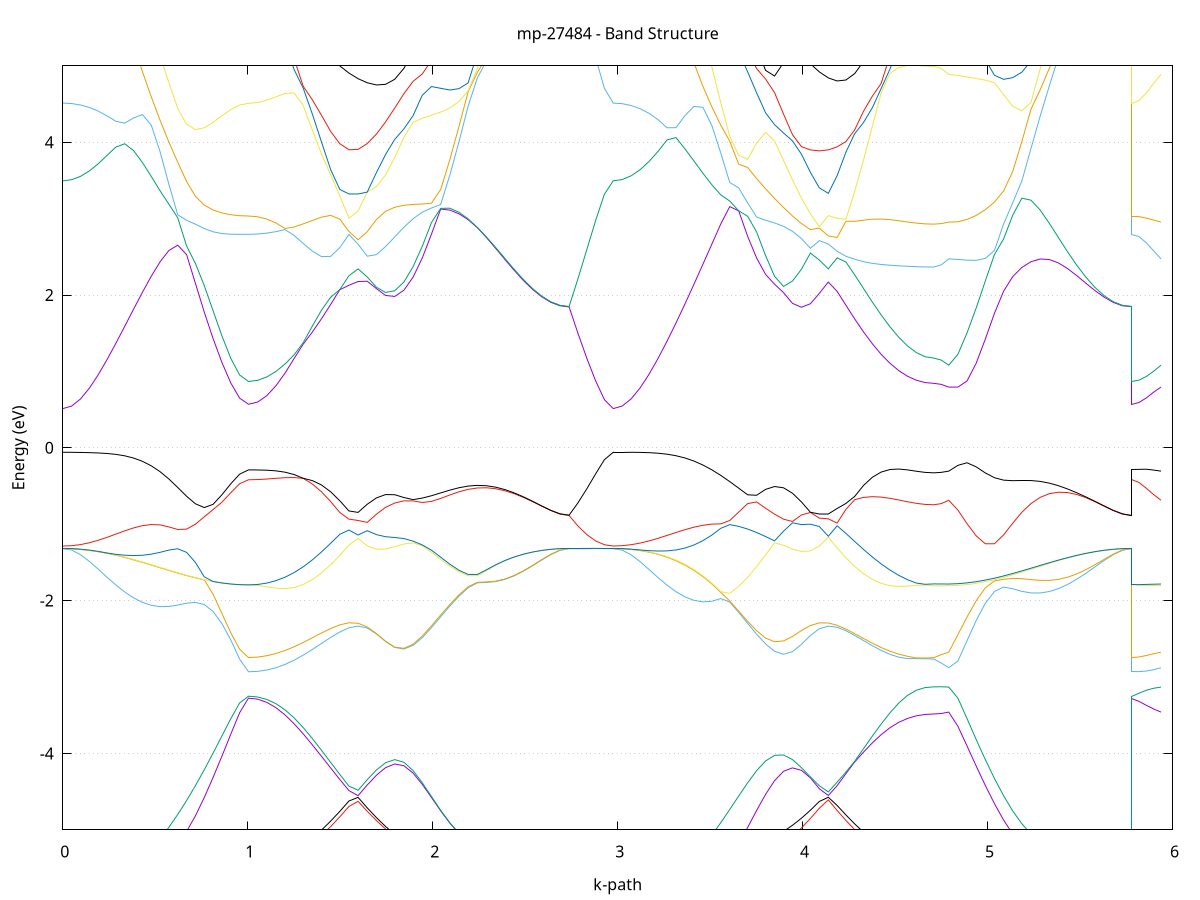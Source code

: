 set title 'mp-27484 - Band Structure'
set xlabel 'k-path'
set ylabel 'Energy (eV)'
set grid y
set yrange [-5:5]
set terminal png size 800,600
set output 'mp-27484_bands_gnuplot.png'
plot '-' using 1:2 with lines notitle, '-' using 1:2 with lines notitle, '-' using 1:2 with lines notitle, '-' using 1:2 with lines notitle, '-' using 1:2 with lines notitle, '-' using 1:2 with lines notitle, '-' using 1:2 with lines notitle, '-' using 1:2 with lines notitle, '-' using 1:2 with lines notitle, '-' using 1:2 with lines notitle, '-' using 1:2 with lines notitle, '-' using 1:2 with lines notitle, '-' using 1:2 with lines notitle, '-' using 1:2 with lines notitle, '-' using 1:2 with lines notitle, '-' using 1:2 with lines notitle, '-' using 1:2 with lines notitle, '-' using 1:2 with lines notitle, '-' using 1:2 with lines notitle, '-' using 1:2 with lines notitle, '-' using 1:2 with lines notitle, '-' using 1:2 with lines notitle, '-' using 1:2 with lines notitle, '-' using 1:2 with lines notitle, '-' using 1:2 with lines notitle, '-' using 1:2 with lines notitle, '-' using 1:2 with lines notitle, '-' using 1:2 with lines notitle, '-' using 1:2 with lines notitle, '-' using 1:2 with lines notitle, '-' using 1:2 with lines notitle, '-' using 1:2 with lines notitle, '-' using 1:2 with lines notitle, '-' using 1:2 with lines notitle, '-' using 1:2 with lines notitle, '-' using 1:2 with lines notitle, '-' using 1:2 with lines notitle, '-' using 1:2 with lines notitle, '-' using 1:2 with lines notitle, '-' using 1:2 with lines notitle, '-' using 1:2 with lines notitle, '-' using 1:2 with lines notitle, '-' using 1:2 with lines notitle, '-' using 1:2 with lines notitle, '-' using 1:2 with lines notitle, '-' using 1:2 with lines notitle, '-' using 1:2 with lines notitle, '-' using 1:2 with lines notitle, '-' using 1:2 with lines notitle, '-' using 1:2 with lines notitle, '-' using 1:2 with lines notitle, '-' using 1:2 with lines notitle, '-' using 1:2 with lines notitle, '-' using 1:2 with lines notitle, '-' using 1:2 with lines notitle, '-' using 1:2 with lines notitle, '-' using 1:2 with lines notitle, '-' using 1:2 with lines notitle, '-' using 1:2 with lines notitle, '-' using 1:2 with lines notitle, '-' using 1:2 with lines notitle, '-' using 1:2 with lines notitle, '-' using 1:2 with lines notitle, '-' using 1:2 with lines notitle, '-' using 1:2 with lines notitle, '-' using 1:2 with lines notitle, '-' using 1:2 with lines notitle, '-' using 1:2 with lines notitle, '-' using 1:2 with lines notitle, '-' using 1:2 with lines notitle, '-' using 1:2 with lines notitle, '-' using 1:2 with lines notitle, '-' using 1:2 with lines notitle, '-' using 1:2 with lines notitle, '-' using 1:2 with lines notitle, '-' using 1:2 with lines notitle, '-' using 1:2 with lines notitle, '-' using 1:2 with lines notitle, '-' using 1:2 with lines notitle, '-' using 1:2 with lines notitle, '-' using 1:2 with lines notitle, '-' using 1:2 with lines notitle, '-' using 1:2 with lines notitle, '-' using 1:2 with lines notitle, '-' using 1:2 with lines notitle, '-' using 1:2 with lines notitle, '-' using 1:2 with lines notitle, '-' using 1:2 with lines notitle, '-' using 1:2 with lines notitle, '-' using 1:2 with lines notitle, '-' using 1:2 with lines notitle, '-' using 1:2 with lines notitle, '-' using 1:2 with lines notitle, '-' using 1:2 with lines notitle, '-' using 1:2 with lines notitle, '-' using 1:2 with lines notitle
0.000000 -16.711661
0.047811 -16.710461
0.095622 -16.706861
0.143433 -16.700861
0.191244 -16.692561
0.239055 -16.682361
0.286866 -16.670361
0.334677 -16.656861
0.382488 -16.642161
0.430299 -16.626561
0.478110 -16.610561
0.525921 -16.594361
0.573732 -16.578361
0.621543 -16.562961
0.669355 -16.548561
0.717166 -16.535361
0.764977 -16.523661
0.812788 -16.513661
0.860599 -16.505761
0.908410 -16.499961
0.956221 -16.496461
1.004032 -16.495361
1.004032 -16.495361
1.053402 -16.494861
1.102772 -16.493661
1.152142 -16.491661
1.201512 -16.489161
1.250882 -16.486061
1.300252 -16.482761
1.349622 -16.479361
1.398992 -16.476061
1.448362 -16.473161
1.497732 -16.470961
1.547102 -16.469661
1.596472 -16.469461
1.596472 -16.469461
1.646086 -16.470561
1.695701 -16.473061
1.745315 -16.477261
1.794930 -16.483161
1.844544 -16.490761
1.894159 -16.500161
1.943773 -16.511361
1.993388 -16.523961
2.043002 -16.538061
2.092617 -16.553261
2.142232 -16.569361
2.191846 -16.586161
2.241461 -16.603161
2.291075 -16.620061
2.340690 -16.636461
2.390304 -16.651961
2.439919 -16.666361
2.489533 -16.679161
2.539148 -16.690061
2.588762 -16.698861
2.638377 -16.705261
2.687991 -16.709161
2.737606 -16.710561
2.737606 -16.710561
2.785304 -16.710861
2.833001 -16.711161
2.880699 -16.711461
2.928396 -16.711661
2.976094 -16.711661
2.976094 -16.711661
3.024552 -16.710461
3.073011 -16.706661
3.121470 -16.700461
3.169928 -16.691961
3.218387 -16.681461
3.266846 -16.669061
3.315304 -16.655161
3.363763 -16.640061
3.412221 -16.624061
3.460680 -16.607561
3.509139 -16.590861
3.557597 -16.574261
3.606056 -16.558261
3.654515 -16.542961
3.702973 -16.528761
3.751432 -16.515861
3.799890 -16.504461
3.848349 -16.494561
3.896808 -16.486361
3.945266 -16.479761
3.993725 -16.474961
4.042184 -16.471661
4.090642 -16.469861
4.139101 -16.469461
4.139101 -16.469461
4.186648 -16.470161
4.234195 -16.471761
4.281743 -16.474161
4.329290 -16.477061
4.376837 -16.480261
4.424385 -16.483461
4.471932 -16.486661
4.519479 -16.489461
4.567026 -16.491861
4.614574 -16.493761
4.662121 -16.494861
4.709668 -16.495261
4.709668 -16.495261
4.749915 -16.495261
4.790161 -16.495361
4.790161 -16.495361
4.839574 -16.497261
4.888986 -16.501661
4.938399 -16.508461
4.987811 -16.517561
5.037224 -16.528661
5.086636 -16.541561
5.136049 -16.555861
5.185461 -16.571361
5.234874 -16.587661
5.284287 -16.604261
5.333699 -16.620861
5.383112 -16.637061
5.432524 -16.652461
5.481937 -16.666761
5.531349 -16.679361
5.580762 -16.690261
5.630175 -16.698961
5.679587 -16.705261
5.729000 -16.709261
5.778412 -16.710561
5.778412 -16.495361
5.818285 -16.495261
5.858159 -16.495261
5.898032 -16.495261
5.937905 -16.495361
e
0.000000 -16.709361
0.047811 -16.708061
0.095622 -16.704561
0.143433 -16.698661
0.191244 -16.690561
0.239055 -16.680461
0.286866 -16.668661
0.334677 -16.655361
0.382488 -16.640861
0.430299 -16.625461
0.478110 -16.609561
0.525921 -16.593561
0.573732 -16.577661
0.621543 -16.562461
0.669355 -16.548161
0.717166 -16.535061
0.764977 -16.523361
0.812788 -16.513461
0.860599 -16.505561
0.908410 -16.499761
0.956221 -16.496261
1.004032 -16.495061
1.004032 -16.495061
1.053402 -16.494661
1.102772 -16.493461
1.152142 -16.491561
1.201512 -16.488961
1.250882 -16.486061
1.300252 -16.482761
1.349622 -16.479361
1.398992 -16.476061
1.448362 -16.473161
1.497732 -16.470961
1.547102 -16.469661
1.596472 -16.469461
1.596472 -16.469461
1.646086 -16.470461
1.695701 -16.473061
1.745315 -16.477261
1.794930 -16.483161
1.844544 -16.490761
1.894159 -16.500161
1.943773 -16.511261
1.993388 -16.523861
2.043002 -16.537961
2.092617 -16.553161
2.142232 -16.569361
2.191846 -16.585961
2.241461 -16.602961
2.291075 -16.619861
2.340690 -16.636261
2.390304 -16.651861
2.439919 -16.666161
2.489533 -16.679061
2.539148 -16.689961
2.588762 -16.698761
2.638377 -16.705261
2.687991 -16.709161
2.737606 -16.710461
2.737606 -16.710461
2.785304 -16.710161
2.833001 -16.709761
2.880699 -16.709461
2.928396 -16.709461
2.976094 -16.709361
2.976094 -16.709361
3.024552 -16.708061
3.073011 -16.704361
3.121470 -16.698261
3.169928 -16.689861
3.218387 -16.679561
3.266846 -16.667361
3.315304 -16.653661
3.363763 -16.638661
3.412221 -16.622961
3.460680 -16.606561
3.509139 -16.590061
3.557597 -16.573661
3.606056 -16.557761
3.654515 -16.542661
3.702973 -16.528561
3.751432 -16.515661
3.799890 -16.504261
3.848349 -16.494461
3.896808 -16.486261
3.945266 -16.479761
3.993725 -16.474861
4.042184 -16.471561
4.090642 -16.469761
4.139101 -16.469361
4.139101 -16.469361
4.186648 -16.470061
4.234195 -16.471761
4.281743 -16.474061
4.329290 -16.477061
4.376837 -16.480161
4.424385 -16.483461
4.471932 -16.486661
4.519479 -16.489461
4.567026 -16.491861
4.614574 -16.493661
4.662121 -16.494661
4.709668 -16.495061
4.709668 -16.495061
4.749915 -16.495161
4.790161 -16.495161
4.790161 -16.495161
4.839574 -16.497161
4.888986 -16.501461
4.938399 -16.508261
4.987811 -16.517361
5.037224 -16.528461
5.086636 -16.541261
5.136049 -16.555661
5.185461 -16.571161
5.234874 -16.587361
5.284287 -16.604061
5.333699 -16.620661
5.383112 -16.636961
5.432524 -16.652361
5.481937 -16.666561
5.531349 -16.679261
5.580762 -16.690161
5.630175 -16.698861
5.679587 -16.705261
5.729000 -16.709161
5.778412 -16.710461
5.778412 -16.495061
5.818285 -16.495061
5.858159 -16.495161
5.898032 -16.495161
5.937905 -16.495161
e
0.000000 -10.563561
0.047811 -10.561861
0.095622 -10.557361
0.143433 -10.551661
0.191244 -10.548061
0.239055 -10.547561
0.286866 -10.549261
0.334677 -10.552561
0.382488 -10.557261
0.430299 -10.563261
0.478110 -10.570561
0.525921 -10.579061
0.573732 -10.588261
0.621543 -10.597761
0.669355 -10.607161
0.717166 -10.616161
0.764977 -10.624161
0.812788 -10.631161
0.860599 -10.636861
0.908410 -10.640961
0.956221 -10.643561
1.004032 -10.644461
1.004032 -10.644461
1.053402 -10.641861
1.102772 -10.634261
1.152142 -10.622261
1.201512 -10.606461
1.250882 -10.588061
1.300252 -10.568861
1.349622 -10.551161
1.398992 -10.537661
1.448362 -10.529161
1.497732 -10.523761
1.547102 -10.519561
1.596472 -10.515761
1.596472 -10.515761
1.646086 -10.512761
1.695701 -10.512461
1.745315 -10.514861
1.794930 -10.517961
1.844544 -10.520361
1.894159 -10.521561
1.943773 -10.521661
1.993388 -10.521261
2.043002 -10.520561
2.092617 -10.519961
2.142232 -10.520561
2.191846 -10.520461
2.241461 -10.519961
2.291075 -10.519361
2.340690 -10.519061
2.390304 -10.519161
2.439919 -10.525761
2.489533 -10.533661
2.539148 -10.541661
2.588762 -10.549161
2.638377 -10.555661
2.687991 -10.560061
2.737606 -10.561661
2.737606 -10.561661
2.785304 -10.562161
2.833001 -10.562661
2.880699 -10.563161
2.928396 -10.563461
2.976094 -10.563561
2.976094 -10.563561
3.024552 -10.561861
3.073011 -10.557061
3.121470 -10.550161
3.169928 -10.542061
3.218387 -10.534461
3.266846 -10.527761
3.315304 -10.522861
3.363763 -10.519961
3.412221 -10.518861
3.460680 -10.519861
3.509139 -10.522161
3.557597 -10.524961
3.606056 -10.527961
3.654515 -10.531061
3.702973 -10.534061
3.751432 -10.536561
3.799890 -10.538161
3.848349 -10.538461
3.896808 -10.537261
3.945266 -10.534461
3.993725 -10.530461
4.042184 -10.525661
4.090642 -10.520561
4.139101 -10.516261
4.139101 -10.516261
4.186648 -10.513861
4.234195 -10.514761
4.281743 -10.520961
4.329290 -10.533761
4.376837 -10.551461
4.424385 -10.571061
4.471932 -10.590161
4.519479 -10.607361
4.567026 -10.621761
4.614574 -10.632661
4.662121 -10.639461
4.709668 -10.641761
4.709668 -10.641761
4.749915 -10.641961
4.790161 -10.642361
4.790161 -10.642361
4.839574 -10.640861
4.888986 -10.637661
4.938399 -10.632761
4.987811 -10.626361
5.037224 -10.618761
5.086636 -10.610161
5.136049 -10.600861
5.185461 -10.591261
5.234874 -10.581761
5.284287 -10.572561
5.333699 -10.564061
5.383112 -10.556661
5.432524 -10.550561
5.481937 -10.546361
5.531349 -10.544961
5.580762 -10.546261
5.630175 -10.550261
5.679587 -10.555761
5.729000 -10.560061
5.778412 -10.561661
5.778412 -10.644461
5.818285 -10.644261
5.858159 -10.643761
5.898032 -10.643161
5.937905 -10.642361
e
0.000000 -10.559561
0.047811 -10.558161
0.095622 -10.554361
0.143433 -10.548861
0.191244 -10.543361
0.239055 -10.540361
0.286866 -10.540461
0.334677 -10.542861
0.382488 -10.546961
0.430299 -10.552361
0.478110 -10.558661
0.525921 -10.565461
0.573732 -10.572761
0.621543 -10.580261
0.669355 -10.587661
0.717166 -10.594861
0.764977 -10.601461
0.812788 -10.607461
0.860599 -10.613261
0.908410 -10.617861
0.956221 -10.620561
1.004032 -10.621561
1.004032 -10.621561
1.053402 -10.618561
1.102772 -10.609961
1.152142 -10.597661
1.201512 -10.582261
1.250882 -10.563661
1.300252 -10.542861
1.349622 -10.521161
1.398992 -10.501361
1.448362 -10.495261
1.497732 -10.493261
1.547102 -10.492461
1.596472 -10.492961
1.596472 -10.492961
1.646086 -10.494861
1.695701 -10.497761
1.745315 -10.501061
1.794930 -10.504461
1.844544 -10.507561
1.894159 -10.510461
1.943773 -10.513461
1.993388 -10.516261
2.043002 -10.518561
2.092617 -10.519761
2.142232 -10.518361
2.191846 -10.516561
2.241461 -10.514461
2.291075 -10.513061
2.340690 -10.513661
2.390304 -10.518561
2.439919 -10.522561
2.489533 -10.531561
2.539148 -10.540261
2.588762 -10.548161
2.638377 -10.554961
2.687991 -10.559661
2.737606 -10.561261
2.737606 -10.561261
2.785304 -10.560861
2.833001 -10.560361
2.880699 -10.559861
2.928396 -10.559661
2.976094 -10.559561
2.976094 -10.559561
3.024552 -10.558161
3.073011 -10.554161
3.121470 -10.548361
3.169928 -10.541561
3.218387 -10.533461
3.266846 -10.524861
3.315304 -10.517461
3.363763 -10.513861
3.412221 -10.513461
3.460680 -10.514461
3.509139 -10.515661
3.557597 -10.516561
3.606056 -10.516561
3.654515 -10.515461
3.702973 -10.512961
3.751432 -10.509061
3.799890 -10.504061
3.848349 -10.498761
3.896808 -10.494461
3.945266 -10.492061
3.993725 -10.490861
4.042184 -10.490761
4.090642 -10.491461
4.139101 -10.492861
4.139101 -10.492861
4.186648 -10.494861
4.234195 -10.498061
4.281743 -10.503861
4.329290 -10.514361
4.376837 -10.529961
4.424385 -10.548661
4.471932 -10.567961
4.519479 -10.586061
4.567026 -10.601561
4.614574 -10.614361
4.662121 -10.622261
4.709668 -10.624861
4.709668 -10.624861
4.749915 -10.624661
4.790161 -10.623961
4.790161 -10.623961
4.839574 -10.622761
4.888986 -10.619961
4.938399 -10.615661
4.987811 -10.609861
5.037224 -10.602761
5.086636 -10.594861
5.136049 -10.586361
5.185461 -10.577861
5.234874 -10.569761
5.284287 -10.562361
5.333699 -10.556061
5.383112 -10.550961
5.432524 -10.547161
5.481937 -10.544561
5.531349 -10.542961
5.580762 -10.544061
5.630175 -10.548961
5.679587 -10.555061
5.729000 -10.559661
5.778412 -10.561261
5.778412 -10.621561
5.818285 -10.621761
5.858159 -10.622361
5.898032 -10.623161
5.937905 -10.623961
e
0.000000 -10.525361
0.047811 -10.525361
0.095622 -10.524861
0.143433 -10.522461
0.191244 -10.515861
0.239055 -10.507261
0.286866 -10.501461
0.334677 -10.505961
0.382488 -10.515061
0.430299 -10.525361
0.478110 -10.536161
0.525921 -10.547361
0.573732 -10.558661
0.621543 -10.569761
0.669355 -10.580461
0.717166 -10.590361
0.764977 -10.599261
0.812788 -10.606661
0.860599 -10.611761
0.908410 -10.615261
0.956221 -10.617361
1.004032 -10.618061
1.004032 -10.618061
1.053402 -10.615661
1.102772 -10.608361
1.152142 -10.594861
1.201512 -10.575461
1.250882 -10.551761
1.300252 -10.524661
1.349622 -10.501061
1.398992 -10.496461
1.448362 -10.483061
1.497732 -10.474761
1.547102 -10.479061
1.596472 -10.484261
1.596472 -10.484261
1.646086 -10.488361
1.695701 -10.488961
1.745315 -10.486061
1.794930 -10.484061
1.844544 -10.489961
1.894159 -10.494561
1.943773 -10.497461
1.993388 -10.499261
2.043002 -10.500561
2.092617 -10.501461
2.142232 -10.501661
2.191846 -10.501161
2.241461 -10.501661
2.291075 -10.505661
2.340690 -10.510061
2.390304 -10.513261
2.439919 -10.518761
2.489533 -10.519461
2.539148 -10.522361
2.588762 -10.524761
2.638377 -10.526561
2.687991 -10.527561
2.737606 -10.527961
2.737606 -10.527961
2.785304 -10.527761
2.833001 -10.527261
2.880699 -10.526561
2.928396 -10.525761
2.976094 -10.525361
2.976094 -10.525361
3.024552 -10.525361
3.073011 -10.525161
3.121470 -10.524661
3.169928 -10.523761
3.218387 -10.522361
3.266846 -10.520061
3.315304 -10.516561
3.363763 -10.512761
3.412221 -10.509861
3.460680 -10.507161
3.509139 -10.503961
3.557597 -10.500461
3.606056 -10.496661
3.654515 -10.492761
3.702973 -10.492361
3.751432 -10.490361
3.799890 -10.489461
3.848349 -10.487961
3.896808 -10.484761
3.945266 -10.479761
3.993725 -10.474361
4.042184 -10.473761
4.090642 -10.478761
4.139101 -10.483561
4.139101 -10.483561
4.186648 -10.487561
4.234195 -10.490961
4.281743 -10.494061
4.329290 -10.497661
4.376837 -10.511761
4.424385 -10.537361
4.471932 -10.562261
4.519479 -10.583961
4.567026 -10.601561
4.614574 -10.613461
4.662121 -10.620761
4.709668 -10.623361
4.709668 -10.623361
4.749915 -10.623061
4.790161 -10.622161
4.790161 -10.622161
4.839574 -10.620861
4.888986 -10.617361
4.938399 -10.611861
4.987811 -10.604561
5.037224 -10.595761
5.086636 -10.585661
5.136049 -10.574561
5.185461 -10.562761
5.234874 -10.550561
5.284287 -10.538461
5.333699 -10.526661
5.383112 -10.515561
5.432524 -10.505761
5.481937 -10.500361
5.531349 -10.507661
5.580762 -10.516561
5.630175 -10.522761
5.679587 -10.526161
5.729000 -10.527561
5.778412 -10.527961
5.778412 -10.618061
5.818285 -10.618561
5.858159 -10.619661
5.898032 -10.620961
5.937905 -10.622161
e
0.000000 -10.525361
0.047811 -10.523661
0.095622 -10.521061
0.143433 -10.518561
0.191244 -10.513761
0.239055 -10.503461
0.286866 -10.493561
0.334677 -10.497161
0.382488 -10.504661
0.430299 -10.514061
0.478110 -10.524361
0.525921 -10.535161
0.573732 -10.546061
0.621543 -10.556961
0.669355 -10.567361
0.717166 -10.577061
0.764977 -10.585861
0.812788 -10.593361
0.860599 -10.599561
0.908410 -10.604061
0.956221 -10.606761
1.004032 -10.607761
1.004032 -10.607761
1.053402 -10.605061
1.102772 -10.597261
1.152142 -10.584361
1.201512 -10.566861
1.250882 -10.545461
1.300252 -10.521061
1.349622 -10.495761
1.398992 -10.477361
1.448362 -10.473261
1.497732 -10.472261
1.547102 -10.466661
1.596472 -10.465061
1.596472 -10.465061
1.646086 -10.466761
1.695701 -10.471161
1.745315 -10.477361
1.794930 -10.482461
1.844544 -10.481761
1.894159 -10.486161
1.943773 -10.491661
1.993388 -10.495061
2.043002 -10.496161
2.092617 -10.496261
2.142232 -10.496861
2.191846 -10.498761
2.241461 -10.500261
2.291075 -10.500061
2.340690 -10.504261
2.390304 -10.512561
2.439919 -10.516361
2.489533 -10.519261
2.539148 -10.519561
2.588762 -10.519761
2.638377 -10.520261
2.687991 -10.526061
2.737606 -10.527961
2.737606 -10.527961
2.785304 -10.527761
2.833001 -10.527261
2.880699 -10.526561
2.928396 -10.525761
2.976094 -10.525361
2.976094 -10.525361
3.024552 -10.523661
3.073011 -10.521461
3.121470 -10.519861
3.169928 -10.517761
3.218387 -10.515361
3.266846 -10.512661
3.315304 -10.509361
3.363763 -10.503861
3.412221 -10.498461
3.460680 -10.495461
3.509139 -10.494061
3.557597 -10.493361
3.606056 -10.492761
3.654515 -10.492061
3.702973 -10.491161
3.751432 -10.489361
3.799890 -10.483561
3.848349 -10.476161
3.896808 -10.470361
3.945266 -10.468161
3.993725 -10.469661
4.042184 -10.469861
4.090642 -10.466661
4.139101 -10.464961
4.139101 -10.464961
4.186648 -10.464861
4.234195 -10.466461
4.281743 -10.470061
4.329290 -10.477861
4.376837 -10.497361
4.424385 -10.521861
4.471932 -10.544961
4.519479 -10.564961
4.567026 -10.580961
4.614574 -10.592661
4.662121 -10.599661
4.709668 -10.602061
4.709668 -10.602061
4.749915 -10.602361
4.790161 -10.603061
4.790161 -10.603061
4.839574 -10.601461
4.888986 -10.598161
4.938399 -10.593261
4.987811 -10.586961
5.037224 -10.579361
5.086636 -10.570561
5.136049 -10.561061
5.185461 -10.550761
5.234874 -10.540161
5.284287 -10.529461
5.333699 -10.518861
5.383112 -10.508761
5.432524 -10.499861
5.481937 -10.495361
5.531349 -10.500561
5.580762 -10.511561
5.630175 -10.517661
5.679587 -10.520561
5.729000 -10.526061
5.778412 -10.527961
5.778412 -10.607761
5.818285 -10.607161
5.858159 -10.605861
5.898032 -10.604361
5.937905 -10.603061
e
0.000000 -10.522661
0.047811 -10.522261
0.095622 -10.518661
0.143433 -10.510461
0.191244 -10.499261
0.239055 -10.485961
0.286866 -10.487161
0.334677 -10.477961
0.382488 -10.471361
0.430299 -10.467161
0.478110 -10.466561
0.525921 -10.469361
0.573732 -10.474461
0.621543 -10.480961
0.669355 -10.487961
0.717166 -10.494861
0.764977 -10.501261
0.812788 -10.506761
0.860599 -10.511261
0.908410 -10.514561
0.956221 -10.516561
1.004032 -10.517261
1.004032 -10.517261
1.053402 -10.516861
1.102772 -10.515461
1.152142 -10.513361
1.201512 -10.510561
1.250882 -10.507261
1.300252 -10.503661
1.349622 -10.494261
1.398992 -10.464561
1.448362 -10.439061
1.497732 -10.415661
1.547102 -10.406161
1.596472 -10.404861
1.596472 -10.404861
1.646086 -10.406561
1.695701 -10.423961
1.745315 -10.441161
1.794930 -10.455761
1.844544 -10.466161
1.894159 -10.470761
1.943773 -10.477361
1.993388 -10.480361
2.043002 -10.479961
2.092617 -10.477461
2.142232 -10.475061
2.191846 -10.475361
2.241461 -10.479461
2.291075 -10.485261
2.340690 -10.487561
2.390304 -10.485461
2.439919 -10.482361
2.489533 -10.482761
2.539148 -10.496261
2.588762 -10.510161
2.638377 -10.519761
2.687991 -10.519861
2.737606 -10.519861
2.737606 -10.519861
2.785304 -10.520061
2.833001 -10.520561
2.880699 -10.521361
2.928396 -10.522261
2.976094 -10.522661
2.976094 -10.522661
3.024552 -10.522161
3.073011 -10.517761
3.121470 -10.508061
3.169928 -10.494161
3.218387 -10.481561
3.266846 -10.480161
3.315304 -10.482261
3.363763 -10.482961
3.412221 -10.481761
3.460680 -10.480661
3.509139 -10.481961
3.557597 -10.485461
3.606056 -10.489561
3.654515 -10.491961
3.702973 -10.488061
3.751432 -10.483261
3.799890 -10.477761
3.848349 -10.471061
3.896808 -10.460861
3.945266 -10.447561
3.993725 -10.432861
4.042184 -10.418961
4.090642 -10.408161
4.139101 -10.405361
4.139101 -10.405361
4.186648 -10.416061
4.234195 -10.432761
4.281743 -10.451361
4.329290 -10.476061
4.376837 -10.491661
4.424385 -10.494461
4.471932 -10.495661
4.519479 -10.496761
4.567026 -10.497761
4.614574 -10.498661
4.662121 -10.499261
4.709668 -10.499461
4.709668 -10.499461
4.749915 -10.501961
4.790161 -10.506561
4.790161 -10.506561
4.839574 -10.506161
4.888986 -10.504561
4.938399 -10.501861
4.987811 -10.498061
5.037224 -10.493461
5.086636 -10.488161
5.136049 -10.482661
5.185461 -10.477261
5.234874 -10.472661
5.284287 -10.469861
5.333699 -10.470061
5.383112 -10.473961
5.432524 -10.481161
5.481937 -10.486561
5.531349 -10.484561
5.580762 -10.499361
5.630175 -10.511561
5.679587 -10.519561
5.729000 -10.519861
5.778412 -10.519861
5.778412 -10.517261
5.818285 -10.516561
5.858159 -10.514361
5.898032 -10.510861
5.937905 -10.506561
e
0.000000 -10.522661
0.047811 -10.520861
0.095622 -10.515661
0.143433 -10.507161
0.191244 -10.495461
0.239055 -10.485561
0.286866 -10.478261
0.334677 -10.469261
0.382488 -10.454461
0.430299 -10.442461
0.478110 -10.435261
0.525921 -10.433061
0.573732 -10.434261
0.621543 -10.437461
0.669355 -10.441561
0.717166 -10.445961
0.764977 -10.450261
0.812788 -10.454161
0.860599 -10.457461
0.908410 -10.459961
0.956221 -10.461461
1.004032 -10.462061
1.004032 -10.462061
1.053402 -10.462261
1.102772 -10.463261
1.152142 -10.465161
1.201512 -10.468061
1.250882 -10.471161
1.300252 -10.473261
1.349622 -10.472161
1.398992 -10.461761
1.448362 -10.435361
1.497732 -10.414261
1.547102 -10.394961
1.596472 -10.389961
1.596472 -10.389961
1.646086 -10.405561
1.695701 -10.415361
1.745315 -10.432161
1.794930 -10.447461
1.844544 -10.460561
1.894159 -10.470661
1.943773 -10.472961
1.993388 -10.474561
2.043002 -10.475161
2.092617 -10.473961
2.142232 -10.470761
2.191846 -10.467461
2.241461 -10.467361
2.291075 -10.470561
2.340690 -10.473561
2.390304 -10.474361
2.439919 -10.473361
2.489533 -10.476161
2.539148 -10.489161
2.588762 -10.502461
2.638377 -10.512261
2.687991 -10.518061
2.737606 -10.519861
2.737606 -10.519861
2.785304 -10.520061
2.833001 -10.520561
2.880699 -10.521361
2.928396 -10.522261
2.976094 -10.522661
2.976094 -10.522661
3.024552 -10.520861
3.073011 -10.515361
3.121470 -10.506161
3.169928 -10.493761
3.218387 -10.478761
3.266846 -10.476361
3.315304 -10.477961
3.363763 -10.478161
3.412221 -10.475061
3.460680 -10.468361
3.509139 -10.460861
3.557597 -10.456761
3.606056 -10.458361
3.654515 -10.462061
3.702973 -10.464761
3.751432 -10.465061
3.799890 -10.462061
3.848349 -10.455761
3.896808 -10.446361
3.945266 -10.434061
3.993725 -10.419361
4.042184 -10.404161
4.090642 -10.392761
4.139101 -10.387961
4.139101 -10.387961
4.186648 -10.396261
4.234195 -10.417961
4.281743 -10.440061
4.329290 -10.458361
4.376837 -10.468661
4.424385 -10.472761
4.471932 -10.475761
4.519479 -10.478361
4.567026 -10.480661
4.614574 -10.482261
4.662121 -10.483361
4.709668 -10.483761
4.709668 -10.483761
4.749915 -10.481061
4.790161 -10.475661
4.790161 -10.475661
4.839574 -10.474161
4.888986 -10.471361
4.938399 -10.467561
4.987811 -10.462561
5.037224 -10.456761
5.086636 -10.450361
5.136049 -10.443861
5.185461 -10.438061
5.234874 -10.434061
5.284287 -10.433461
5.333699 -10.438061
5.383112 -10.448461
5.432524 -10.462761
5.481937 -10.476661
5.531349 -10.484361
5.580762 -10.491361
5.630175 -10.503561
5.679587 -10.512561
5.729000 -10.518061
5.778412 -10.519861
5.778412 -10.462061
5.818285 -10.463061
5.858159 -10.465961
5.898032 -10.470361
5.937905 -10.475661
e
0.000000 -10.483161
0.047811 -10.482061
0.095622 -10.479061
0.143433 -10.477161
0.191244 -10.480261
0.239055 -10.481061
0.286866 -10.469861
0.334677 -10.452861
0.382488 -10.435961
0.430299 -10.420761
0.478110 -10.409361
0.525921 -10.403061
0.573732 -10.402361
0.621543 -10.405461
0.669355 -10.409661
0.717166 -10.414161
0.764977 -10.418361
0.812788 -10.422161
0.860599 -10.425161
0.908410 -10.427461
0.956221 -10.428761
1.004032 -10.429261
1.004032 -10.429261
1.053402 -10.430061
1.102772 -10.432061
1.152142 -10.434561
1.201512 -10.436461
1.250882 -10.437361
1.300252 -10.437161
1.349622 -10.435061
1.398992 -10.430561
1.448362 -10.422961
1.497732 -10.407361
1.547102 -10.388461
1.596472 -10.384661
1.596472 -10.384661
1.646086 -10.396661
1.695701 -10.404761
1.745315 -10.404861
1.794930 -10.410861
1.844544 -10.412861
1.894159 -10.410661
1.943773 -10.405061
1.993388 -10.398161
2.043002 -10.400761
2.092617 -10.412061
2.142232 -10.422661
2.191846 -10.430761
2.241461 -10.434461
2.291075 -10.435961
2.340690 -10.440361
2.390304 -10.447361
2.439919 -10.458661
2.489533 -10.471561
2.539148 -10.471661
2.588762 -10.469561
2.638377 -10.473261
2.687991 -10.476361
2.737606 -10.477561
2.737606 -10.477561
2.785304 -10.479161
2.833001 -10.480861
2.880699 -10.482061
2.928396 -10.482961
2.976094 -10.483161
2.976094 -10.483161
3.024552 -10.482061
3.073011 -10.478761
3.121470 -10.474561
3.169928 -10.472261
3.218387 -10.471161
3.266846 -10.460161
3.315304 -10.448061
3.363763 -10.439461
3.412221 -10.434461
3.460680 -10.431061
3.509139 -10.426261
3.557597 -10.426361
3.606056 -10.419961
3.654515 -10.410061
3.702973 -10.401261
3.751432 -10.405161
3.799890 -10.410861
3.848349 -10.416661
3.896808 -10.420761
3.945266 -10.421061
3.993725 -10.415461
4.042184 -10.403461
4.090642 -10.390161
4.139101 -10.384061
4.139101 -10.384061
4.186648 -10.394461
4.234195 -10.413061
4.281743 -10.436361
4.329290 -10.451561
4.376837 -10.456061
4.424385 -10.457061
4.471932 -10.456061
4.519479 -10.453861
4.567026 -10.451161
4.614574 -10.448661
4.662121 -10.446861
4.709668 -10.446261
4.709668 -10.446261
4.749915 -10.445661
4.790161 -10.443961
4.790161 -10.443961
4.839574 -10.443061
4.888986 -10.441161
4.938399 -10.438061
4.987811 -10.434061
5.037224 -10.429261
5.086636 -10.423961
5.136049 -10.418461
5.185461 -10.413561
5.234874 -10.410261
5.284287 -10.410661
5.333699 -10.417361
5.383112 -10.431161
5.432524 -10.448861
5.481937 -10.467261
5.531349 -10.477661
5.580762 -10.479161
5.630175 -10.474861
5.679587 -10.474161
5.729000 -10.476361
5.778412 -10.477561
5.778412 -10.429261
5.818285 -10.432961
5.858159 -10.437461
5.898032 -10.441161
5.937905 -10.443961
e
0.000000 -10.471261
0.047811 -10.470561
0.095622 -10.469461
0.143433 -10.468961
0.191244 -10.470761
0.239055 -10.475161
0.286866 -10.464461
0.334677 -10.446461
0.382488 -10.428661
0.430299 -10.413461
0.478110 -10.403961
0.525921 -10.400761
0.573732 -10.400961
0.621543 -10.402761
0.669355 -10.406061
0.717166 -10.410161
0.764977 -10.414361
0.812788 -10.418161
0.860599 -10.421461
0.908410 -10.423861
0.956221 -10.425361
1.004032 -10.425961
1.004032 -10.425961
1.053402 -10.426461
1.102772 -10.427961
1.152142 -10.430061
1.201512 -10.432361
1.250882 -10.434261
1.300252 -10.435161
1.349622 -10.434261
1.398992 -10.428961
1.448362 -10.416261
1.497732 -10.399461
1.547102 -10.384761
1.596472 -10.379261
1.596472 -10.379261
1.646086 -10.386461
1.695701 -10.396161
1.745315 -10.402161
1.794930 -10.397061
1.844544 -10.390761
1.894159 -10.383961
1.943773 -10.377561
1.993388 -10.387661
2.043002 -10.396861
2.092617 -10.408661
2.142232 -10.418661
2.191846 -10.425661
2.241461 -10.429561
2.291075 -10.432961
2.340690 -10.438461
2.390304 -10.446661
2.439919 -10.455261
2.489533 -10.463061
2.539148 -10.464661
2.588762 -10.469361
2.638377 -10.473161
2.687991 -10.476061
2.737606 -10.477061
2.737606 -10.477061
2.785304 -10.475461
2.833001 -10.473761
2.880699 -10.472461
2.928396 -10.471561
2.976094 -10.471261
2.976094 -10.471261
3.024552 -10.470561
3.073011 -10.469061
3.121470 -10.468261
3.169928 -10.469061
3.218387 -10.469161
3.266846 -10.455361
3.315304 -10.445561
3.363763 -10.438161
3.412221 -10.429661
3.460680 -10.422261
3.509139 -10.426061
3.557597 -10.418761
3.606056 -10.409961
3.654515 -10.402661
3.702973 -10.399761
3.751432 -10.391961
3.799890 -10.391061
3.848349 -10.395261
3.896808 -10.399761
3.945266 -10.402361
3.993725 -10.401761
4.042184 -10.397361
4.090642 -10.385961
4.139101 -10.378961
4.139101 -10.378961
4.186648 -10.385861
4.234195 -10.399361
4.281743 -10.413461
4.329290 -10.423661
4.376837 -10.428261
4.424385 -10.428061
4.471932 -10.424761
4.519479 -10.419661
4.567026 -10.414161
4.614574 -10.409361
4.662121 -10.405961
4.709668 -10.404861
4.709668 -10.404861
4.749915 -10.405661
4.790161 -10.408161
4.790161 -10.408161
4.839574 -10.407361
4.888986 -10.405761
4.938399 -10.403361
4.987811 -10.400361
5.037224 -10.397061
5.086636 -10.393661
5.136049 -10.390861
5.185461 -10.389461
5.234874 -10.391061
5.284287 -10.397261
5.333699 -10.408761
5.383112 -10.423961
5.432524 -10.441461
5.481937 -10.459461
5.531349 -10.476461
5.580762 -10.472761
5.630175 -10.470461
5.679587 -10.472961
5.729000 -10.476061
5.778412 -10.477061
5.778412 -10.425961
5.818285 -10.421961
5.858159 -10.416761
5.898032 -10.411961
5.937905 -10.408161
e
0.000000 -10.460361
0.047811 -10.460761
0.095622 -10.461661
0.143433 -10.462561
0.191244 -10.457761
0.239055 -10.447561
0.286866 -10.434461
0.334677 -10.418961
0.382488 -10.401261
0.430299 -10.381761
0.478110 -10.361161
0.525921 -10.340161
0.573732 -10.320961
0.621543 -10.307861
0.669355 -10.294961
0.717166 -10.282961
0.764977 -10.272461
0.812788 -10.263661
0.860599 -10.256761
0.908410 -10.251861
0.956221 -10.248961
1.004032 -10.247961
1.004032 -10.247961
1.053402 -10.248561
1.102772 -10.250361
1.152142 -10.253961
1.201512 -10.259761
1.250882 -10.272361
1.300252 -10.288461
1.349622 -10.304861
1.398992 -10.320861
1.448362 -10.335161
1.497732 -10.345461
1.547102 -10.357461
1.596472 -10.363561
1.596472 -10.363561
1.646086 -10.353061
1.695701 -10.347661
1.745315 -10.347761
1.794930 -10.351561
1.844544 -10.358061
1.894159 -10.366761
1.943773 -10.376861
1.993388 -10.384461
2.043002 -10.389261
2.092617 -10.385161
2.142232 -10.390561
2.191846 -10.401061
2.241461 -10.411461
2.291075 -10.419761
2.340690 -10.426061
2.390304 -10.434861
2.439919 -10.447861
2.489533 -10.457961
2.539148 -10.462261
2.588762 -10.467061
2.638377 -10.465961
2.687991 -10.464461
2.737606 -10.463961
2.737606 -10.463961
2.785304 -10.463761
2.833001 -10.463161
2.880699 -10.462261
2.928396 -10.461161
2.976094 -10.460361
2.976094 -10.460361
3.024552 -10.460861
3.073011 -10.462161
3.121470 -10.463461
3.169928 -10.462061
3.218387 -10.456061
3.266846 -10.450061
3.315304 -10.436961
3.363763 -10.426061
3.412221 -10.419661
3.460680 -10.419661
3.509139 -10.408761
3.557597 -10.396961
3.606056 -10.384761
3.654515 -10.379561
3.702973 -10.375261
3.751432 -10.369661
3.799890 -10.366761
3.848349 -10.359261
3.896808 -10.351461
3.945266 -10.345161
3.993725 -10.341961
4.042184 -10.348161
4.090642 -10.358661
4.139101 -10.365061
4.139101 -10.365061
4.186648 -10.357861
4.234195 -10.344361
4.281743 -10.328661
4.329290 -10.312261
4.376837 -10.297661
4.424385 -10.286661
4.471932 -10.275961
4.519479 -10.265261
4.567026 -10.254961
4.614574 -10.245561
4.662121 -10.237761
4.709668 -10.233961
4.709668 -10.233961
4.749915 -10.239461
4.790161 -10.244261
4.790161 -10.244261
4.839574 -10.247861
4.888986 -10.253461
4.938399 -10.261261
4.987811 -10.271161
5.037224 -10.282861
5.086636 -10.296161
5.136049 -10.310561
5.185461 -10.325661
5.234874 -10.340661
5.284287 -10.355461
5.333699 -10.370961
5.383112 -10.389861
5.432524 -10.409361
5.481937 -10.426661
5.531349 -10.441361
5.580762 -10.453361
5.630175 -10.461761
5.679587 -10.464961
5.729000 -10.464461
5.778412 -10.463961
5.778412 -10.247961
5.818285 -10.248161
5.858159 -10.248161
5.898032 -10.246961
5.937905 -10.244261
e
0.000000 -10.460361
0.047811 -10.459261
0.095622 -10.459161
0.143433 -10.455161
0.191244 -10.446861
0.239055 -10.435361
0.286866 -10.420861
0.334677 -10.403361
0.382488 -10.383261
0.430299 -10.364561
0.478110 -10.346861
0.525921 -10.332561
0.573732 -10.318961
0.621543 -10.298561
0.669355 -10.279061
0.717166 -10.261561
0.764977 -10.247761
0.812788 -10.238761
0.860599 -10.232961
0.908410 -10.229161
0.956221 -10.226861
1.004032 -10.226161
1.004032 -10.226161
1.053402 -10.228161
1.102772 -10.234261
1.152142 -10.244261
1.201512 -10.257361
1.250882 -10.268161
1.300252 -10.278861
1.349622 -10.291761
1.398992 -10.306461
1.448362 -10.322661
1.497732 -10.340061
1.547102 -10.347661
1.596472 -10.341161
1.596472 -10.341161
1.646086 -10.337261
1.695701 -10.334861
1.745315 -10.336561
1.794930 -10.342161
1.844544 -10.350361
1.894159 -10.360561
1.943773 -10.371861
1.993388 -10.371261
2.043002 -10.366761
2.092617 -10.367561
2.142232 -10.376361
2.191846 -10.387361
2.241461 -10.397961
2.291075 -10.407961
2.340690 -10.418761
2.390304 -10.432261
2.439919 -10.445461
2.489533 -10.454861
2.539148 -10.461961
2.588762 -10.459861
2.638377 -10.457661
2.687991 -10.462261
2.737606 -10.463961
2.737606 -10.463961
2.785304 -10.463761
2.833001 -10.463161
2.880699 -10.462261
2.928396 -10.461161
2.976094 -10.460361
2.976094 -10.460361
3.024552 -10.459361
3.073011 -10.460061
3.121470 -10.460361
3.169928 -10.458761
3.218387 -10.455361
3.266846 -10.447461
3.315304 -10.436061
3.363763 -10.423761
3.412221 -10.415261
3.460680 -10.403861
3.509139 -10.391861
3.557597 -10.380361
3.606056 -10.378661
3.654515 -10.373161
3.702973 -10.367661
3.751432 -10.366661
3.799890 -10.357461
3.848349 -10.349261
3.896808 -10.343361
3.945266 -10.340661
3.993725 -10.341461
4.042184 -10.341261
4.090642 -10.343761
4.139101 -10.341861
4.139101 -10.341861
4.186648 -10.339061
4.234195 -10.329561
4.281743 -10.314861
4.329290 -10.303061
4.376837 -10.292261
4.424385 -10.276561
4.471932 -10.260461
4.519479 -10.245561
4.567026 -10.234561
4.614574 -10.232761
4.662121 -10.232061
4.709668 -10.231861
4.709668 -10.231861
4.749915 -10.224961
4.790161 -10.220661
4.790161 -10.220661
4.839574 -10.221261
4.888986 -10.222661
4.938399 -10.225361
4.987811 -10.230661
5.037224 -10.240461
5.086636 -10.255361
5.136049 -10.274361
5.185461 -10.295361
5.234874 -10.317361
5.284287 -10.341761
5.333699 -10.365361
5.383112 -10.385661
5.432524 -10.404161
5.481937 -10.421461
5.531349 -10.436461
5.580762 -10.448361
5.630175 -10.455561
5.679587 -10.457361
5.729000 -10.462261
5.778412 -10.463961
5.778412 -10.226161
5.818285 -10.223961
5.858159 -10.218461
5.898032 -10.216461
5.937905 -10.220661
e
0.000000 -10.458961
0.047811 -10.458861
0.095622 -10.454261
0.143433 -10.446861
0.191244 -10.436761
0.239055 -10.424461
0.286866 -10.410561
0.334677 -10.395561
0.382488 -10.380261
0.430299 -10.361461
0.478110 -10.342961
0.525921 -10.326361
0.573732 -10.303961
0.621543 -10.281361
0.669355 -10.259661
0.717166 -10.242261
0.764977 -10.230761
0.812788 -10.217961
0.860599 -10.205661
0.908410 -10.202961
0.956221 -10.201861
1.004032 -10.201561
1.004032 -10.201561
1.053402 -10.204161
1.102772 -10.211061
1.152142 -10.220661
1.201512 -10.232261
1.250882 -10.245361
1.300252 -10.259361
1.349622 -10.273761
1.398992 -10.288161
1.448362 -10.302461
1.497732 -10.317361
1.547102 -10.332061
1.596472 -10.338261
1.596472 -10.338261
1.646086 -10.333561
1.695701 -10.324061
1.745315 -10.316761
1.794930 -10.314561
1.844544 -10.317761
1.894159 -10.325061
1.943773 -10.335061
1.993388 -10.346461
2.043002 -10.358261
2.092617 -10.367361
2.142232 -10.367661
2.191846 -10.363461
2.241461 -10.360761
2.291075 -10.361861
2.340690 -10.368961
2.390304 -10.382361
2.439919 -10.399661
2.489533 -10.417561
2.539148 -10.433861
2.588762 -10.447161
2.638377 -10.456661
2.687991 -10.455861
2.737606 -10.455361
2.737606 -10.455361
2.785304 -10.455561
2.833001 -10.456161
2.880699 -10.457061
2.928396 -10.458161
2.976094 -10.458961
2.976094 -10.458961
3.024552 -10.458661
3.073011 -10.453161
3.121470 -10.443861
3.169928 -10.431961
3.218387 -10.417261
3.266846 -10.401161
3.315304 -10.385961
3.363763 -10.374761
3.412221 -10.369161
3.460680 -10.368361
3.509139 -10.370361
3.557597 -10.372261
3.606056 -10.364061
3.654515 -10.355661
3.702973 -10.355261
3.751432 -10.345661
3.799890 -10.335561
3.848349 -10.326861
3.896808 -10.320461
3.945266 -10.316961
3.993725 -10.317061
4.042184 -10.327461
4.090642 -10.336661
4.139101 -10.338161
4.139101 -10.338161
4.186648 -10.326261
4.234195 -10.314361
4.281743 -10.309661
4.329290 -10.298061
4.376837 -10.280661
4.424385 -10.263761
4.471932 -10.248861
4.519479 -10.238961
4.567026 -10.232961
4.614574 -10.225061
4.662121 -10.223261
4.709668 -10.224161
4.709668 -10.224161
4.749915 -10.223261
4.790161 -10.216361
4.790161 -10.216361
4.839574 -10.214661
4.888986 -10.216161
4.938399 -10.221061
4.987811 -10.229161
5.037224 -10.240361
5.086636 -10.254661
5.136049 -10.272461
5.185461 -10.293661
5.234874 -10.316961
5.284287 -10.337861
5.333699 -10.357161
5.383112 -10.375161
5.432524 -10.392661
5.481937 -10.409361
5.531349 -10.424861
5.580762 -10.438261
5.630175 -10.449261
5.679587 -10.456861
5.729000 -10.455861
5.778412 -10.455361
5.778412 -10.201561
5.818285 -10.205761
5.858159 -10.211361
5.898032 -10.212061
5.937905 -10.216361
e
0.000000 -10.458961
0.047811 -10.457361
0.095622 -10.452561
0.143433 -10.444661
0.191244 -10.433961
0.239055 -10.420561
0.286866 -10.405061
0.334677 -10.387761
0.382488 -10.369361
0.430299 -10.350661
0.478110 -10.332561
0.525921 -10.312761
0.573732 -10.292661
0.621543 -10.272061
0.669355 -10.254061
0.717166 -10.239961
0.764977 -10.223561
0.812788 -10.211961
0.860599 -10.205261
0.908410 -10.199161
0.956221 -10.197861
1.004032 -10.197461
1.004032 -10.197461
1.053402 -10.199361
1.102772 -10.204861
1.152142 -10.214361
1.201512 -10.226661
1.250882 -10.239261
1.300252 -10.251261
1.349622 -10.261661
1.398992 -10.276361
1.448362 -10.296861
1.497732 -10.316461
1.547102 -10.331961
1.596472 -10.336861
1.596472 -10.336861
1.646086 -10.324461
1.695701 -10.313761
1.745315 -10.309161
1.794930 -10.306961
1.844544 -10.308961
1.894159 -10.315361
1.943773 -10.324661
1.993388 -10.335461
2.043002 -10.346361
2.092617 -10.353161
2.142232 -10.352161
2.191846 -10.349061
2.241461 -10.346361
2.291075 -10.346161
2.340690 -10.353461
2.390304 -10.369661
2.439919 -10.389161
2.489533 -10.408361
2.539148 -10.425161
2.588762 -10.438661
2.638377 -10.448161
2.687991 -10.453561
2.737606 -10.455361
2.737606 -10.455361
2.785304 -10.455561
2.833001 -10.456161
2.880699 -10.457061
2.928396 -10.458161
2.976094 -10.458961
2.976094 -10.458961
3.024552 -10.457361
3.073011 -10.452361
3.121470 -10.443561
3.169928 -10.429961
3.218387 -10.413061
3.266846 -10.393861
3.315304 -10.373461
3.363763 -10.354761
3.412221 -10.342561
3.460680 -10.338861
3.509139 -10.340461
3.557597 -10.344661
3.606056 -10.350161
3.654515 -10.351261
3.702973 -10.338361
3.751432 -10.326161
3.799890 -10.315461
3.848349 -10.307661
3.896808 -10.304561
3.945266 -10.307861
3.993725 -10.316661
4.042184 -10.321261
4.090642 -10.329361
4.139101 -10.337461
4.139101 -10.337461
4.186648 -10.326061
4.234195 -10.306061
4.281743 -10.284561
4.329290 -10.263561
4.376837 -10.244161
4.424385 -10.231161
4.471932 -10.224961
4.519479 -10.215561
4.567026 -10.202461
4.614574 -10.192361
4.662121 -10.186161
4.709668 -10.182161
4.709668 -10.182161
4.749915 -10.189761
4.790161 -10.199461
4.790161 -10.199461
4.839574 -10.201461
4.888986 -10.204861
4.938399 -10.209761
4.987811 -10.216761
5.037224 -10.226761
5.086636 -10.240961
5.136049 -10.262561
5.185461 -10.285061
5.234874 -10.307261
5.284287 -10.327761
5.333699 -10.345961
5.383112 -10.363461
5.432524 -10.381261
5.481937 -10.398661
5.531349 -10.414761
5.580762 -10.428761
5.630175 -10.440161
5.679587 -10.448561
5.729000 -10.453661
5.778412 -10.455361
5.778412 -10.197461
5.818285 -10.193661
5.858159 -10.196361
5.898032 -10.203961
5.937905 -10.199461
e
0.000000 -10.283461
0.047811 -10.285061
0.095622 -10.289561
0.143433 -10.296561
0.191244 -10.305261
0.239055 -10.314961
0.286866 -10.324761
0.334677 -10.333361
0.382488 -10.339461
0.430299 -10.340961
0.478110 -10.331861
0.525921 -10.310961
0.573732 -10.288661
0.621543 -10.269261
0.669355 -10.251961
0.717166 -10.233361
0.764977 -10.218061
0.812788 -10.207661
0.860599 -10.201961
0.908410 -10.194361
0.956221 -10.186561
1.004032 -10.183461
1.004032 -10.183461
1.053402 -10.184761
1.102772 -10.192861
1.152142 -10.204861
1.201512 -10.215361
1.250882 -10.226561
1.300252 -10.240161
1.349622 -10.256761
1.398992 -10.269161
1.448362 -10.274461
1.497732 -10.291861
1.547102 -10.303261
1.596472 -10.309161
1.596472 -10.309161
1.646086 -10.311061
1.695701 -10.307861
1.745315 -10.300161
1.794930 -10.293761
1.844544 -10.287461
1.894159 -10.280561
1.943773 -10.273461
1.993388 -10.266761
2.043002 -10.261361
2.092617 -10.258161
2.142232 -10.259461
2.191846 -10.268161
2.241461 -10.284361
2.291075 -10.302161
2.340690 -10.313161
2.390304 -10.316961
2.439919 -10.316861
2.489533 -10.310761
2.539148 -10.301961
2.588762 -10.292861
2.638377 -10.284661
2.687991 -10.278361
2.737606 -10.275161
2.737606 -10.275161
2.785304 -10.277461
2.833001 -10.279961
2.880699 -10.281861
2.928396 -10.283061
2.976094 -10.283461
2.976094 -10.283461
3.024552 -10.285061
3.073011 -10.289461
3.121470 -10.296261
3.169928 -10.304661
3.218387 -10.313461
3.266846 -10.321361
3.315304 -10.325961
3.363763 -10.323761
3.412221 -10.311661
3.460680 -10.292161
3.509139 -10.271261
3.557597 -10.253761
3.606056 -10.243561
3.654515 -10.245861
3.702973 -10.251961
3.751432 -10.258661
3.799890 -10.265661
3.848349 -10.272761
3.896808 -10.279561
3.945266 -10.285461
3.993725 -10.290561
4.042184 -10.296261
4.090642 -10.302861
4.139101 -10.308661
4.139101 -10.308661
4.186648 -10.311061
4.234195 -10.302461
4.281743 -10.281361
4.329290 -10.259161
4.376837 -10.238061
4.424385 -10.226661
4.471932 -10.212361
4.519479 -10.200461
4.567026 -10.195961
4.614574 -10.189261
4.662121 -10.181161
4.709668 -10.179461
4.709668 -10.179461
4.749915 -10.180061
4.790161 -10.181861
4.790161 -10.181861
4.839574 -10.182261
4.888986 -10.184761
4.938399 -10.191761
4.987811 -10.204461
5.037224 -10.221261
5.086636 -10.240161
5.136049 -10.256061
5.185461 -10.273061
5.234874 -10.290161
5.284287 -10.307361
5.333699 -10.321161
5.383112 -10.327461
5.432524 -10.326361
5.481937 -10.320361
5.531349 -10.311961
5.580762 -10.302561
5.630175 -10.293261
5.679587 -10.284961
5.729000 -10.278461
5.778412 -10.275161
5.778412 -10.183461
5.818285 -10.187961
5.858159 -10.188861
5.898032 -10.184761
5.937905 -10.181861
e
0.000000 -10.283461
0.047811 -10.284261
0.095622 -10.286461
0.143433 -10.289961
0.191244 -10.294161
0.239055 -10.298561
0.286866 -10.302561
0.334677 -10.304761
0.382488 -10.303861
0.430299 -10.297961
0.478110 -10.286661
0.525921 -10.273161
0.573732 -10.257061
0.621543 -10.239761
0.669355 -10.222361
0.717166 -10.205661
0.764977 -10.193361
0.812788 -10.185861
0.860599 -10.177161
0.908410 -10.169561
0.956221 -10.164461
1.004032 -10.164261
1.004032 -10.164261
1.053402 -10.178561
1.102772 -10.187461
1.152142 -10.190661
1.201512 -10.194361
1.250882 -10.200361
1.300252 -10.213161
1.349622 -10.232161
1.398992 -10.253561
1.448362 -10.273861
1.497732 -10.275261
1.547102 -10.273661
1.596472 -10.270161
1.596472 -10.270161
1.646086 -10.266161
1.695701 -10.262061
1.745315 -10.257761
1.794930 -10.252861
1.844544 -10.247061
1.894159 -10.240861
1.943773 -10.234361
1.993388 -10.228061
2.043002 -10.222061
2.092617 -10.218261
2.142232 -10.229161
2.191846 -10.247661
2.241461 -10.269261
2.291075 -10.290761
2.340690 -10.308061
2.390304 -10.314261
2.439919 -10.310461
2.489533 -10.304261
2.539148 -10.297161
2.588762 -10.289961
2.638377 -10.283361
2.687991 -10.278061
2.737606 -10.275161
2.737606 -10.275161
2.785304 -10.277461
2.833001 -10.279961
2.880699 -10.281861
2.928396 -10.283061
2.976094 -10.283461
2.976094 -10.283461
3.024552 -10.284361
3.073011 -10.286861
3.121470 -10.290961
3.169928 -10.296261
3.218387 -10.301761
3.266846 -10.305661
3.315304 -10.305061
3.363763 -10.297561
3.412221 -10.283461
3.460680 -10.265161
3.509139 -10.247061
3.557597 -10.238661
3.606056 -10.240761
3.654515 -10.240661
3.702973 -10.242261
3.751432 -10.245961
3.799890 -10.250761
3.848349 -10.255861
3.896808 -10.260961
3.945266 -10.265861
3.993725 -10.270061
4.042184 -10.272961
4.090642 -10.273361
4.139101 -10.270761
4.139101 -10.270761
4.186648 -10.265661
4.234195 -10.258861
4.281743 -10.251061
4.329290 -10.243261
4.376837 -10.236361
4.424385 -10.219661
4.471932 -10.206261
4.519479 -10.199161
4.567026 -10.191161
4.614574 -10.184261
4.662121 -10.178561
4.709668 -10.175861
4.709668 -10.175861
4.749915 -10.168661
4.790161 -10.163061
4.790161 -10.163061
4.839574 -10.165661
4.888986 -10.171061
4.938399 -10.178561
4.987811 -10.187561
5.037224 -10.201261
5.086636 -10.220061
5.136049 -10.239461
5.185461 -10.259361
5.234874 -10.278261
5.284287 -10.293361
5.333699 -10.302961
5.383112 -10.309361
5.432524 -10.310661
5.481937 -10.307361
5.531349 -10.301761
5.580762 -10.295261
5.630175 -10.288761
5.679587 -10.282761
5.729000 -10.277861
5.778412 -10.275161
5.778412 -10.164261
5.818285 -10.162761
5.858159 -10.162861
5.898032 -10.162961
5.937905 -10.163061
e
0.000000 -10.260761
0.047811 -10.262461
0.095622 -10.267061
0.143433 -10.273561
0.191244 -10.281061
0.239055 -10.288461
0.286866 -10.294861
0.334677 -10.299061
0.382488 -10.299661
0.430299 -10.295561
0.478110 -10.286461
0.525921 -10.271161
0.573732 -10.253061
0.621543 -10.234061
0.669355 -10.216161
0.717166 -10.201961
0.764977 -10.190461
0.812788 -10.178161
0.860599 -10.172361
0.908410 -10.166461
0.956221 -10.164061
1.004032 -10.162761
1.004032 -10.162761
1.053402 -10.159561
1.102772 -10.157561
1.152142 -10.156961
1.201512 -10.166361
1.250882 -10.179561
1.300252 -10.188561
1.349622 -10.193161
1.398992 -10.198761
1.448362 -10.201961
1.497732 -10.202661
1.547102 -10.200661
1.596472 -10.197361
1.596472 -10.197361
1.646086 -10.200461
1.695701 -10.203761
1.745315 -10.205561
1.794930 -10.205061
1.844544 -10.202761
1.894159 -10.200861
1.943773 -10.200861
1.993388 -10.202561
2.043002 -10.206761
2.092617 -10.212961
2.142232 -10.215761
2.191846 -10.235961
2.241461 -10.256461
2.291075 -10.275361
2.340690 -10.289361
2.390304 -10.295561
2.439919 -10.294861
2.489533 -10.290061
2.539148 -10.283961
2.588762 -10.278261
2.638377 -10.274261
2.687991 -10.272761
2.737606 -10.273261
2.737606 -10.273261
2.785304 -10.270561
2.833001 -10.267061
2.880699 -10.263861
2.928396 -10.261561
2.976094 -10.260761
2.976094 -10.260761
3.024552 -10.262561
3.073011 -10.267461
3.121470 -10.274361
3.169928 -10.281661
3.218387 -10.288361
3.266846 -10.293061
3.315304 -10.294361
3.363763 -10.289861
3.412221 -10.277961
3.460680 -10.260661
3.509139 -10.242461
3.557597 -10.231561
3.606056 -10.229061
3.654515 -10.229361
3.702973 -10.231161
3.751432 -10.233661
3.799890 -10.236161
3.848349 -10.237561
3.896808 -10.236561
3.945266 -10.232161
3.993725 -10.224961
4.042184 -10.216161
4.090642 -10.206661
4.139101 -10.197361
4.139101 -10.197361
4.186648 -10.202961
4.234195 -10.205961
4.281743 -10.205861
4.329290 -10.202461
4.376837 -10.195461
4.424385 -10.185561
4.471932 -10.174961
4.519479 -10.168361
4.567026 -10.166861
4.614574 -10.165661
4.662121 -10.162861
4.709668 -10.162961
4.709668 -10.162961
4.749915 -10.163061
4.790161 -10.160261
4.790161 -10.160261
4.839574 -10.162861
4.888986 -10.167961
4.938399 -10.172961
4.987811 -10.183961
5.037224 -10.196261
5.086636 -10.206861
5.136049 -10.224561
5.185461 -10.245361
5.234874 -10.266561
5.284287 -10.285961
5.333699 -10.301161
5.383112 -10.307061
5.432524 -10.306161
5.481937 -10.301561
5.531349 -10.294761
5.580762 -10.287261
5.630175 -10.280361
5.679587 -10.275261
5.729000 -10.272961
5.778412 -10.273261
5.778412 -10.162761
5.818285 -10.160661
5.858159 -10.160561
5.898032 -10.160461
5.937905 -10.160261
e
0.000000 -10.260761
0.047811 -10.261861
0.095622 -10.265061
0.143433 -10.269761
0.191244 -10.275261
0.239055 -10.281061
0.286866 -10.286461
0.334677 -10.290661
0.382488 -10.292361
0.430299 -10.289961
0.478110 -10.281661
0.525921 -10.267561
0.573732 -10.249761
0.621543 -10.230361
0.669355 -10.211061
0.717166 -10.192561
0.764977 -10.182761
0.812788 -10.178061
0.860599 -10.169261
0.908410 -10.164861
0.956221 -10.162261
1.004032 -10.160761
1.004032 -10.160761
1.053402 -10.151261
1.102772 -10.147161
1.152142 -10.151961
1.201512 -10.162661
1.250882 -10.174261
1.300252 -10.184861
1.349622 -10.192761
1.398992 -10.195161
1.448362 -10.196461
1.497732 -10.196861
1.547102 -10.196561
1.596472 -10.196661
1.596472 -10.196661
1.646086 -10.196661
1.695701 -10.200061
1.745315 -10.202361
1.794930 -10.202761
1.844544 -10.201861
1.894159 -10.199961
1.943773 -10.197761
1.993388 -10.196761
2.043002 -10.197561
2.092617 -10.201961
2.142232 -10.210361
2.191846 -10.223961
2.241461 -10.247561
2.291075 -10.267261
2.340690 -10.280061
2.390304 -10.285261
2.439919 -10.285261
2.489533 -10.282561
2.539148 -10.278961
2.588762 -10.275661
2.638377 -10.273261
2.687991 -10.272461
2.737606 -10.273261
2.737606 -10.273261
2.785304 -10.270561
2.833001 -10.267061
2.880699 -10.263861
2.928396 -10.261561
2.976094 -10.260761
2.976094 -10.260761
3.024552 -10.261861
3.073011 -10.264861
3.121470 -10.269161
3.169928 -10.274061
3.218387 -10.279061
3.266846 -10.283261
3.315304 -10.285561
3.363763 -10.283661
3.412221 -10.274061
3.460680 -10.256061
3.509139 -10.232861
3.557597 -10.215361
3.606056 -10.196661
3.654515 -10.179361
3.702973 -10.168461
3.751432 -10.164261
3.799890 -10.163761
3.848349 -10.165961
3.896808 -10.170161
3.945266 -10.175161
3.993725 -10.179961
4.042184 -10.184161
4.090642 -10.189561
4.139101 -10.197061
4.139101 -10.197061
4.186648 -10.189861
4.234195 -10.186961
4.281743 -10.185361
4.329290 -10.183661
4.376837 -10.181861
4.424385 -10.179461
4.471932 -10.174861
4.519479 -10.167561
4.567026 -10.160461
4.614574 -10.157861
4.662121 -10.160261
4.709668 -10.159961
4.709668 -10.159961
4.749915 -10.160061
4.790161 -10.160061
4.790161 -10.160061
4.839574 -10.160961
4.888986 -10.164061
4.938399 -10.170461
4.987811 -10.175861
5.037224 -10.183461
5.086636 -10.200761
5.136049 -10.219461
5.185461 -10.238261
5.234874 -10.255961
5.284287 -10.270661
5.333699 -10.280661
5.383112 -10.285361
5.432524 -10.285761
5.481937 -10.283761
5.531349 -10.280461
5.580762 -10.277061
5.630175 -10.274161
5.679587 -10.272461
5.729000 -10.272361
5.778412 -10.273261
5.778412 -10.160761
5.818285 -10.160061
5.858159 -10.152061
5.898032 -10.152661
5.937905 -10.160061
e
0.000000 -10.217461
0.047811 -10.216861
0.095622 -10.214961
0.143433 -10.212461
0.191244 -10.209661
0.239055 -10.206861
0.286866 -10.205561
0.334677 -10.205761
0.382488 -10.206761
0.430299 -10.207961
0.478110 -10.208461
0.525921 -10.207261
0.573732 -10.203261
0.621543 -10.195261
0.669355 -10.190661
0.717166 -10.186961
0.764977 -10.175461
0.812788 -10.160761
0.860599 -10.149261
0.908410 -10.145961
0.956221 -10.143161
1.004032 -10.142161
1.004032 -10.142161
1.053402 -10.141261
1.102772 -10.143961
1.152142 -10.150961
1.201512 -10.154061
1.250882 -10.155161
1.300252 -10.157161
1.349622 -10.160361
1.398992 -10.164361
1.448362 -10.169061
1.497732 -10.174061
1.547102 -10.179961
1.596472 -10.184761
1.596472 -10.184761
1.646086 -10.181461
1.695701 -10.171261
1.745315 -10.160261
1.794930 -10.151061
1.844544 -10.145261
1.894159 -10.143561
1.943773 -10.146861
1.993388 -10.156161
2.043002 -10.169961
2.092617 -10.186061
2.142232 -10.200361
2.191846 -10.205961
2.241461 -10.206361
2.291075 -10.206561
2.340690 -10.205761
2.390304 -10.204761
2.439919 -10.204261
2.489533 -10.204361
2.539148 -10.205361
2.588762 -10.206161
2.638377 -10.206461
2.687991 -10.206061
2.737606 -10.205361
2.737606 -10.205361
2.785304 -10.207961
2.833001 -10.211361
2.880699 -10.214461
2.928396 -10.216661
2.976094 -10.217461
2.976094 -10.217461
3.024552 -10.216861
3.073011 -10.215461
3.121470 -10.213961
3.169928 -10.212961
3.218387 -10.212661
3.266846 -10.213161
3.315304 -10.214461
3.363763 -10.216561
3.412221 -10.219161
3.460680 -10.222161
3.509139 -10.224061
3.557597 -10.207861
3.606056 -10.186261
3.654515 -10.176461
3.702973 -10.165761
3.751432 -10.156361
3.799890 -10.151361
3.848349 -10.150761
3.896808 -10.153961
3.945266 -10.160161
3.993725 -10.167861
4.042184 -10.175461
4.090642 -10.181261
4.139101 -10.184261
4.139101 -10.184261
4.186648 -10.183761
4.234195 -10.177761
4.281743 -10.172361
4.329290 -10.169961
4.376837 -10.167961
4.424385 -10.166161
4.471932 -10.164061
4.519479 -10.157861
4.567026 -10.148361
4.614574 -10.140261
4.662121 -10.134661
4.709668 -10.133361
4.709668 -10.133361
4.749915 -10.133361
4.790161 -10.136261
4.790161 -10.136261
4.839574 -10.142761
4.888986 -10.152361
4.938399 -10.163161
4.987811 -10.170261
5.037224 -10.180361
5.086636 -10.192561
5.136049 -10.197961
5.185461 -10.199961
5.234874 -10.200961
5.284287 -10.201461
5.333699 -10.201961
5.383112 -10.202361
5.432524 -10.203061
5.481937 -10.203861
5.531349 -10.204661
5.580762 -10.205561
5.630175 -10.206261
5.679587 -10.206461
5.729000 -10.206061
5.778412 -10.205361
5.778412 -10.142161
5.818285 -10.143361
5.858159 -10.146961
5.898032 -10.143861
5.937905 -10.136261
e
0.000000 -10.217461
0.047811 -10.216661
0.095622 -10.214561
0.143433 -10.211861
0.191244 -10.209161
0.239055 -10.206861
0.286866 -10.204261
0.334677 -10.201961
0.382488 -10.199961
0.430299 -10.198261
0.478110 -10.196761
0.525921 -10.195461
0.573732 -10.194161
0.621543 -10.192761
0.669355 -10.183061
0.717166 -10.177761
0.764977 -10.169161
0.812788 -10.157461
0.860599 -10.148861
0.908410 -10.139961
0.956221 -10.134561
1.004032 -10.132661
1.004032 -10.132661
1.053402 -10.135061
1.102772 -10.141761
1.152142 -10.146761
1.201512 -10.147561
1.250882 -10.149561
1.300252 -10.152561
1.349622 -10.156561
1.398992 -10.161561
1.448362 -10.167361
1.497732 -10.173561
1.547102 -10.177961
1.596472 -10.178261
1.596472 -10.178261
1.646086 -10.173061
1.695701 -10.164461
1.745315 -10.155261
1.794930 -10.147561
1.844544 -10.142961
1.894159 -10.142561
1.943773 -10.146361
1.993388 -10.153861
2.043002 -10.165361
2.092617 -10.180661
2.142232 -10.197361
2.191846 -10.203461
2.241461 -10.202261
2.291075 -10.199561
2.340690 -10.199061
2.390304 -10.200761
2.439919 -10.202561
2.489533 -10.204061
2.539148 -10.205061
2.588762 -10.205861
2.638377 -10.206361
2.687991 -10.206061
2.737606 -10.205361
2.737606 -10.205361
2.785304 -10.207961
2.833001 -10.211361
2.880699 -10.214461
2.928396 -10.216661
2.976094 -10.217461
2.976094 -10.217461
3.024552 -10.216561
3.073011 -10.213961
3.121470 -10.210361
3.169928 -10.206161
3.218387 -10.201961
3.266846 -10.198361
3.315304 -10.196061
3.363763 -10.195461
3.412221 -10.195861
3.460680 -10.196461
3.509139 -10.196161
3.557597 -10.193261
3.606056 -10.183661
3.654515 -10.164161
3.702973 -10.151561
3.751432 -10.143661
3.799890 -10.139361
3.848349 -10.139061
3.896808 -10.142761
3.945266 -10.150061
3.993725 -10.159861
4.042184 -10.170261
4.090642 -10.177161
4.139101 -10.178461
4.139101 -10.178461
4.186648 -10.177161
4.234195 -10.174861
4.281743 -10.170361
4.329290 -10.163361
4.376837 -10.157161
4.424385 -10.151861
4.471932 -10.147561
4.519479 -10.144061
4.567026 -10.141161
4.614574 -10.137861
4.662121 -10.134561
4.709668 -10.131461
4.709668 -10.131461
4.749915 -10.131461
4.790161 -10.133361
4.790161 -10.133361
4.839574 -10.136161
4.888986 -10.142561
4.938399 -10.152461
4.987811 -10.165761
5.037224 -10.175561
5.086636 -10.180261
5.136049 -10.184661
5.185461 -10.189161
5.234874 -10.193961
5.284287 -10.198061
5.333699 -10.200661
5.383112 -10.202061
5.432524 -10.202661
5.481937 -10.203161
5.531349 -10.203861
5.580762 -10.204861
5.630175 -10.205861
5.679587 -10.206361
5.729000 -10.206061
5.778412 -10.205361
5.778412 -10.132661
5.818285 -10.132761
5.858159 -10.132961
5.898032 -10.133161
5.937905 -10.133361
e
0.000000 -10.195361
0.047811 -10.195261
0.095622 -10.194961
0.143433 -10.194761
0.191244 -10.194661
0.239055 -10.194561
0.286866 -10.193861
0.334677 -10.191861
0.382488 -10.188761
0.430299 -10.184761
0.478110 -10.183761
0.525921 -10.183161
0.573732 -10.182761
0.621543 -10.182161
0.669355 -10.180961
0.717166 -10.168661
0.764977 -10.157761
0.812788 -10.152761
0.860599 -10.146861
0.908410 -10.138661
0.956221 -10.133661
1.004032 -10.132061
1.004032 -10.132061
1.053402 -10.130861
1.102772 -10.120061
1.152142 -10.103061
1.201512 -10.084861
1.250882 -10.066861
1.300252 -10.049761
1.349622 -10.035661
1.398992 -10.026361
1.448362 -10.018961
1.497732 -10.013861
1.547102 -10.011161
1.596472 -10.011261
1.596472 -10.011261
1.646086 -10.014261
1.695701 -10.020161
1.745315 -10.028961
1.794930 -10.040661
1.844544 -10.054861
1.894159 -10.071461
1.943773 -10.089861
1.993388 -10.109461
2.043002 -10.131761
2.092617 -10.154961
2.142232 -10.172861
2.191846 -10.183761
2.241461 -10.190161
2.291075 -10.194161
2.340690 -10.195461
2.390304 -10.194761
2.439919 -10.194361
2.489533 -10.194761
2.539148 -10.195961
2.588762 -10.197761
2.638377 -10.199961
2.687991 -10.202161
2.737606 -10.203461
2.737606 -10.203461
2.785304 -10.201261
2.833001 -10.198761
2.880699 -10.196961
2.928396 -10.195761
2.976094 -10.195361
2.976094 -10.195361
3.024552 -10.195261
3.073011 -10.195061
3.121470 -10.194661
3.169928 -10.194361
3.218387 -10.194161
3.266846 -10.194261
3.315304 -10.194561
3.363763 -10.194961
3.412221 -10.195161
3.460680 -10.194161
3.509139 -10.189561
3.557597 -10.178061
3.606056 -10.159861
3.654515 -10.138361
3.702973 -10.117361
3.751432 -10.095561
3.799890 -10.075361
3.848349 -10.057861
3.896808 -10.042861
3.945266 -10.030561
3.993725 -10.021261
4.042184 -10.014861
4.090642 -10.011461
4.139101 -10.011061
4.139101 -10.011061
4.186648 -10.013461
4.234195 -10.018561
4.281743 -10.025861
4.329290 -10.035261
4.376837 -10.046361
4.424385 -10.058561
4.471932 -10.071361
4.519479 -10.084061
4.567026 -10.095561
4.614574 -10.105261
4.662121 -10.118961
4.709668 -10.126461
4.709668 -10.126461
4.749915 -10.129461
4.790161 -10.131661
4.790161 -10.131661
4.839574 -10.134761
4.888986 -10.141461
4.938399 -10.151661
4.987811 -10.164161
5.037224 -10.173761
5.086636 -10.175661
5.136049 -10.176561
5.185461 -10.179661
5.234874 -10.185261
5.284287 -10.188861
5.333699 -10.191361
5.383112 -10.193361
5.432524 -10.194861
5.481937 -10.196061
5.531349 -10.196961
5.580762 -10.197761
5.630175 -10.198861
5.679587 -10.200361
5.729000 -10.202261
5.778412 -10.203461
5.778412 -10.132061
5.818285 -10.131961
5.858159 -10.131861
5.898032 -10.131761
5.937905 -10.131661
e
0.000000 -10.195361
0.047811 -10.195061
0.095622 -10.194161
0.143433 -10.192761
0.191244 -10.191161
0.239055 -10.189461
0.286866 -10.187861
0.334677 -10.186461
0.382488 -10.185361
0.430299 -10.184361
0.478110 -10.180261
0.525921 -10.175361
0.573732 -10.170361
0.621543 -10.165261
0.669355 -10.160261
0.717166 -10.154761
0.764977 -10.145561
0.812788 -10.132261
0.860599 -10.119861
0.908410 -10.110261
0.956221 -10.104361
1.004032 -10.102361
1.004032 -10.102361
1.053402 -10.099561
1.102772 -10.092261
1.152142 -10.082061
1.201512 -10.070361
1.250882 -10.058261
1.300252 -10.046461
1.349622 -10.034161
1.398992 -10.020661
1.448362 -10.009661
1.497732 -10.001561
1.547102 -9.996761
1.596472 -9.995461
1.596472 -9.995461
1.646086 -9.997761
1.695701 -10.003761
1.745315 -10.013461
1.794930 -10.026561
1.844544 -10.042961
1.894159 -10.062161
1.943773 -10.083861
1.993388 -10.107361
2.043002 -10.129261
2.092617 -10.147661
2.142232 -10.162861
2.191846 -10.172961
2.241461 -10.178861
2.291075 -10.182761
2.340690 -10.185661
2.390304 -10.188261
2.439919 -10.190761
2.489533 -10.193161
2.539148 -10.195461
2.588762 -10.197661
2.638377 -10.199961
2.687991 -10.202161
2.737606 -10.203461
2.737606 -10.203461
2.785304 -10.201261
2.833001 -10.198761
2.880699 -10.196861
2.928396 -10.195761
2.976094 -10.195361
2.976094 -10.195361
3.024552 -10.194961
3.073011 -10.194061
3.121470 -10.192661
3.169928 -10.191261
3.218387 -10.189861
3.266846 -10.188061
3.315304 -10.185161
3.363763 -10.180861
3.412221 -10.175761
3.460680 -10.169961
3.509139 -10.163861
3.557597 -10.157061
3.606056 -10.148761
3.654515 -10.136261
3.702973 -10.116261
3.751432 -10.094961
3.799890 -10.074161
3.848349 -10.054461
3.896808 -10.036961
3.945266 -10.022361
3.993725 -10.010661
4.042184 -10.002261
4.090642 -9.997161
4.139101 -9.995461
4.139101 -9.995461
4.186648 -9.996861
4.234195 -10.001361
4.281743 -10.008561
4.329290 -10.018261
4.376837 -10.030061
4.424385 -10.043561
4.471932 -10.058461
4.519479 -10.074061
4.567026 -10.089861
4.614574 -10.104561
4.662121 -10.109961
4.709668 -10.111761
4.709668 -10.111761
4.749915 -10.110061
4.790161 -10.107161
4.790161 -10.107161
4.839574 -10.108261
4.888986 -10.113261
4.938399 -10.121661
4.987811 -10.132861
5.037224 -10.145861
5.086636 -10.159061
5.136049 -10.170761
5.185461 -10.177461
5.234874 -10.178461
5.284287 -10.179661
5.333699 -10.181161
5.383112 -10.183061
5.432524 -10.185261
5.481937 -10.187761
5.531349 -10.190561
5.580762 -10.193561
5.630175 -10.196661
5.679587 -10.199561
5.729000 -10.202161
5.778412 -10.203461
5.778412 -10.102361
5.818285 -10.102561
5.858159 -10.103461
5.898032 -10.104961
5.937905 -10.107161
e
0.000000 -6.816361
0.047811 -6.808361
0.095622 -6.784561
0.143433 -6.744761
0.191244 -6.688861
0.239055 -6.616761
0.286866 -6.528061
0.334677 -6.423061
0.382488 -6.301661
0.430299 -6.164761
0.478110 -6.013861
0.525921 -5.853461
0.573732 -5.746261
0.621543 -5.695461
0.669355 -5.651961
0.717166 -5.615661
0.764977 -5.586561
0.812788 -5.563861
0.860599 -5.547061
0.908410 -5.535361
0.956221 -5.528461
1.004032 -5.526161
1.004032 -5.526161
1.053402 -5.518961
1.102772 -5.497661
1.152142 -5.462061
1.201512 -5.412361
1.250882 -5.348461
1.300252 -5.270661
1.349622 -5.179261
1.398992 -5.074761
1.448362 -4.957961
1.497732 -4.830461
1.547102 -4.694561
1.596472 -4.627261
1.596472 -4.627261
1.646086 -4.758361
1.695701 -4.879661
1.745315 -4.990061
1.794930 -5.089561
1.844544 -5.178661
1.894159 -5.258661
1.943773 -5.331861
1.993388 -5.401561
2.043002 -5.472661
2.092617 -5.557561
2.142232 -5.656861
2.191846 -5.770961
2.241461 -5.894961
2.291075 -6.020861
2.340690 -6.141861
2.390304 -6.253461
2.439919 -6.352861
2.489533 -6.438261
2.539148 -6.508761
2.588762 -6.563961
2.638377 -6.603461
2.687991 -6.627261
2.737606 -6.635161
2.737606 -6.635161
2.785304 -6.691561
2.833001 -6.745061
2.880699 -6.784261
2.928396 -6.808261
2.976094 -6.816361
2.976094 -6.816361
3.024552 -6.808161
3.073011 -6.783761
3.121470 -6.742861
3.169928 -6.685361
3.218387 -6.611161
3.266846 -6.519961
3.315304 -6.411461
3.363763 -6.285861
3.412221 -6.142861
3.460680 -5.983161
3.509139 -5.809161
3.557597 -5.720161
3.606056 -5.655261
3.654515 -5.589461
3.702973 -5.521161
3.751432 -5.448961
3.799890 -5.371261
3.848349 -5.286361
3.896808 -5.192861
3.945266 -5.089761
3.993725 -4.976361
4.042184 -4.852161
4.090642 -4.717561
4.139101 -4.608761
4.139101 -4.608761
4.186648 -4.747161
4.234195 -4.877861
4.281743 -4.998861
4.329290 -5.108561
4.376837 -5.206261
4.424385 -5.291261
4.471932 -5.363361
4.519479 -5.422361
4.567026 -5.468261
4.614574 -5.501061
4.662121 -5.520761
4.709668 -5.527261
4.709668 -5.527261
4.749915 -5.526761
4.790161 -5.525361
4.790161 -5.525361
4.839574 -5.521861
4.888986 -5.523461
4.938399 -5.531361
4.987811 -5.546861
5.037224 -5.571561
5.086636 -5.607861
5.136049 -5.659161
5.185461 -5.728761
5.234874 -5.817361
5.284287 -5.921661
5.333699 -6.034761
5.383112 -6.148861
5.432524 -6.257361
5.481937 -6.355261
5.531349 -6.439861
5.580762 -6.509761
5.630175 -6.564561
5.679587 -6.603761
5.729000 -6.627261
5.778412 -6.635161
5.778412 -5.526161
5.818285 -5.525961
5.858159 -5.525561
5.898032 -5.525261
5.937905 -5.525361
e
0.000000 -6.248161
0.047811 -6.243561
0.095622 -6.229861
0.143433 -6.207161
0.191244 -6.175961
0.239055 -6.136561
0.286866 -6.090061
0.334677 -6.037461
0.382488 -5.980161
0.430299 -5.919961
0.478110 -5.859161
0.525921 -5.799061
0.573732 -5.690061
0.621543 -5.556461
0.669355 -5.479661
0.717166 -5.450161
0.764977 -5.442161
0.812788 -5.442661
0.860599 -5.446161
0.908410 -5.450261
0.956221 -5.453361
1.004032 -5.454561
1.004032 -5.454561
1.053402 -5.447461
1.102772 -5.426061
1.152142 -5.390561
1.201512 -5.340761
1.250882 -5.276861
1.300252 -5.199061
1.349622 -5.107661
1.398992 -5.003161
1.448362 -4.886461
1.497732 -4.759061
1.547102 -4.623361
1.596472 -4.575561
1.596472 -4.575561
1.646086 -4.713161
1.695701 -4.840661
1.745315 -4.956861
1.794930 -5.061861
1.844544 -5.156161
1.894159 -5.241361
1.943773 -5.319661
1.993388 -5.394861
2.043002 -5.472061
2.092617 -5.551561
2.142232 -5.644661
2.191846 -5.754061
2.241461 -5.875061
2.291075 -5.999561
2.340690 -6.119961
2.390304 -6.231161
2.439919 -6.330361
2.489533 -6.415561
2.539148 -6.485961
2.588762 -6.541061
2.638377 -6.580561
2.687991 -6.604261
2.737606 -6.612161
2.737606 -6.612161
2.785304 -6.544461
2.833001 -6.458161
2.880699 -6.368261
2.928396 -6.286861
2.976094 -6.248161
2.976094 -6.248161
3.024552 -6.243161
3.073011 -6.228161
3.121470 -6.203661
3.169928 -6.170361
3.218387 -6.129061
3.266846 -6.080861
3.315304 -6.027261
3.363763 -5.969361
3.412221 -5.908561
3.460680 -5.845861
3.509139 -5.780061
3.557597 -5.613561
3.606056 -5.408461
3.654515 -5.242661
3.702973 -5.219861
3.751432 -5.187461
3.799890 -5.144061
3.848349 -5.088961
3.896808 -5.021461
3.945266 -4.941261
3.993725 -4.848661
4.042184 -4.744161
4.090642 -4.629161
4.139101 -4.574461
4.139101 -4.574461
4.186648 -4.681261
4.234195 -4.805961
4.281743 -4.923261
4.329290 -5.030961
4.376837 -5.127561
4.424385 -5.212361
4.471932 -5.284561
4.519479 -5.343961
4.567026 -5.390361
4.614574 -5.423561
4.662121 -5.443461
4.709668 -5.450161
4.709668 -5.450161
4.749915 -5.450961
4.790161 -5.453261
4.790161 -5.453261
4.839574 -5.460061
4.888986 -5.464961
4.938399 -5.468861
4.987811 -5.473761
5.037224 -5.483461
5.086636 -5.503661
5.136049 -5.544661
5.185461 -5.620061
5.234874 -5.732361
5.284287 -5.864061
5.333699 -5.997061
5.383112 -6.121561
5.432524 -6.233761
5.481937 -6.332561
5.531349 -6.417161
5.580762 -6.487061
5.630175 -6.541661
5.679587 -6.580761
5.729000 -6.604261
5.778412 -6.612161
5.778412 -5.454561
5.818285 -5.454561
5.858159 -5.454561
5.898032 -5.454161
5.937905 -5.453261
e
0.000000 -5.946161
0.047811 -5.938961
0.095622 -5.917761
0.143433 -5.882461
0.191244 -5.833361
0.239055 -5.770761
0.286866 -5.694961
0.334677 -5.606261
0.382488 -5.504761
0.430299 -5.390461
0.478110 -5.268961
0.525921 -5.254261
0.573732 -5.230261
0.621543 -5.163261
0.669355 -5.022461
0.717166 -4.818061
0.764977 -4.576961
0.812788 -4.313361
0.860599 -4.034961
0.908410 -3.748361
0.956221 -3.467261
1.004032 -3.276261
1.004032 -3.276261
1.053402 -3.290061
1.102772 -3.331961
1.152142 -3.401561
1.201512 -3.496661
1.250882 -3.612961
1.300252 -3.745461
1.349622 -3.889061
1.398992 -4.038961
1.448362 -4.190961
1.497732 -4.341461
1.547102 -4.487561
1.596472 -4.553361
1.596472 -4.553361
1.646086 -4.414061
1.695701 -4.286161
1.745315 -4.186561
1.794930 -4.138361
1.844544 -4.162161
1.894159 -4.258561
1.943773 -4.406061
1.993388 -4.577561
2.043002 -4.750961
2.092617 -4.911261
2.142232 -5.050561
2.191846 -5.158861
2.241461 -5.239361
2.291075 -5.299961
2.340690 -5.347461
2.390304 -5.386661
2.439919 -5.419961
2.489533 -5.448261
2.539148 -5.472061
2.588762 -5.491061
2.638377 -5.504961
2.687991 -5.513461
2.737606 -5.516261
2.737606 -5.516261
2.785304 -5.606261
2.833001 -5.710561
2.880699 -5.814361
2.928396 -5.904461
2.976094 -5.946161
2.976094 -5.946161
3.024552 -5.939061
3.073011 -5.917861
3.121470 -5.882461
3.169928 -5.832561
3.218387 -5.768061
3.266846 -5.688761
3.315304 -5.594461
3.363763 -5.485261
3.412221 -5.361461
3.460680 -5.268061
3.509139 -5.267961
3.557597 -5.265061
3.606056 -5.257161
3.654515 -5.192161
3.702973 -4.969261
3.751432 -4.746861
3.799890 -4.536661
3.848349 -4.357261
3.896808 -4.234461
3.945266 -4.189561
3.993725 -4.221561
4.042184 -4.319961
4.090642 -4.463461
4.139101 -4.551161
4.139101 -4.551161
4.186648 -4.422461
4.234195 -4.265161
4.281743 -4.112261
4.329290 -3.983561
4.376837 -3.863061
4.424385 -3.755561
4.471932 -3.664861
4.519479 -3.593761
4.567026 -3.542261
4.614574 -3.508561
4.662121 -3.489961
4.709668 -3.484161
4.709668 -3.484161
4.749915 -3.477861
4.790161 -3.459661
4.790161 -3.459661
4.839574 -3.644361
4.888986 -3.901861
4.938399 -4.164861
4.987811 -4.419061
5.037224 -4.657361
5.086636 -4.872561
5.136049 -5.053761
5.185461 -5.187161
5.234874 -5.270061
5.284287 -5.319561
5.333699 -5.353361
5.383112 -5.380861
5.432524 -5.405861
5.481937 -5.429661
5.531349 -5.452361
5.580762 -5.473361
5.630175 -5.491461
5.679587 -5.505061
5.729000 -5.513461
5.778412 -5.516261
5.778412 -3.276261
5.818285 -3.318561
5.858159 -3.370461
5.898032 -3.418461
5.937905 -3.459661
e
0.000000 -5.243561
0.047811 -5.243761
0.095622 -5.244361
0.143433 -5.245461
0.191244 -5.247061
0.239055 -5.249161
0.286866 -5.251861
0.334677 -5.254861
0.382488 -5.257961
0.430299 -5.260161
0.478110 -5.254161
0.525921 -5.121461
0.573732 -4.967261
0.621543 -4.799061
0.669355 -4.617161
0.717166 -4.422061
0.764977 -4.214561
0.812788 -3.996461
0.860599 -3.771161
0.908410 -3.545161
0.956221 -3.339761
1.004032 -3.251361
1.004032 -3.251361
1.053402 -3.261561
1.102772 -3.293361
1.152142 -3.348961
1.201512 -3.430061
1.250882 -3.536061
1.300252 -3.663461
1.349622 -3.806861
1.398992 -3.960161
1.448362 -4.117861
1.497732 -4.275261
1.547102 -4.428561
1.596472 -4.482761
1.596472 -4.482761
1.646086 -4.343861
1.695701 -4.217661
1.745315 -4.122061
1.794930 -4.081461
1.844544 -4.116861
1.894159 -4.225861
1.943773 -4.384261
1.993388 -4.564561
2.043002 -4.745461
2.092617 -4.909861
2.142232 -5.043261
2.191846 -5.147261
2.241461 -5.225461
2.291075 -5.284861
2.340690 -5.331961
2.390304 -5.370761
2.439919 -5.403661
2.489533 -5.431561
2.539148 -5.454861
2.588762 -5.473361
2.638377 -5.486961
2.687991 -5.495161
2.737606 -5.497961
2.737606 -5.497961
2.785304 -5.418561
2.833001 -5.345261
2.880699 -5.289861
2.928396 -5.255361
2.976094 -5.243561
2.976094 -5.243561
3.024552 -5.243761
3.073011 -5.244161
3.121470 -5.245061
3.169928 -5.246561
3.218387 -5.248761
3.266846 -5.251761
3.315304 -5.255461
3.363763 -5.259661
3.412221 -5.263361
3.460680 -5.221261
3.509139 -5.070361
3.557597 -4.907061
3.606056 -4.734861
3.654515 -4.558361
3.702973 -4.384861
3.751432 -4.225961
3.799890 -4.099161
3.848349 -4.025661
3.896808 -4.020861
3.945266 -4.081161
3.993725 -4.187561
4.042184 -4.307861
4.090642 -4.423861
4.139101 -4.504961
4.139101 -4.504961
4.186648 -4.376661
4.234195 -4.244661
4.281743 -4.102961
4.329290 -3.938461
4.376837 -3.774961
4.424385 -3.617061
4.471932 -3.470261
4.519479 -3.342161
4.567026 -3.241261
4.614574 -3.173961
4.662121 -3.138961
4.709668 -3.128661
4.709668 -3.128661
4.749915 -3.128161
4.790161 -3.132061
4.790161 -3.132061
4.839574 -3.275861
4.888986 -3.544061
4.938399 -3.817261
4.987811 -4.080661
5.037224 -4.327961
5.086636 -4.553761
5.136049 -4.752961
5.185461 -4.921061
5.234874 -5.056361
5.284287 -5.161261
5.333699 -5.241861
5.383112 -5.304861
5.432524 -5.355361
5.481937 -5.396161
5.531349 -5.428861
5.580762 -5.454261
5.630175 -5.473461
5.679587 -5.486961
5.729000 -5.495161
5.778412 -5.497961
5.778412 -3.251361
5.818285 -3.212961
5.858159 -3.173861
5.898032 -3.147261
5.937905 -3.132061
e
0.000000 -1.319661
0.047811 -1.338161
0.095622 -1.398561
0.143433 -1.486061
0.191244 -1.587861
0.239055 -1.693661
0.286866 -1.795261
0.334677 -1.886761
0.382488 -1.963661
0.430299 -2.022661
0.478110 -2.061461
0.525921 -2.079061
0.573732 -2.076561
0.621543 -2.058461
0.669355 -2.034561
0.717166 -2.023361
0.764977 -2.051861
0.812788 -2.143561
0.860599 -2.300761
0.908410 -2.514761
0.956221 -2.766361
1.004032 -2.931661
1.004032 -2.931661
1.053402 -2.926261
1.102772 -2.909161
1.152142 -2.878861
1.201512 -2.835361
1.250882 -2.779461
1.300252 -2.713361
1.349622 -2.639361
1.398992 -2.560961
1.448362 -2.482661
1.497732 -2.411061
1.547102 -2.356361
1.596472 -2.333561
1.596472 -2.333561
1.646086 -2.359161
1.695701 -2.435261
1.745315 -2.534161
1.794930 -2.612861
1.844544 -2.633661
1.894159 -2.585761
1.943773 -2.484761
1.993388 -2.353861
2.043002 -2.211861
2.092617 -2.071661
2.142232 -1.941761
2.191846 -1.830661
2.241461 -1.767361
2.291075 -1.761261
2.340690 -1.750561
2.390304 -1.722061
2.439919 -1.676161
2.489533 -1.615661
2.539148 -1.544861
2.588762 -1.469361
2.638377 -1.397361
2.687991 -1.341461
2.737606 -1.319261
2.737606 -1.319261
2.785304 -1.319361
2.833001 -1.319461
2.880699 -1.319561
2.928396 -1.319561
2.976094 -1.319661
2.976094 -1.319661
3.024552 -1.338861
3.073011 -1.400961
3.121470 -1.490261
3.169928 -1.593161
3.218387 -1.698361
3.266846 -1.797161
3.315304 -1.883061
3.363763 -1.950761
3.412221 -1.996261
3.460680 -2.016461
3.509139 -2.009061
3.557597 -1.973361
3.606056 -2.018961
3.654515 -2.154861
3.702973 -2.297861
3.751432 -2.439661
3.799890 -2.567761
3.848349 -2.663261
3.896808 -2.702261
3.945266 -2.668061
3.993725 -2.572661
4.042184 -2.457161
4.090642 -2.368761
4.139101 -2.334361
4.139101 -2.334361
4.186648 -2.348861
4.234195 -2.394261
4.281743 -2.455761
4.329290 -2.523261
4.376837 -2.590161
4.424385 -2.651461
4.471932 -2.702861
4.519479 -2.740061
4.567026 -2.759261
4.614574 -2.760261
4.662121 -2.761161
4.709668 -2.765061
4.709668 -2.765061
4.749915 -2.817061
4.790161 -2.878761
4.790161 -2.878761
4.839574 -2.791061
4.888986 -2.526461
4.938399 -2.261961
4.987811 -2.035961
5.037224 -1.880661
5.086636 -1.823061
5.136049 -1.845061
5.185461 -1.879061
5.234874 -1.899361
5.284287 -1.900361
5.333699 -1.881161
5.383112 -1.843261
5.432524 -1.788661
5.481937 -1.720561
5.531349 -1.642361
5.580762 -1.558461
5.630175 -1.474461
5.679587 -1.398061
5.729000 -1.341261
5.778412 -1.319261
5.778412 -2.931661
5.818285 -2.929961
5.858159 -2.922161
5.898032 -2.904461
5.937905 -2.878761
e
0.000000 -1.319661
0.047811 -1.322161
0.095622 -1.330261
0.143433 -1.343761
0.191244 -1.360661
0.239055 -1.381061
0.286866 -1.406361
0.334677 -1.435061
0.382488 -1.466361
0.430299 -1.499861
0.478110 -1.534661
0.525921 -1.570061
0.573732 -1.605361
0.621543 -1.639661
0.669355 -1.672261
0.717166 -1.702261
0.764977 -1.729061
0.812788 -1.917961
0.860599 -2.170161
0.908410 -2.421561
0.956221 -2.636561
1.004032 -2.745361
1.004032 -2.745361
1.053402 -2.739561
1.102772 -2.721861
1.152142 -2.692861
1.201512 -2.653261
1.250882 -2.604161
1.300252 -2.547461
1.349622 -2.486161
1.398992 -2.423661
1.448362 -2.365061
1.497732 -2.317461
1.547102 -2.290561
1.596472 -2.296161
1.596472 -2.296161
1.646086 -2.344261
1.695701 -2.431461
1.745315 -2.533861
1.794930 -2.610161
1.844544 -2.624761
1.894159 -2.569861
1.943773 -2.463761
1.993388 -2.330761
2.043002 -2.189061
2.092617 -2.050861
2.142232 -1.924361
2.191846 -1.818161
2.241461 -1.760461
2.291075 -1.755661
2.340690 -1.745861
2.390304 -1.717961
2.439919 -1.672261
2.489533 -1.611761
2.539148 -1.540861
2.588762 -1.465461
2.638377 -1.393861
2.687991 -1.338561
2.737606 -1.319261
2.737606 -1.319261
2.785304 -1.319361
2.833001 -1.319461
2.880699 -1.319561
2.928396 -1.319561
2.976094 -1.319661
2.976094 -1.319661
3.024552 -1.322261
3.073011 -1.330661
3.121470 -1.345161
3.169928 -1.366361
3.218387 -1.394961
3.266846 -1.431661
3.315304 -1.477861
3.363763 -1.534561
3.412221 -1.603261
3.460680 -1.685261
3.509139 -1.781561
3.557597 -1.891861
3.606056 -2.005561
3.654515 -2.137561
3.702973 -2.271061
3.751432 -2.394261
3.799890 -2.489961
3.848349 -2.538261
3.896808 -2.527961
3.945266 -2.469561
3.993725 -2.391961
4.042184 -2.325961
4.090642 -2.291261
4.139101 -2.292761
4.139101 -2.292761
4.186648 -2.323161
4.234195 -2.372761
4.281743 -2.432661
4.329290 -2.495961
4.376837 -2.557561
4.424385 -2.613561
4.471932 -2.661461
4.519479 -2.700161
4.567026 -2.729361
4.614574 -2.749461
4.662121 -2.751661
4.709668 -2.746561
4.709668 -2.746561
4.749915 -2.707161
4.790161 -2.675461
4.790161 -2.675461
4.839574 -2.446161
4.888986 -2.214361
4.938399 -2.003261
4.987811 -1.833261
5.037224 -1.742061
5.086636 -1.720861
5.136049 -1.709161
5.185461 -1.712761
5.234874 -1.725061
5.284287 -1.735061
5.333699 -1.735361
5.383112 -1.722061
5.432524 -1.693861
5.481937 -1.651061
5.531349 -1.595661
5.580762 -1.530661
5.630175 -1.460561
5.679587 -1.392561
5.729000 -1.338361
5.778412 -1.319261
5.778412 -2.745361
5.818285 -2.737961
5.858159 -2.719061
5.898032 -2.695761
5.937905 -2.675461
e
0.000000 -1.316461
0.047811 -1.322161
0.095622 -1.329861
0.143433 -1.342461
0.191244 -1.359661
0.239055 -1.378361
0.286866 -1.401761
0.334677 -1.430261
0.382488 -1.461661
0.430299 -1.495161
0.478110 -1.530161
0.525921 -1.565761
0.573732 -1.601361
0.621543 -1.636061
0.669355 -1.669061
0.717166 -1.699561
0.764977 -1.726761
0.812788 -1.751961
0.860599 -1.770361
0.908410 -1.783861
0.956221 -1.791961
1.004032 -1.794661
1.004032 -1.794661
1.053402 -1.801461
1.102772 -1.819161
1.152142 -1.836861
1.201512 -1.842761
1.250882 -1.828261
1.300252 -1.789061
1.349622 -1.724861
1.398992 -1.637561
1.448362 -1.530461
1.497732 -1.407461
1.547102 -1.274361
1.596472 -1.184061
1.596472 -1.184061
1.646086 -1.283061
1.695701 -1.328061
1.745315 -1.324161
1.794930 -1.293161
1.844544 -1.258561
1.894159 -1.244261
1.943773 -1.283561
1.993388 -1.367161
2.043002 -1.459461
2.092617 -1.548061
2.142232 -1.623161
2.191846 -1.675061
2.241461 -1.673461
2.291075 -1.607661
2.340690 -1.538761
2.390304 -1.479961
2.439919 -1.432061
2.489533 -1.394061
2.539148 -1.364961
2.588762 -1.344361
2.638377 -1.330161
2.687991 -1.321961
2.737606 -1.316761
2.737606 -1.316761
2.785304 -1.316761
2.833001 -1.316661
2.880699 -1.316561
2.928396 -1.316461
2.976094 -1.316461
2.976094 -1.316461
3.024552 -1.322061
3.073011 -1.328861
3.121470 -1.341161
3.169928 -1.361161
3.218387 -1.388461
3.266846 -1.424061
3.315304 -1.469161
3.363763 -1.525161
3.412221 -1.593361
3.460680 -1.675261
3.509139 -1.771561
3.557597 -1.882161
3.606056 -1.905861
3.654515 -1.813261
3.702973 -1.694861
3.751432 -1.555661
3.799890 -1.401861
3.848349 -1.243561
3.896808 -1.275761
3.945266 -1.325361
3.993725 -1.355961
4.042184 -1.349461
4.090642 -1.285061
4.139101 -1.169361
4.139101 -1.169361
4.186648 -1.309661
4.234195 -1.438961
4.281743 -1.552561
4.329290 -1.647461
4.376837 -1.721761
4.424385 -1.773961
4.471932 -1.804361
4.519479 -1.814861
4.567026 -1.810461
4.614574 -1.798261
4.662121 -1.797561
4.709668 -1.807161
4.709668 -1.807161
4.749915 -1.806761
4.790161 -1.805361
4.790161 -1.805361
4.839574 -1.800961
4.888986 -1.790461
4.938399 -1.774161
4.987811 -1.752561
5.037224 -1.726261
5.086636 -1.695861
5.136049 -1.662261
5.185461 -1.626361
5.234874 -1.589061
5.284287 -1.551161
5.333699 -1.513761
5.383112 -1.477561
5.432524 -1.443561
5.481937 -1.412461
5.531349 -1.385061
5.580762 -1.361861
5.630175 -1.343361
5.679587 -1.330061
5.729000 -1.321961
5.778412 -1.316761
5.778412 -1.794661
5.818285 -1.797761
5.858159 -1.800861
5.898032 -1.803461
5.937905 -1.805361
e
0.000000 -1.316461
0.047811 -1.318961
0.095622 -1.326361
0.143433 -1.338661
0.191244 -1.355461
0.239055 -1.376661
0.286866 -1.394261
0.334677 -1.405761
0.382488 -1.410561
0.430299 -1.406561
0.478110 -1.392361
0.525921 -1.368261
0.573732 -1.338361
0.621543 -1.321661
0.669355 -1.368661
0.717166 -1.500161
0.764977 -1.689561
0.812788 -1.750161
0.860599 -1.768961
0.908410 -1.782761
0.956221 -1.791361
1.004032 -1.794161
1.004032 -1.794161
1.053402 -1.788861
1.102772 -1.770761
1.152142 -1.739461
1.201512 -1.693761
1.250882 -1.632961
1.300252 -1.557061
1.349622 -1.466461
1.398992 -1.362861
1.448362 -1.248961
1.497732 -1.132561
1.547102 -1.076261
1.596472 -1.140961
1.596472 -1.140961
1.646086 -1.084661
1.695701 -1.136261
1.745315 -1.163661
1.794930 -1.174261
1.844544 -1.187861
1.894159 -1.221761
1.943773 -1.271261
1.993388 -1.340261
2.043002 -1.431261
2.092617 -1.523461
2.142232 -1.602961
2.191846 -1.657761
2.241461 -1.657561
2.291075 -1.596261
2.340690 -1.530961
2.390304 -1.474961
2.439919 -1.429261
2.489533 -1.392961
2.539148 -1.364661
2.588762 -1.343061
2.638377 -1.328261
2.687991 -1.319561
2.737606 -1.316761
2.737606 -1.316761
2.785304 -1.316761
2.833001 -1.316661
2.880699 -1.316561
2.928396 -1.316461
2.976094 -1.316461
2.976094 -1.316461
3.024552 -1.318961
3.073011 -1.326761
3.121470 -1.337161
3.169928 -1.345961
3.218387 -1.351061
3.266846 -1.349261
3.315304 -1.337261
3.363763 -1.312361
3.412221 -1.272261
3.460680 -1.215761
3.509139 -1.142661
3.557597 -1.053861
3.606056 -1.005461
3.654515 -1.028361
3.702973 -1.063361
3.751432 -1.108561
3.799890 -1.161461
3.848349 -1.218061
3.896808 -1.091561
3.945266 -0.981761
3.993725 -1.004761
4.042184 -0.999561
4.090642 -1.030561
4.139101 -1.157161
4.139101 -1.157161
4.186648 -1.020961
4.234195 -1.120061
4.281743 -1.225961
4.329290 -1.330161
4.376837 -1.428561
4.424385 -1.518861
4.471932 -1.599261
4.519479 -1.668761
4.567026 -1.726161
4.614574 -1.769861
4.662121 -1.786461
4.709668 -1.781661
4.709668 -1.781661
4.749915 -1.782061
4.790161 -1.783061
4.790161 -1.783061
4.839574 -1.778461
4.888986 -1.768061
4.938399 -1.752261
4.987811 -1.731461
5.037224 -1.706161
5.086636 -1.677261
5.136049 -1.645261
5.185461 -1.611061
5.234874 -1.575561
5.284287 -1.539661
5.333699 -1.504061
5.383112 -1.469761
5.432524 -1.437361
5.481937 -1.407761
5.531349 -1.381461
5.580762 -1.359061
5.630175 -1.340961
5.679587 -1.327661
5.729000 -1.319561
5.778412 -1.316761
5.778412 -1.794161
5.818285 -1.791061
5.858159 -1.787961
5.898032 -1.785261
5.937905 -1.783061
e
0.000000 -1.285461
0.047811 -1.281061
0.095622 -1.266861
0.143433 -1.242861
0.191244 -1.210561
0.239055 -1.171961
0.286866 -1.129661
0.334677 -1.087161
0.382488 -1.048661
0.430299 -1.019061
0.478110 -1.004061
0.525921 -1.008961
0.573732 -1.035261
0.621543 -1.069261
0.669355 -1.064061
0.717166 -0.999761
0.764977 -0.903261
0.812788 -0.807461
0.860599 -0.711461
0.908410 -0.587261
0.956221 -0.469661
1.004032 -0.418361
1.004032 -0.418361
1.053402 -0.415661
1.102772 -0.408561
1.152142 -0.399161
1.201512 -0.390961
1.250882 -0.388761
1.300252 -0.400161
1.349622 -0.474661
1.398992 -0.576161
1.448362 -0.703561
1.497732 -0.846461
1.547102 -0.933361
1.596472 -0.950961
1.596472 -0.950961
1.646086 -0.975961
1.695701 -0.869161
1.745315 -0.779161
1.794930 -0.722261
1.844544 -0.694261
1.894159 -0.695161
1.943773 -0.715761
1.993388 -0.700861
2.043002 -0.662761
2.092617 -0.617361
2.142232 -0.575361
2.191846 -0.543561
2.241461 -0.525561
2.291075 -0.522961
2.340690 -0.535561
2.390304 -0.562061
2.439919 -0.600361
2.489533 -0.648261
2.539148 -0.703061
2.588762 -0.761661
2.638377 -0.819861
2.687991 -0.867161
2.737606 -0.886261
2.737606 -0.886261
2.785304 -1.023261
2.833001 -1.135561
2.880699 -1.217961
2.928396 -1.268461
2.976094 -1.285461
2.976094 -1.285461
3.024552 -1.281161
3.073011 -1.268061
3.121470 -1.246861
3.169928 -1.218461
3.218387 -1.184561
3.266846 -1.147061
3.315304 -1.108461
3.363763 -1.071461
3.412221 -1.038961
3.460680 -1.013761
3.509139 -0.998661
3.557597 -0.995561
3.606056 -0.951761
3.654515 -0.841061
3.702973 -0.729961
3.751432 -0.708761
3.799890 -0.791061
3.848349 -0.868061
3.896808 -0.933761
3.945266 -0.964461
3.993725 -0.878661
4.042184 -0.846161
4.090642 -0.920561
4.139101 -0.929461
4.139101 -0.929461
4.186648 -0.985361
4.234195 -0.806361
4.281743 -0.678661
4.329290 -0.649361
4.376837 -0.639261
4.424385 -0.644661
4.471932 -0.660761
4.519479 -0.682661
4.567026 -0.705961
4.614574 -0.726461
4.662121 -0.740561
4.709668 -0.745561
4.709668 -0.745561
4.749915 -0.730161
4.790161 -0.686261
4.790161 -0.686261
4.839574 -0.814361
4.888986 -0.992461
4.938399 -1.151261
4.987811 -1.256261
5.037224 -1.255461
5.086636 -1.140361
5.136049 -0.986761
5.185461 -0.844061
5.234874 -0.729861
5.284287 -0.648961
5.333699 -0.600461
5.383112 -0.580961
5.432524 -0.585961
5.481937 -0.610961
5.531349 -0.651961
5.580762 -0.704861
5.630175 -0.763561
5.679587 -0.820761
5.729000 -0.867361
5.778412 -0.886261
5.778412 -0.418361
5.818285 -0.453261
5.858159 -0.528561
5.898032 -0.612161
5.937905 -0.686261
e
0.000000 -0.058061
0.047811 -0.058761
0.095622 -0.060561
0.143433 -0.063161
0.191244 -0.067161
0.239055 -0.073961
0.286866 -0.085561
0.334677 -0.104461
0.382488 -0.133661
0.430299 -0.176061
0.478110 -0.234961
0.525921 -0.312261
0.573732 -0.408261
0.621543 -0.518961
0.669355 -0.633861
0.717166 -0.732361
0.764977 -0.782261
0.812788 -0.739561
0.860599 -0.613861
0.908410 -0.470661
0.956221 -0.344461
1.004032 -0.288861
1.004032 -0.288861
1.053402 -0.289661
1.102772 -0.292961
1.152142 -0.301261
1.201512 -0.318661
1.250882 -0.349861
1.300252 -0.399061
1.349622 -0.429161
1.398992 -0.486661
1.448362 -0.575561
1.497732 -0.692961
1.547102 -0.826161
1.596472 -0.845361
1.596472 -0.845361
1.646086 -0.738761
1.695701 -0.655561
1.745315 -0.611961
1.794930 -0.613861
1.844544 -0.650661
1.894159 -0.678261
1.943773 -0.657761
1.993388 -0.627261
2.043002 -0.590561
2.092617 -0.553761
2.142232 -0.522361
2.191846 -0.500661
2.241461 -0.491461
2.291075 -0.496261
2.340690 -0.514961
2.390304 -0.546361
2.439919 -0.588861
2.489533 -0.640461
2.539148 -0.698661
2.588762 -0.760261
2.638377 -0.818461
2.687991 -0.863561
2.737606 -0.881761
2.737606 -0.881761
2.785304 -0.720761
2.833001 -0.537761
2.880699 -0.342161
2.928396 -0.155261
2.976094 -0.058061
2.976094 -0.058061
3.024552 -0.058061
3.073011 -0.058461
3.121470 -0.059861
3.169928 -0.063361
3.218387 -0.070561
3.266846 -0.083161
3.315304 -0.103261
3.363763 -0.132661
3.412221 -0.172861
3.460680 -0.224661
3.509139 -0.287761
3.557597 -0.360961
3.606056 -0.442061
3.654515 -0.528061
3.702973 -0.615061
3.751432 -0.620961
3.799890 -0.543961
3.848349 -0.506661
3.896808 -0.523161
3.945266 -0.594361
3.993725 -0.707961
4.042184 -0.843361
4.090642 -0.866761
4.139101 -0.866361
4.139101 -0.866361
4.186648 -0.794161
4.234195 -0.728161
4.281743 -0.635961
4.329290 -0.492961
4.376837 -0.386161
4.424385 -0.317761
4.471932 -0.284061
4.519479 -0.277661
4.567026 -0.288561
4.614574 -0.306361
4.662121 -0.321461
4.709668 -0.327361
4.709668 -0.327361
4.749915 -0.320961
4.790161 -0.305161
4.790161 -0.305161
4.839574 -0.229361
4.888986 -0.195561
4.938399 -0.248861
4.987811 -0.328461
5.037224 -0.391061
5.086636 -0.422961
5.136049 -0.430161
5.185461 -0.427661
5.234874 -0.428361
5.284287 -0.439161
5.333699 -0.461961
5.383112 -0.495561
5.432524 -0.538261
5.481937 -0.587861
5.531349 -0.642461
5.580762 -0.700261
5.630175 -0.760261
5.679587 -0.818461
5.729000 -0.863761
5.778412 -0.881761
5.778412 -0.288861
5.818285 -0.281961
5.858159 -0.280161
5.898032 -0.290861
5.937905 -0.305161
e
0.000000 0.513639
0.047811 0.546539
0.095622 0.639539
0.143433 0.780239
0.191244 0.955339
0.239055 1.153939
0.286866 1.367539
0.334677 1.589539
0.382488 1.813939
0.430299 2.034839
0.478110 2.245039
0.525921 2.434239
0.573732 2.583939
0.621543 2.652639
0.669355 2.529239
0.717166 2.153039
0.764977 1.776639
0.812788 1.428939
0.860599 1.116339
0.908410 0.848839
0.956221 0.649939
1.004032 0.570439
1.004032 0.570439
1.053402 0.599139
1.102772 0.682139
1.152142 0.811439
1.201512 0.977139
1.250882 1.169239
1.300252 1.358339
1.349622 1.516839
1.398992 1.690639
1.448362 1.876739
1.497732 2.069639
1.547102 2.128239
1.596472 2.176939
1.596472 2.176939
1.646086 2.181039
1.695701 2.084239
1.745315 1.994439
1.794930 1.981839
1.844544 2.063539
1.894159 2.235739
1.943773 2.485339
1.993388 2.797539
2.043002 3.125439
2.092617 3.112439
2.142232 3.063239
2.191846 2.985939
2.241461 2.882639
2.291075 2.752339
2.340690 2.610839
2.390304 2.466339
2.439919 2.325139
2.489533 2.193239
2.539148 2.076039
2.588762 1.978539
2.638377 1.905239
2.687991 1.859739
2.737606 1.844239
2.737606 1.844239
2.785304 1.499839
2.833001 1.174539
2.880699 0.878139
2.928396 0.630939
2.976094 0.513639
2.976094 0.513639
3.024552 0.546739
3.073011 0.640939
3.121470 0.784239
3.169928 0.964039
3.218387 1.170039
3.266846 1.394939
3.315304 1.633639
3.363763 1.882639
3.412221 2.139139
3.460680 2.400939
3.509139 2.665739
3.557597 2.929839
3.606056 3.157739
3.654515 3.102639
3.702973 2.768139
3.751432 2.484839
3.799890 2.270239
3.848349 2.142139
3.896808 2.031739
3.945266 1.891439
3.993725 1.840039
4.042184 1.886239
4.090642 2.022439
4.139101 2.170339
4.139101 2.170339
4.186648 2.048039
4.234195 1.866539
4.281743 1.687139
4.329290 1.517839
4.376837 1.362939
4.424385 1.225339
4.471932 1.107639
4.519479 1.011439
4.567026 0.937339
4.614574 0.885239
4.662121 0.854339
4.709668 0.844139
4.709668 0.844139
4.749915 0.830639
4.790161 0.794939
4.790161 0.794939
4.839574 0.795039
4.888986 0.874939
4.938399 1.105939
4.987811 1.422539
5.037224 1.759939
5.086636 2.049539
5.136049 2.241339
5.185461 2.360939
5.234874 2.436639
5.284287 2.471939
5.333699 2.465239
5.383112 2.420539
5.432524 2.346639
5.481937 2.254639
5.531349 2.155439
5.580762 2.058539
5.630175 1.972439
5.679587 1.904039
5.729000 1.859539
5.778412 1.844239
5.778412 0.570439
5.818285 0.593139
5.858159 0.652639
5.898032 0.728339
5.937905 0.794939
e
0.000000 3.494839
0.047811 3.509739
0.095622 3.553439
0.143433 3.624139
0.191244 3.717939
0.239055 3.828039
0.286866 3.936739
0.334677 3.980439
0.382488 3.891639
0.430299 3.735439
0.478110 3.553239
0.525921 3.364839
0.573732 3.188739
0.621543 3.011339
0.669355 2.641739
0.717166 2.413439
0.764977 2.122939
0.812788 1.792939
0.860599 1.464339
0.908410 1.170939
0.956221 0.953139
1.004032 0.868439
1.004032 0.868439
1.053402 0.883339
1.102772 0.927639
1.152142 0.999639
1.201512 1.097139
1.250882 1.217539
1.300252 1.378539
1.349622 1.594939
1.398992 1.802939
1.448362 1.971639
1.497732 2.070739
1.547102 2.252739
1.596472 2.343139
1.596472 2.343139
1.646086 2.236439
1.695701 2.102739
1.745315 2.033839
1.794930 2.055739
1.844544 2.171939
1.894159 2.371839
1.943773 2.638839
1.993388 2.948539
2.043002 3.134839
2.092617 3.137139
2.142232 3.083739
2.191846 2.996939
2.241461 2.883739
2.291075 2.758839
2.340690 2.621939
2.390304 2.479639
2.439919 2.338739
2.489533 2.205939
2.539148 2.087139
2.588762 1.987839
2.638377 1.912839
2.687991 1.866139
2.737606 1.850339
2.737606 1.850339
2.785304 2.212939
2.833001 2.591839
2.880699 2.973039
2.928396 3.320439
2.976094 3.494839
2.976094 3.494839
3.024552 3.511539
3.073011 3.560939
3.121470 3.641039
3.169928 3.748939
3.218387 3.880539
3.266846 4.030539
3.315304 4.061339
3.363763 3.914239
3.412221 3.755839
3.460680 3.595739
3.509139 3.444339
3.557597 3.311139
3.606056 3.230739
3.654515 3.102939
3.702973 3.030439
3.751432 2.825339
3.799890 2.516339
3.848349 2.245339
3.896808 2.113139
3.945266 2.183039
3.993725 2.337339
4.042184 2.550039
4.090642 2.457139
4.139101 2.342639
4.139101 2.342639
4.186648 2.486739
4.234195 2.433139
4.281743 2.264139
4.329290 2.085739
4.376837 1.909239
4.424385 1.740939
4.471932 1.585839
4.519479 1.448539
4.567026 1.333939
4.614574 1.247139
4.662121 1.192739
4.709668 1.174239
4.709668 1.174239
4.749915 1.148739
4.790161 1.081539
4.790161 1.081539
4.839574 1.223739
4.888986 1.503439
4.938399 1.828939
4.987811 2.182639
5.037224 2.530339
5.086636 2.733639
5.136049 3.044539
5.185461 3.268339
5.234874 3.241639
5.284287 3.113539
5.333699 2.940239
5.383112 2.752839
5.432524 2.567139
5.481937 2.392439
5.531349 2.235139
5.580762 2.100139
5.630175 1.991639
5.679587 1.913139
5.729000 1.866039
5.778412 1.850339
5.778412 0.868439
5.818285 0.885739
5.858159 0.933539
5.898032 1.002739
5.937905 1.081539
e
0.000000 4.513039
0.047811 4.506939
0.095622 4.488139
0.143433 4.455639
0.191244 4.408039
0.239055 4.345139
0.286866 4.275239
0.334677 4.250039
0.382488 4.317739
0.430299 4.363039
0.478110 4.225939
0.525921 3.877939
0.573732 3.449039
0.621543 3.050839
0.669355 2.977839
0.717166 2.927539
0.764977 2.870539
0.812788 2.827739
0.860599 2.805139
0.908410 2.796639
0.956221 2.794839
1.004032 2.794739
1.004032 2.794739
1.053402 2.798739
1.102772 2.810439
1.152142 2.830039
1.201512 2.857139
1.250882 2.779239
1.300252 2.675039
1.349622 2.573939
1.398992 2.503139
1.448362 2.506239
1.497732 2.620839
1.547102 2.792739
1.596472 2.665439
1.596472 2.665439
1.646086 2.508739
1.695701 2.529139
1.745315 2.634939
1.794930 2.762039
1.844544 2.888139
1.894159 2.999439
1.943773 3.085339
1.993388 3.139739
2.043002 3.184739
2.092617 3.569339
2.142232 4.007739
2.191846 4.474839
2.241461 4.841839
2.291075 5.067239
2.340690 5.329839
2.390304 5.614739
2.439919 5.897839
2.489533 6.151439
2.539148 6.345539
2.588762 6.472139
2.638377 6.545439
2.687991 6.582339
2.737606 6.593539
2.737606 6.593539
2.785304 6.087639
2.833001 5.582539
2.880699 5.109439
2.928396 4.706239
2.976094 4.513039
2.976094 4.513039
3.024552 4.505239
3.073011 4.481339
3.121470 4.439839
3.169928 4.378739
3.218387 4.295839
3.266846 4.189839
3.315304 4.191039
3.363763 4.348239
3.412221 4.468339
3.460680 4.457839
3.509139 4.221339
3.557597 3.859339
3.606056 3.473239
3.654515 3.402139
3.702973 3.205439
3.751432 3.020939
3.799890 2.978339
3.848349 2.943839
3.896808 2.899739
3.945266 2.834339
3.993725 2.739439
4.042184 2.611839
4.090642 2.711839
4.139101 2.667739
4.139101 2.667739
4.186648 2.572939
4.234195 2.507639
4.281743 2.469239
4.329290 2.436739
4.376837 2.414739
4.424385 2.400539
4.471932 2.390639
4.519479 2.382839
4.567026 2.376439
4.614574 2.371339
4.662121 2.368039
4.709668 2.366839
4.709668 2.366839
4.749915 2.395639
4.790161 2.473239
4.790161 2.473239
4.839574 2.466639
4.888986 2.456139
4.938399 2.454239
4.987811 2.479539
5.037224 2.583539
5.086636 2.928439
5.136049 3.207139
5.185461 3.492639
5.234874 3.918439
5.284287 4.340239
5.333699 4.735139
5.383112 5.112439
5.432524 5.479339
5.481937 5.823939
5.531349 6.120039
5.580762 6.339839
5.630175 6.472639
5.679587 6.545839
5.729000 6.582439
5.778412 6.593539
5.778412 2.794739
5.818285 2.764739
5.858159 2.684639
5.898032 2.578439
5.937905 2.473239
e
0.000000 8.248839
0.047811 8.105639
0.095622 7.793739
0.143433 7.408739
0.191244 6.988039
0.239055 6.553239
0.286866 6.118939
0.334677 5.696339
0.382488 5.295039
0.430299 4.926139
0.478110 4.597139
0.525921 4.288539
0.573732 4.003439
0.621543 3.737439
0.669355 3.486939
0.717166 3.291939
0.764977 3.177639
0.812788 3.113639
0.860599 3.074739
0.908410 3.051139
0.956221 3.038539
1.004032 3.034539
1.004032 3.034539
1.053402 3.024739
1.102772 2.994739
1.152142 2.943639
1.201512 2.871139
1.250882 2.891439
1.300252 2.931939
1.349622 2.976439
1.398992 3.019239
1.448362 3.043139
1.497732 2.993539
1.547102 2.832839
1.596472 2.723539
1.596472 2.723539
1.646086 2.829039
1.695701 2.988039
1.745315 3.096539
1.794930 3.149339
1.844544 3.174439
1.894159 3.186439
1.943773 3.191739
1.993388 3.202139
2.043002 3.380539
2.092617 3.771439
2.142232 4.208839
2.191846 4.662939
2.241461 4.914639
2.291075 5.110139
2.340690 5.351339
2.390304 5.621539
2.439919 5.898939
2.489533 6.152039
2.539148 6.353739
2.588762 6.492139
2.638377 6.574539
2.687991 6.616439
2.737606 6.629139
2.737606 6.629139
2.785304 7.143039
2.833001 7.668839
2.880699 8.162939
2.928396 8.255439
2.976094 8.248839
2.976094 8.248839
3.024552 8.102339
3.073011 7.787939
3.121470 7.405039
3.169928 6.991939
3.218387 6.570639
3.266846 6.155739
3.315304 5.757739
3.363763 5.384339
3.412221 5.041339
3.460680 4.734539
3.509139 4.464439
3.557597 4.223839
3.606056 4.013939
3.654515 3.712039
3.702973 3.670239
3.751432 3.525139
3.799890 3.391239
3.848349 3.265339
3.896808 3.146439
3.945266 3.035639
3.993725 2.936439
4.042184 2.856439
4.090642 2.876139
4.139101 2.773939
4.139101 2.773939
4.186648 2.753839
4.234195 2.965739
4.281743 2.965339
4.329290 2.980139
4.376837 2.992539
4.424385 2.994939
4.471932 2.987239
4.519479 2.972839
4.567026 2.956339
4.614574 2.941739
4.662121 2.931739
4.709668 2.928239
4.709668 2.928239
4.749915 2.935739
4.790161 2.954739
4.790161 2.954739
4.839574 2.958739
4.888986 2.989139
4.938399 3.042139
4.987811 3.116939
5.037224 3.217439
5.086636 3.361739
5.136049 3.616639
5.185461 4.008939
5.234874 4.433439
5.284287 4.684539
5.333699 4.965439
5.383112 5.273839
5.432524 5.590139
5.481937 5.893739
5.531349 6.156239
5.580762 6.354939
5.630175 6.492539
5.679587 6.574939
5.729000 6.616539
5.778412 6.629139
5.778412 3.034539
5.818285 3.027239
5.858159 3.007739
5.898032 2.981339
5.937905 2.954739
e
0.000000 8.248839
0.047811 8.232639
0.095622 8.187039
0.143433 8.065039
0.191244 7.751739
0.239055 7.422139
0.286866 7.021939
0.334677 6.474439
0.382488 5.940839
0.430299 5.489939
0.478110 5.239939
0.525921 5.132039
0.573732 4.779739
0.621543 4.443239
0.669355 4.236139
0.717166 4.165739
0.764977 4.189339
0.812788 4.260339
0.860599 4.346839
0.908410 4.428239
0.956221 4.487639
1.004032 4.509839
1.004032 4.509839
1.053402 4.520639
1.102772 4.551339
1.152142 4.595339
1.201512 4.638639
1.250882 4.646239
1.300252 4.480139
1.349622 4.157939
1.398992 3.846239
1.448362 3.572239
1.497732 3.297439
1.547102 3.006239
1.596472 3.099839
1.596472 3.099839
1.646086 3.347539
1.695701 3.419239
1.745315 3.573539
1.794930 3.801139
1.844544 4.067039
1.894159 4.260539
1.943773 4.314739
1.993388 4.355439
2.043002 4.394639
2.092617 4.448039
2.142232 4.533139
2.191846 4.674639
2.241461 4.964839
2.291075 5.470339
2.340690 5.981039
2.390304 6.475039
2.439919 6.904839
2.489533 7.233339
2.539148 7.520839
2.588762 7.816239
2.638377 8.099739
2.687991 8.315439
2.737606 8.398039
2.737606 8.398039
2.785304 8.349239
2.833001 8.306939
2.880699 8.275139
2.928396 8.255439
2.976094 8.248839
2.976094 8.248839
3.024552 8.230339
3.073011 8.150239
3.121470 7.940339
3.169928 7.640539
3.218387 7.318639
3.266846 7.000339
3.315304 6.679639
3.363763 6.172739
3.412221 5.730139
3.460680 5.442839
3.509139 4.986239
3.557597 4.517539
3.606056 4.075539
3.654515 3.831239
3.702973 3.777339
3.751432 3.989539
3.799890 4.127739
3.848349 4.016339
3.896808 3.763139
3.945266 3.507639
3.993725 3.270639
4.042184 3.063239
4.090642 2.895139
4.139101 3.039639
4.139101 3.039639
4.186648 3.004139
4.234195 2.993439
4.281743 3.358939
4.329290 3.768339
4.376837 4.203939
4.424385 4.644039
4.471932 4.900939
4.519479 4.978539
4.567026 5.004039
4.614574 5.002939
4.662121 4.996039
4.709668 4.992839
4.709668 4.992839
4.749915 4.966039
4.790161 4.887639
4.790161 4.887639
4.839574 4.874539
4.888986 4.855139
4.938399 4.834639
4.987811 4.813839
5.037224 4.778839
5.086636 4.624939
5.136049 4.469939
5.185461 4.410639
5.234874 4.522939
5.284287 4.957139
5.333699 5.436739
5.383112 5.916139
5.432524 6.380439
5.481937 6.798739
5.531349 7.156939
5.580762 7.484139
5.630175 7.804139
5.679587 8.098039
5.729000 8.315739
5.778412 8.398039
5.778412 4.509839
5.818285 4.546539
5.858159 4.644139
5.898032 4.770939
5.937905 4.887639
e
0.000000 8.600939
0.047811 8.531539
0.095622 8.338239
0.143433 8.117939
0.191244 8.031239
0.239055 7.670239
0.286866 7.170639
0.334677 6.856239
0.382488 6.585439
0.430299 6.257139
0.478110 5.787639
0.525921 5.426639
0.573732 5.476539
0.621543 5.642539
0.669355 5.811739
0.717166 5.720939
0.764977 5.627639
0.812788 5.531739
0.860599 5.437439
0.908410 5.353539
0.956221 5.292939
1.004032 5.270339
1.004032 5.270339
1.053402 5.273639
1.102772 5.283239
1.152142 5.296939
1.201512 5.304539
1.250882 4.951539
1.300252 4.706239
1.349622 4.366739
1.398992 4.002239
1.448362 3.642339
1.497732 3.382439
1.547102 3.323239
1.596472 3.322739
1.596472 3.322739
1.646086 3.348139
1.695701 3.602139
1.745315 3.840339
1.794930 4.038639
1.844544 4.176339
1.894159 4.349339
1.943773 4.616039
1.993388 4.729239
2.043002 4.706539
2.092617 4.683939
2.142232 4.701939
2.191846 4.778139
2.241461 5.164239
2.291075 5.666939
2.340690 6.173239
2.390304 6.660539
2.439919 7.081539
2.489533 7.392839
2.539148 7.645739
2.588762 7.899239
2.638377 8.144039
2.687991 8.330339
2.737606 8.398039
2.737606 8.398039
2.785304 8.349239
2.833001 8.306939
2.880699 8.275139
2.928396 8.562339
2.976094 8.600939
2.976094 8.600939
3.024552 8.534439
3.073011 8.381339
3.121470 8.254039
3.169928 8.148439
3.218387 7.767339
3.266846 7.216739
3.315304 6.688739
3.363763 6.355439
3.412221 5.942339
3.460680 5.468639
3.509139 5.406239
3.557597 5.523339
3.606056 5.436839
3.654515 5.185839
3.702973 4.921139
3.751432 4.647039
3.799890 4.385439
3.848349 4.230539
3.896808 4.121339
3.945266 4.018439
3.993725 3.843939
4.042184 3.606439
4.090642 3.402539
4.139101 3.331139
4.139101 3.331139
4.186648 3.561839
4.234195 3.869839
4.281743 4.113139
4.329290 4.258739
4.376837 4.451039
4.424385 4.701939
4.471932 4.954939
4.519479 5.255139
4.567026 5.457739
4.614574 5.510139
4.662121 5.544439
4.709668 5.556139
4.709668 5.556139
4.749915 5.504939
4.790161 5.424539
4.790161 5.424539
4.839574 5.543939
4.888986 5.496939
4.938399 5.307839
4.987811 5.083039
5.037224 4.877339
5.086636 4.823639
5.136049 4.845739
5.185461 4.917439
5.234874 5.063939
5.284287 5.318239
5.333699 5.698239
5.383112 6.168439
5.432524 6.660739
5.481937 7.082939
5.531349 7.372139
5.580762 7.623539
5.630175 7.888639
5.679587 8.142139
5.729000 8.330639
5.778412 8.398039
5.778412 5.270339
5.818285 5.276639
5.858159 5.298139
5.898032 5.343339
5.937905 5.424639
e
0.000000 8.600939
0.047811 8.601839
0.095622 8.601839
0.143433 8.596139
0.191244 8.249339
0.239055 7.931439
0.286866 7.822039
0.334677 7.472039
0.382488 6.927239
0.430299 6.495139
0.478110 6.274539
0.525921 6.125039
0.573732 6.006139
0.621543 5.904839
0.669355 5.829839
0.717166 6.018739
0.764977 6.197539
0.812788 6.345939
0.860599 6.415839
0.908410 6.404739
0.956221 6.381339
1.004032 6.372039
1.004032 6.372039
1.053402 6.332739
1.102772 6.107939
1.152142 5.731639
1.201512 5.332439
1.250882 5.092239
1.300252 4.731439
1.349622 4.554339
1.398992 4.351239
1.448362 4.141539
1.497732 3.981039
1.547102 3.901239
1.596472 3.906839
1.596472 3.906839
1.646086 3.982439
1.695701 4.107439
1.745315 4.266639
1.794930 4.448239
1.844544 4.636639
1.894159 4.797539
1.943773 4.894439
1.993388 5.070839
2.043002 5.374039
2.092617 5.709339
2.142232 6.058039
2.191846 6.411439
2.241461 6.630339
2.291075 6.835139
2.340690 7.023539
2.390304 7.214939
2.439919 7.460239
2.489533 7.787339
2.539148 8.083739
2.588762 8.259239
2.638377 8.347539
2.687991 8.386539
2.737606 8.401339
2.737606 8.401339
2.785304 8.454539
2.833001 8.508939
2.880699 8.556239
2.928396 8.589139
2.976094 8.600939
2.976094 8.600939
3.024552 8.597139
3.073011 8.573739
3.121470 8.526039
3.169928 8.314539
3.218387 8.017439
3.266846 7.745639
3.315304 7.228539
3.363763 6.759439
3.412221 6.403739
3.460680 6.138539
3.509139 5.904939
3.557597 5.675139
3.606056 5.679439
3.654515 5.478939
3.702973 5.196439
3.751432 4.963739
3.799890 4.827539
3.848349 4.650139
3.896808 4.369239
3.945266 4.099739
3.993725 3.943139
4.042184 3.900139
4.090642 3.886939
4.139101 3.900739
4.139101 3.900739
4.186648 3.940239
4.234195 4.009139
4.281743 4.162339
4.329290 4.405839
4.376837 4.602439
4.424385 4.769239
4.471932 5.129839
4.519479 5.401639
4.567026 5.551039
4.614574 5.795039
4.662121 5.922839
4.709668 5.952039
4.709668 5.952039
4.749915 6.030539
4.790161 6.184639
4.790161 6.184639
4.839574 6.056539
4.888986 6.065239
4.938399 6.201039
4.987811 6.361439
5.037224 6.517139
5.086636 6.662739
5.136049 6.796439
5.185461 6.915539
5.234874 7.018939
5.284287 7.108439
5.333699 7.190739
5.383112 7.279839
5.432524 7.407939
5.481937 7.656939
5.531349 8.095439
5.580762 8.214339
5.630175 8.295739
5.679587 8.353439
5.729000 8.386739
5.778412 8.401339
5.778412 6.372039
5.818285 6.366039
5.858159 6.347939
5.898032 6.309439
5.937905 6.184639
e
0.000000 8.731339
0.047811 8.790639
0.095622 8.870439
0.143433 8.795639
0.191244 8.580939
0.239055 8.553939
0.286866 8.031239
0.334677 7.705839
0.382488 7.585439
0.430299 7.462739
0.478110 7.339739
0.525921 7.218439
0.573732 7.100539
0.621543 6.988139
0.669355 6.883039
0.717166 6.787339
0.764977 6.703039
0.812788 6.632039
0.860599 6.576139
0.908410 6.536439
0.956221 6.513539
1.004032 6.506439
1.004032 6.506439
1.053402 6.408339
1.102772 6.135539
1.152142 5.827439
1.201512 5.485239
1.250882 5.348539
1.300252 5.346639
1.349622 5.313839
1.398992 5.226339
1.448362 5.109939
1.497732 4.999139
1.547102 4.906139
1.596472 4.832439
1.596472 4.832439
1.646086 4.778939
1.695701 4.750239
1.745315 4.758439
1.794930 4.824939
1.844544 4.968239
1.894159 5.175739
1.943773 5.407639
1.993388 5.619239
2.043002 5.799539
2.092617 5.984839
2.142232 6.191439
2.191846 6.413939
2.241461 6.770639
2.291075 7.118239
2.340690 7.421939
2.390304 7.574339
2.439919 7.734339
2.489533 7.958739
2.539148 8.153339
2.588762 8.277139
2.638377 8.349239
2.687991 8.389039
2.737606 8.401339
2.737606 8.401339
2.785304 8.454539
2.833001 8.508939
2.880699 8.556239
2.928396 8.589139
2.976094 8.731339
2.976094 8.731339
3.024552 8.793839
3.073011 8.882039
3.121470 8.837739
3.169928 8.457339
3.218387 8.290939
3.266846 7.859239
3.315304 7.639739
3.363763 7.383339
3.412221 7.092839
3.460680 6.778039
3.509139 6.449539
3.557597 6.117339
3.606056 5.790439
3.654515 5.757039
3.702973 5.536339
3.751432 5.239239
3.799890 4.941039
3.848349 4.867039
3.896808 5.041139
3.945266 5.255439
3.993725 5.153039
4.042184 5.026739
4.090642 4.920939
4.139101 4.842539
4.139101 4.842539
4.186648 4.802539
4.234195 4.814939
4.281743 4.899239
4.329290 5.057039
4.376837 5.224339
4.424385 5.319239
4.471932 5.359939
4.519479 5.588939
4.567026 6.007839
4.614574 6.153139
4.662121 6.239839
4.709668 6.315539
4.709668 6.315539
4.749915 6.321339
4.790161 6.338839
4.790161 6.338839
4.839574 6.350839
4.888986 6.386539
4.938399 6.445139
4.987811 6.525739
5.037224 6.626839
5.086636 6.746639
5.136049 6.882839
5.185461 7.032739
5.234874 7.192839
5.284287 7.359039
5.333699 7.526739
5.383112 7.690739
5.432524 7.845739
5.481937 7.987139
5.531349 8.110939
5.580762 8.229839
5.630175 8.300839
5.679587 8.354839
5.729000 8.389639
5.778412 8.401339
5.778412 6.506439
5.818285 6.459239
5.858159 6.408539
5.898032 6.367939
5.937905 6.338839
e
0.000000 9.890739
0.047811 9.735439
0.095622 9.345839
0.143433 8.947439
0.191244 8.899139
0.239055 8.570239
0.286866 8.514239
0.334677 8.458339
0.382488 8.304739
0.430299 8.075039
0.478110 7.851739
0.525921 7.640839
0.573732 7.444439
0.621543 7.264339
0.669355 7.101939
0.717166 6.958339
0.764977 6.812139
0.812788 6.711939
0.860599 6.649139
0.908410 6.588739
0.956221 6.551039
1.004032 6.537939
1.004032 6.537939
1.053402 6.461039
1.102772 6.431539
1.152142 6.418639
1.201512 6.367239
1.250882 6.218239
1.300252 6.001039
1.349622 5.838739
1.398992 5.767839
1.448362 5.778339
1.497732 5.833739
1.547102 5.915739
1.596472 6.016539
1.596472 6.016539
1.646086 5.949939
1.695701 5.843039
1.745315 5.717739
1.794930 5.591339
1.844544 5.485339
1.894159 5.442339
1.943773 5.528139
1.993388 5.740039
2.043002 6.019139
2.092617 6.332739
2.142232 6.666739
2.191846 7.014039
2.241461 7.342339
2.291075 7.474839
2.340690 7.559339
2.390304 7.806439
2.439919 8.100139
2.489533 8.431439
2.539148 8.834039
2.588762 9.248039
2.638377 9.685439
2.687991 10.040039
2.737606 10.184539
2.737606 10.184539
2.785304 10.111839
2.833001 10.027339
2.880699 9.955939
2.928396 9.907839
2.976094 9.890739
2.976094 9.890739
3.024552 9.733939
3.073011 9.355339
3.121470 8.967639
3.169928 8.808639
3.218387 8.341839
3.266846 8.187939
3.315304 7.991139
3.363763 7.754139
3.412221 7.483539
3.460680 7.187939
3.509139 6.876439
3.557597 6.558239
3.606056 6.246739
3.654515 6.015539
3.702973 6.033239
3.751432 5.971539
3.799890 5.804639
3.848349 5.624339
3.896808 5.453339
3.945266 5.295839
3.993725 5.470739
4.042184 5.670739
4.090642 5.844839
4.139101 5.984739
4.139101 5.984739
4.186648 5.992939
4.234195 5.950439
4.281743 5.918039
4.329290 5.917739
4.376837 6.002639
4.424385 6.181439
4.471932 6.169139
4.519479 6.160539
4.567026 6.186139
4.614574 6.387539
4.662121 6.365539
4.709668 6.331739
4.709668 6.331739
4.749915 6.340139
4.790161 6.370139
4.790161 6.370139
4.839574 6.383139
4.888986 6.457639
4.938399 6.574939
4.987811 6.729639
5.037224 6.910039
5.086636 7.098139
5.136049 7.274339
5.185461 7.382839
5.234874 7.490939
5.284287 7.602539
5.333699 7.667539
5.383112 7.742039
5.432524 7.866639
5.481937 8.046639
5.531349 8.144039
5.580762 8.627839
5.630175 9.168739
5.679587 9.663639
5.729000 10.038139
5.778412 10.184539
5.778412 6.537939
5.818285 6.592739
5.858159 6.665839
5.898032 6.487939
5.937905 6.370139
e
0.000000 9.890739
0.047811 9.840439
0.095622 9.705439
0.143433 9.515239
0.191244 9.200339
0.239055 8.956739
0.286866 8.808039
0.334677 8.566939
0.382488 8.418139
0.430299 8.345539
0.478110 8.114539
0.525921 7.863739
0.573732 7.613339
0.621543 7.374339
0.669355 7.155739
0.717166 6.965439
0.764977 6.834539
0.812788 6.731239
0.860599 6.704839
0.908410 6.781339
0.956221 6.855839
1.004032 6.884739
1.004032 6.884739
1.053402 6.896339
1.102772 6.874639
1.152142 6.760239
1.201512 6.523939
1.250882 6.238739
1.300252 6.007939
1.349622 5.874039
1.398992 5.858939
1.448362 5.909039
1.497732 5.976839
1.547102 6.023339
1.596472 6.016839
1.596472 6.016839
1.646086 6.130239
1.695701 6.224239
1.745315 6.188439
1.794930 6.077239
1.844544 5.973639
1.894159 5.907639
1.943773 5.909439
1.993388 6.015639
2.043002 6.229239
2.092617 6.498339
2.142232 6.783639
2.191846 7.067839
2.241461 7.368939
2.291075 7.603139
2.340690 7.848339
2.390304 8.076839
2.439919 8.292939
2.489533 8.523539
2.539148 8.847739
2.588762 9.312739
2.638377 9.754139
2.687991 10.091039
2.737606 10.184539
2.737606 10.184539
2.785304 10.111839
2.833001 10.027339
2.880699 9.955939
2.928396 9.907839
2.976094 9.890739
2.976094 9.890739
3.024552 9.833939
3.073011 9.637739
3.121470 9.278239
3.169928 8.964339
3.218387 8.938739
3.266846 8.863339
3.315304 8.603939
3.363763 8.273039
3.412221 7.960939
3.460680 7.677339
3.509139 7.429539
3.557597 7.200439
3.606056 6.911039
3.654515 6.653239
3.702973 6.467139
3.751432 6.451639
3.799890 6.548939
3.848349 6.632139
3.896808 6.531039
3.945266 6.389439
3.993725 6.270439
4.042184 6.175339
4.090642 6.100739
4.139101 6.041539
4.139101 6.041539
4.186648 6.084239
4.234195 6.147339
4.281743 6.180439
4.329290 6.192239
4.376837 6.190739
4.424385 6.220139
4.471932 6.462239
4.519479 6.433839
4.567026 6.409339
4.614574 6.469839
4.662121 6.764439
4.709668 6.881139
4.709668 6.881139
4.749915 6.861339
4.790161 6.811039
4.790161 6.811039
4.839574 6.839639
4.888986 6.883639
4.938399 6.941639
4.987811 7.011939
5.037224 7.092839
5.086636 7.182639
5.136049 7.279639
5.185461 7.421339
5.234874 7.530339
5.284287 7.606239
5.333699 7.716239
5.383112 7.829839
5.432524 7.940839
5.481937 8.086139
5.531349 8.426939
5.580762 8.860639
5.630175 9.327239
5.679587 9.763839
5.729000 10.094939
5.778412 10.184539
5.778412 6.884739
5.818285 6.826539
5.858159 6.676039
5.898032 6.740939
5.937905 6.811039
e
0.000000 10.476039
0.047811 10.361639
0.095622 10.069639
0.143433 9.660239
0.191244 9.292939
0.239055 9.053739
0.286866 8.860839
0.334677 8.734539
0.382488 8.563639
0.430299 8.352839
0.478110 8.271839
0.525921 8.195739
0.573732 8.119239
0.621543 8.044439
0.669355 7.973639
0.717166 7.908739
0.764977 7.851539
0.812788 7.803539
0.860599 7.766139
0.908410 7.740439
0.956221 7.726439
1.004032 7.722539
1.004032 7.722539
1.053402 7.644039
1.102772 7.445039
1.152142 7.174239
1.201512 6.927339
1.250882 6.793239
1.300252 6.766239
1.349622 6.779839
1.398992 6.798239
1.448362 6.731239
1.497732 6.661739
1.547102 6.613939
1.596472 6.608639
1.596472 6.608639
1.646086 6.540439
1.695701 6.455139
1.745315 6.510939
1.794930 6.665239
1.844544 6.848139
1.894159 7.029239
1.943773 7.106239
1.993388 7.179139
2.043002 7.245639
2.092617 7.303939
2.142232 7.353239
2.191846 7.394939
2.241461 7.433439
2.291075 7.731539
2.340690 8.096839
2.390304 8.465739
2.439919 8.835539
2.489533 9.197839
2.539148 9.535239
2.588762 9.822639
2.638377 10.032139
2.687991 10.150139
2.737606 10.224039
2.737606 10.224039
2.785304 10.293039
2.833001 10.367639
2.880699 10.426139
2.928396 10.463339
2.976094 10.476039
2.976094 10.476039
3.024552 10.362639
3.073011 10.120639
3.121470 9.858239
3.169928 9.579939
3.218387 9.272139
3.266846 8.941839
3.315304 8.711339
3.363763 8.463839
3.412221 8.156439
3.460680 7.831639
3.509139 7.509739
3.557597 7.222439
3.606056 7.057039
3.654515 6.930239
3.702973 6.835839
3.751432 6.766939
3.799890 6.717139
3.848349 6.680739
3.896808 6.653439
3.945266 6.631839
3.993725 6.613539
4.042184 6.597739
4.090642 6.584639
4.139101 6.575139
4.139101 6.575139
4.186648 6.569439
4.234195 6.565239
4.281743 6.547139
4.329290 6.543239
4.376837 6.520639
4.424385 6.492339
4.471932 6.519939
4.519479 6.793739
4.567026 7.002439
4.614574 7.176439
4.662121 7.300839
4.709668 7.346739
4.709668 7.346739
4.749915 7.367839
4.790161 7.422139
4.790161 7.422139
4.839574 7.422439
4.888986 7.446639
4.938399 7.495339
4.987811 7.568739
5.037224 7.667439
5.086636 7.790839
5.136049 7.937939
5.185461 8.107039
5.234874 8.295339
5.284287 8.499939
5.333699 8.716939
5.383112 8.941739
5.432524 9.165739
5.481937 9.361039
5.531349 9.550439
5.580762 9.736739
5.630175 9.909039
5.679587 10.052339
5.729000 10.149539
5.778412 10.224039
5.778412 7.722539
5.818285 7.658539
5.858159 7.577839
5.898032 7.496539
5.937905 7.422039
e
0.000000 10.476039
0.047811 10.465339
0.095622 10.421939
0.143433 10.330739
0.191244 10.190539
0.239055 10.011039
0.286866 9.805439
0.334677 9.585939
0.382488 9.362239
0.430299 9.141839
0.478110 8.930339
0.525921 8.731639
0.573732 8.548639
0.621543 8.383439
0.669355 8.237039
0.717166 8.110139
0.764977 8.002739
0.812788 7.914639
0.860599 7.845339
0.908410 7.794639
0.956221 7.762539
1.004032 7.751139
1.004032 7.751139
1.053402 7.662639
1.102772 7.450139
1.152142 7.240439
1.201512 7.103439
1.250882 7.019739
1.300252 6.949839
1.349622 6.879839
1.398992 6.806439
1.448362 6.803039
1.497732 6.782239
1.547102 6.729339
1.596472 6.645339
1.596472 6.645339
1.646086 6.648239
1.695701 6.714239
1.745315 6.790639
1.794930 6.870039
1.844544 6.950039
1.894159 7.046339
1.943773 7.253839
1.993388 7.465039
2.043002 7.673539
2.092617 7.873139
2.142232 8.060439
2.191846 8.238239
2.241461 8.416539
2.291075 8.607639
2.340690 8.819539
2.390304 9.051739
2.439919 9.296839
2.489533 9.541739
2.539148 9.769539
2.588762 9.962639
2.638377 10.107039
2.687991 10.194939
2.737606 10.224039
2.737606 10.224039
2.785304 10.293039
2.833001 10.367639
2.880699 10.426139
2.928396 10.463339
2.976094 10.476039
2.976094 10.476039
3.024552 10.461439
3.073011 10.388039
3.121470 10.235739
3.169928 10.011139
3.218387 9.734739
3.266846 9.438039
3.315304 9.163939
3.363763 8.943039
3.412221 8.749439
3.460680 8.549539
3.509139 8.332739
3.557597 8.100539
3.606056 7.858339
3.654515 7.612839
3.702973 7.370739
3.751432 7.138739
3.799890 6.924039
3.848349 6.751139
3.896808 6.762039
3.945266 6.805239
3.993725 6.816239
4.042184 6.794839
4.090642 6.748239
4.139101 6.687239
4.139101 6.687239
4.186648 6.625639
4.234195 6.575139
4.281743 6.557839
4.329290 6.549539
4.376837 6.587839
4.424385 6.668439
4.471932 6.807139
4.519479 7.045239
4.567026 7.364339
4.614574 7.669039
4.662121 7.891739
4.709668 7.975239
4.709668 7.975239
4.749915 7.968639
4.790161 7.948939
4.790161 7.948939
4.839574 7.965839
4.888986 7.995739
4.938399 8.038839
4.987811 8.094939
5.037224 8.164139
5.086636 8.246139
5.136049 8.340939
5.185461 8.448439
5.234874 8.568739
5.284287 8.702239
5.333699 8.849039
5.383112 9.009639
5.432524 9.187039
5.481937 9.400639
5.531349 9.615839
5.580762 9.813539
5.630175 9.983239
5.679587 10.114139
5.729000 10.196339
5.778412 10.224039
5.778412 7.751139
5.818285 7.807539
5.858159 7.866439
5.898032 7.914139
5.937905 7.948939
e
0.000000 10.773439
0.047811 10.789739
0.095622 10.809739
0.143433 10.821639
0.191244 10.818639
0.239055 10.770139
0.286866 10.624539
0.334677 10.433339
0.382488 10.261939
0.430299 10.121939
0.478110 10.003939
0.525921 9.893739
0.573732 9.781039
0.621543 9.661739
0.669355 9.536239
0.717166 9.403939
0.764977 9.258139
0.812788 9.091739
0.860599 8.917839
0.908410 8.764339
0.956221 8.657939
1.004032 8.619539
1.004032 8.619539
1.053402 8.650639
1.102772 8.707339
1.152142 8.754739
1.201512 8.788939
1.250882 8.812439
1.300252 8.827139
1.349622 8.835439
1.398992 8.842139
1.448362 8.855439
1.497732 8.885839
1.547102 8.942739
1.596472 9.030539
1.596472 9.030539
1.646086 9.148239
1.695701 9.288139
1.745315 9.437639
1.794930 9.578739
1.844544 9.688839
1.894159 9.751539
1.943773 9.771839
1.993388 9.775039
2.043002 9.789939
2.092617 9.839839
2.142232 9.941539
2.191846 10.102939
2.241461 10.322739
2.291075 10.592539
2.340690 10.900139
2.390304 11.231339
2.439919 11.483139
2.489533 11.508039
2.539148 11.532439
2.588762 11.562039
2.638377 11.587839
2.687991 11.443839
2.737606 11.372339
2.737606 11.372339
2.785304 11.376239
2.833001 11.387739
2.880699 11.284939
2.928396 10.933239
2.976094 10.773439
2.976094 10.773439
3.024552 10.789239
3.073011 10.808039
3.121470 10.821439
3.169928 10.833139
3.218387 10.846239
3.266846 10.863739
3.315304 10.887239
3.363763 10.909639
3.412221 10.902039
3.460680 10.813639
3.509139 10.633439
3.557597 10.399939
3.606056 10.148539
3.654515 9.899439
3.702973 9.664439
3.751432 9.451239
3.799890 9.265639
3.848349 9.112639
3.896808 8.996039
3.945266 8.919239
3.993725 8.883639
4.042184 8.889339
4.090642 8.934039
4.139101 9.013439
4.139101 9.013439
4.186648 9.118939
4.234195 9.243639
4.281743 9.377339
4.329290 9.507439
4.376837 9.620339
4.424385 9.703739
4.471932 9.749739
4.519479 9.753039
4.567026 9.698439
4.614574 9.562539
4.662121 9.392039
4.709668 9.312139
4.709668 9.312139
4.749915 9.287539
4.790161 9.210539
4.790161 9.210539
4.839574 9.237339
4.888986 9.239439
4.938399 9.237239
4.987811 9.236139
5.037224 9.237839
5.086636 9.246239
5.136049 9.275939
5.185461 9.351039
5.234874 9.492239
5.284287 9.704839
5.333699 9.980039
5.383112 10.303239
5.432524 10.657939
5.481937 10.896439
5.531349 11.115039
5.580762 11.315539
5.630175 11.477139
5.679587 11.570639
5.729000 11.443239
5.778412 11.372339
5.778412 8.619539
5.818285 8.682639
5.858159 8.846239
5.898032 9.050139
5.937905 9.210539
e
0.000000 11.448439
0.047811 11.490739
0.095622 11.545939
0.143433 11.480239
0.191244 11.285939
0.239055 11.075239
0.286866 10.946539
0.334677 10.862639
0.382488 10.763139
0.430299 10.640839
0.478110 10.505439
0.525921 10.366039
0.573732 10.226639
0.621543 10.084339
0.669355 9.925539
0.717166 9.740639
0.764977 9.556839
0.812788 9.411239
0.860599 9.311639
0.908410 9.247839
0.956221 9.211839
1.004032 9.200139
1.004032 9.200139
1.053402 9.307339
1.102772 9.574339
1.152142 9.899139
1.201512 10.197339
1.250882 10.428039
1.300252 10.597139
1.349622 10.726039
1.398992 10.826839
1.448362 10.848839
1.497732 10.740139
1.547102 10.646439
1.596472 10.593039
1.596472 10.593039
1.646086 10.584139
1.695701 10.618039
1.745315 10.688439
1.794930 10.784439
1.844544 10.887439
1.894159 10.966039
1.943773 10.993839
1.993388 10.992839
2.043002 10.995139
2.092617 11.015039
2.142232 11.056039
2.191846 11.115839
2.241461 11.189839
2.291075 11.272639
2.340690 11.359339
2.390304 11.437039
2.439919 11.566439
2.489533 11.859239
2.539148 11.913439
2.588762 11.803439
2.638377 11.617639
2.687991 11.595939
2.737606 11.594239
2.737606 11.594239
2.785304 11.580539
2.833001 11.527439
2.880699 11.407039
2.928396 11.431139
2.976094 11.448439
2.976094 11.448439
3.024552 11.493839
3.073011 11.584439
3.121470 11.643639
3.169928 11.630239
3.218387 11.522639
3.266846 11.444439
3.315304 11.408639
3.363763 11.414139
3.412221 11.426739
3.460680 11.445339
3.509139 11.523939
3.557597 11.586039
3.606056 11.517439
3.654515 11.396339
3.702973 11.261039
3.751432 11.132139
3.799890 11.022039
3.848349 10.939639
3.896808 10.891139
3.945266 10.878639
3.993725 10.859239
4.042184 10.765139
4.090642 10.690039
4.139101 10.634339
4.139101 10.634339
4.186648 10.595039
4.234195 10.565839
4.281743 10.542439
4.329290 10.524339
4.376837 10.512739
4.424385 10.504439
4.471932 10.482239
4.519479 10.409039
4.567026 10.263739
4.614574 10.017739
4.662121 9.731439
4.709668 9.624139
4.709668 9.624139
4.749915 9.605639
4.790161 9.506339
4.790161 9.506339
4.839574 9.605139
4.888986 9.669939
4.938399 9.716739
4.987811 9.739239
5.037224 9.711139
5.086636 9.683339
5.136049 9.702139
5.185461 9.774339
5.234874 9.893739
5.284287 10.052139
5.333699 10.240839
5.383112 10.450439
5.432524 10.671939
5.481937 11.025339
5.531349 11.374039
5.580762 11.643039
5.630175 11.734139
5.679587 11.611739
5.729000 11.595539
5.778412 11.594239
5.778412 9.200139
5.818285 9.217039
5.858159 9.267339
5.898032 9.357539
5.937905 9.506339
e
0.000000 11.498939
0.047811 11.557739
0.095622 11.702239
0.143433 11.841039
0.191244 11.850239
0.239055 11.731139
0.286866 11.572739
0.334677 11.417439
0.382488 11.276139
0.430299 11.151939
0.478110 11.051639
0.525921 10.982239
0.573732 10.708039
0.621543 10.442939
0.669355 10.221239
0.717166 10.061439
0.764977 9.952339
0.812788 9.874039
0.860599 9.817139
0.908410 9.777939
0.956221 9.754839
1.004032 9.747239
1.004032 9.747239
1.053402 9.845339
1.102772 10.113239
1.152142 10.486739
1.201512 10.893039
1.250882 11.258639
1.300252 11.341839
1.349622 11.218239
1.398992 11.063339
1.448362 10.978339
1.497732 11.040639
1.547102 11.118039
1.596472 11.190739
1.596472 11.190739
1.646086 11.253639
1.695701 11.203039
1.745315 11.096139
1.794930 11.022539
1.844544 11.009539
1.894159 11.078239
1.943773 11.227139
1.993388 11.433039
2.043002 11.576639
2.092617 11.645139
2.142232 11.677839
2.191846 11.677039
2.241461 11.654939
2.291075 11.627939
2.340690 11.614039
2.390304 11.639139
2.439919 11.736039
2.489533 11.897639
2.539148 12.092639
2.588762 12.235239
2.638377 12.263639
2.687991 12.221239
2.737606 12.181939
2.737606 12.181939
2.785304 12.088039
2.833001 11.796839
2.880699 11.583739
2.928396 11.524339
2.976094 11.498939
2.976094 11.498939
3.024552 11.557539
3.073011 11.673539
3.121470 11.712539
3.169928 11.639239
3.218387 11.594639
3.266846 11.542139
3.315304 11.495139
3.363763 11.454139
3.412221 11.453439
3.460680 11.514139
3.509139 11.573139
3.557597 11.632639
3.606056 11.701139
3.654515 11.668639
3.702973 11.582739
3.751432 11.472739
3.799890 11.349539
3.848349 11.220339
3.896808 11.091839
3.945266 10.969639
3.993725 10.899739
4.042184 10.946139
4.090642 11.004839
4.139101 11.059639
4.139101 11.059639
4.186648 11.094839
4.234195 11.101639
4.281743 11.077239
4.329290 11.025039
4.376837 10.950139
4.424385 10.856839
4.471932 10.747239
4.519479 10.622339
4.567026 10.439539
4.614574 10.142039
4.662121 10.067639
4.709668 10.048539
4.709668 10.048539
4.749915 9.867439
4.790161 9.747339
4.790161 9.747339
4.839574 9.854539
4.888986 10.049339
4.938399 10.077939
4.987811 9.980339
5.037224 9.985139
5.086636 10.060639
5.136049 10.167939
5.185461 10.296739
5.234874 10.444239
5.284287 10.609439
5.333699 10.792139
5.383112 10.992039
5.432524 11.209139
5.481937 11.443039
5.531349 11.693839
5.580762 11.957939
5.630175 12.184239
5.679587 12.260039
5.729000 12.220939
5.778412 12.181939
5.778412 9.747239
5.818285 9.743239
5.858159 9.733739
5.898032 9.726839
5.937905 9.747339
e
0.000000 12.563739
0.047811 12.519939
0.095622 12.407739
0.143433 12.328639
0.191244 12.251139
0.239055 12.145139
0.286866 12.020839
0.334677 11.909439
0.382488 11.814439
0.430299 11.598839
0.478110 11.299039
0.525921 10.997239
0.573732 10.945739
0.621543 10.933739
0.669355 10.924339
0.717166 10.884539
0.764977 10.807239
0.812788 10.720639
0.860599 10.645439
0.908410 10.589839
0.956221 10.556039
1.004032 10.544739
1.004032 10.544739
1.053402 10.600639
1.102772 10.748739
1.152142 10.955339
1.201512 11.185739
1.250882 11.348739
1.300252 11.514639
1.349622 11.637139
1.398992 11.663239
1.448362 11.639839
1.497732 11.590539
1.547102 11.520439
1.596472 11.429339
1.596472 11.429339
1.646086 11.319839
1.695701 11.300039
1.745315 11.322839
1.794930 11.320339
1.844544 11.306639
1.894159 11.317039
1.943773 11.382639
1.993388 11.481739
2.043002 11.665439
2.092617 11.887739
2.142232 12.049639
2.191846 12.108439
2.241461 12.082939
2.291075 12.027239
2.340690 11.978939
2.390304 11.954339
2.439919 11.955539
2.489533 11.980639
2.539148 12.126239
2.588762 12.283039
2.638377 12.422939
2.687991 12.481039
2.737606 12.480739
2.737606 12.480739
2.785304 12.473239
2.833001 12.489239
2.880699 12.531039
2.928396 12.556739
2.976094 12.563739
2.976094 12.563739
3.024552 12.518539
3.073011 12.407139
3.121470 12.374339
3.169928 12.413539
3.218387 12.347939
3.266846 12.326639
3.315304 12.339939
3.363763 12.355939
3.412221 12.233939
3.460680 12.090139
3.509139 11.997539
3.557597 11.946939
3.606056 11.968039
3.654515 12.097139
3.702973 12.270539
3.751432 12.431039
3.799890 12.486439
3.848349 12.393839
3.896808 12.239739
3.945266 12.072739
3.993725 11.911539
4.042184 11.766539
4.090642 11.646039
4.139101 11.558139
4.139101 11.558139
4.186648 11.511739
4.234195 11.510439
4.281743 11.551539
4.329290 11.617639
4.376837 11.667339
4.424385 11.627339
4.471932 11.357639
4.519479 10.896739
4.567026 10.484339
4.614574 10.344339
4.662121 10.230139
4.709668 10.184139
4.709668 10.184139
4.749915 10.401539
4.790161 10.670139
4.790161 10.670139
4.839574 10.457139
4.888986 10.266939
4.938399 10.309439
4.987811 10.521739
5.037224 10.670939
5.086636 10.778339
5.136049 10.886639
5.185461 11.012639
5.234874 11.162239
5.284287 11.337439
5.333699 11.538139
5.383112 11.761839
5.432524 12.002239
5.481937 12.246539
5.531349 12.462439
5.580762 12.496839
5.630175 12.390039
5.679587 12.430439
5.729000 12.481239
5.778412 12.480739
5.778412 10.544739
5.818285 10.565039
5.858159 10.623239
5.898032 10.709539
5.937905 10.670139
e
0.000000 12.767639
0.047811 12.840039
0.095622 12.724539
0.143433 12.585639
0.191244 12.597839
0.239055 12.610839
0.286866 12.489239
0.334677 12.257239
0.382488 11.998039
0.430299 11.888239
0.478110 11.889839
0.525921 11.879039
0.573732 11.760539
0.621543 11.583639
0.669355 11.438639
0.717166 11.373639
0.764977 11.394639
0.812788 11.467639
0.860599 11.563139
0.908410 11.661939
0.956221 11.744139
1.004032 11.779039
1.004032 11.779039
1.053402 11.810939
1.102772 11.897439
1.152142 12.006539
1.201512 12.101839
1.250882 12.233839
1.300252 12.495639
1.349622 12.818339
1.398992 13.100839
1.448362 13.198939
1.497732 13.184939
1.547102 13.185939
1.596472 12.998739
1.596472 12.998739
1.646086 12.804439
1.695701 12.637739
1.745315 12.519439
1.794930 12.462439
1.844544 12.467239
1.894159 12.523339
1.943773 12.616939
1.993388 12.736539
2.043002 12.874039
2.092617 13.023739
2.142232 13.179639
2.191846 13.167639
2.241461 13.089539
2.291075 12.979139
2.340690 12.875939
2.390304 12.791339
2.439919 12.731039
2.489533 12.708439
2.539148 12.766039
2.588762 12.916339
2.638377 12.870439
2.687991 12.756539
2.737606 12.733339
2.737606 12.733339
2.785304 12.659839
2.833001 12.620839
2.880699 12.645139
2.928396 12.715639
2.976094 12.767639
2.976094 12.767639
3.024552 12.843939
3.073011 12.715039
3.121470 12.533639
3.169928 12.462939
3.218387 12.567539
3.266846 12.641339
3.315304 12.676839
3.363763 12.544239
3.412221 12.457539
3.460680 12.299339
3.509139 12.171639
3.557597 12.114239
3.606056 12.158439
3.654515 12.274239
3.702973 12.425139
3.751432 12.593639
3.799890 12.770939
3.848349 12.947339
3.896808 13.096439
3.945266 13.139239
3.993725 13.071739
4.042184 12.980639
4.090642 12.900239
4.139101 12.843739
4.139101 12.843739
4.186648 12.816139
4.234195 12.812639
4.281743 12.820039
4.329290 12.617739
4.376837 12.276939
4.424385 11.873739
4.471932 11.527339
4.519479 11.299039
4.567026 11.146139
4.614574 11.079939
4.662121 11.058439
4.709668 11.053839
4.709668 11.053839
4.749915 10.983139
4.790161 10.865439
4.790161 10.865439
4.839574 10.824739
4.888986 10.810439
4.938399 10.834139
4.987811 10.928639
5.037224 11.135439
5.086636 11.426139
5.136049 11.753639
5.185461 12.092539
5.234874 12.417239
5.284287 12.687639
5.333699 12.870239
5.383112 12.972339
5.432524 13.003639
5.481937 12.954539
5.531349 12.831339
5.580762 12.804339
5.630175 12.939939
5.679587 12.878339
5.729000 12.756539
5.778412 12.733339
5.778412 11.779039
5.818285 11.628139
5.858159 11.347539
5.898032 11.037639
5.937905 10.865439
e
0.000000 13.038139
0.047811 12.929939
0.095622 13.039539
0.143433 13.219139
0.191244 13.346639
0.239055 13.500739
0.286866 13.408739
0.334677 13.201239
0.382488 12.958339
0.430299 12.698939
0.478110 12.446139
0.525921 12.250239
0.573732 12.199139
0.621543 12.247439
0.669355 12.316839
0.717166 12.374639
0.764977 12.397639
0.812788 12.375439
0.860599 12.320039
0.908410 12.250739
0.956221 12.187339
1.004032 12.159039
1.004032 12.159039
1.053402 12.229939
1.102772 12.421039
1.152142 12.671239
1.201512 12.893839
1.250882 13.042539
1.300252 13.142439
1.349622 13.197839
1.398992 13.210039
1.448362 13.285539
1.497732 13.313439
1.547102 13.188239
1.596472 13.215239
1.596472 13.215239
1.646086 13.277339
1.695701 13.366539
1.745315 13.470139
1.794930 13.571139
1.844544 13.647739
1.894159 13.674239
1.943773 13.628339
1.993388 13.513939
2.043002 13.368939
2.092617 13.243039
2.142232 13.182739
2.191846 13.326339
2.241461 13.403939
2.291075 13.410439
2.340690 13.415939
2.390304 13.431139
2.439919 13.445539
2.489533 13.422139
2.539148 13.286839
2.588762 13.068839
2.638377 13.059439
2.687991 13.136339
2.737606 13.159839
2.737606 13.159839
2.785304 13.260139
2.833001 13.348339
2.880699 13.260339
2.928396 13.115139
2.976094 13.038139
2.976094 13.038139
3.024552 12.925439
3.073011 13.047839
3.121470 13.247139
3.169928 13.344439
3.218387 13.287339
3.266846 13.081439
3.315304 12.788339
3.363763 12.613539
3.412221 12.517139
3.460680 12.600739
3.509139 12.704439
3.557597 12.809539
3.606056 12.898939
3.654515 12.952139
3.702973 12.953639
3.751432 12.922839
3.799890 12.957439
3.848349 13.117439
3.896808 13.325939
3.945266 13.516039
3.993725 13.661039
4.042184 13.676639
4.090642 13.591639
4.139101 13.454739
4.139101 13.454739
4.186648 13.293039
4.234195 13.107639
4.281743 12.888839
4.329290 12.818039
4.376837 12.783839
4.424385 12.696539
4.471932 12.541639
4.519479 12.321839
4.567026 12.067339
4.614574 11.827839
4.662121 11.656439
4.709668 11.593939
4.709668 11.593939
4.749915 11.691939
4.790161 11.898139
4.790161 11.898139
4.839574 12.010639
4.888986 12.125039
4.938399 12.241439
4.987811 12.360439
5.037224 12.482539
5.086636 12.608039
5.136049 12.738039
5.185461 12.876239
5.234874 13.033639
5.284287 13.228239
5.333699 13.437939
5.383112 13.569839
5.432524 13.623739
5.481937 13.639539
5.531349 13.602239
5.580762 13.402739
5.630175 13.114939
5.679587 13.065139
5.729000 13.136639
5.778412 13.159839
5.778412 12.159039
5.818285 12.232139
5.858159 12.237939
5.898032 12.097439
5.937905 11.898139
e
0.000000 13.718139
0.047811 13.715939
0.095622 13.692139
0.143433 13.714139
0.191244 13.733839
0.239055 13.631239
0.286866 13.715839
0.334677 13.725239
0.382488 13.635739
0.430299 13.518939
0.478110 13.397839
0.525921 13.279639
0.573732 13.167539
0.621543 13.064339
0.669355 12.974839
0.717166 12.908239
0.764977 12.877939
0.812788 12.888839
0.860599 12.925439
0.908410 12.967739
0.956221 13.000939
1.004032 13.013739
1.004032 13.013739
1.053402 13.000239
1.102772 12.969139
1.152142 12.955139
1.201512 13.015239
1.250882 13.174839
1.300252 13.406639
1.349622 13.676239
1.398992 13.917939
1.448362 14.017939
1.497732 14.066339
1.547102 14.196839
1.596472 14.381839
1.596472 14.381839
1.646086 14.586039
1.695701 14.750839
1.745315 14.704439
1.794930 14.624139
1.844544 14.506339
1.894159 14.358839
1.943773 14.197439
1.993388 14.031239
2.043002 13.861239
2.092617 13.694539
2.142232 13.552639
2.191846 13.508839
2.241461 13.605339
2.291075 13.731539
2.340690 13.842539
2.390304 13.883239
2.439919 13.838139
2.489533 13.748739
2.539148 13.711039
2.588762 13.745439
2.638377 13.806639
2.687991 13.838739
2.737606 13.839439
2.737606 13.839439
2.785304 13.848539
2.833001 13.730439
2.880699 13.696839
2.928396 13.712839
2.976094 13.718139
2.976094 13.718139
3.024552 13.714539
3.073011 13.674339
3.121470 13.619239
3.169928 13.534839
3.218387 13.351239
3.266846 13.120239
3.315304 12.940539
3.363763 12.863139
3.412221 12.907639
3.460680 12.996739
3.509139 13.113139
3.557597 13.249239
3.606056 13.394239
3.654515 13.530239
3.702973 13.630139
3.751432 13.665639
3.799890 13.631439
3.848349 13.554439
3.896808 13.484439
3.945266 13.526239
3.993725 13.661239
4.042184 13.834339
4.090642 13.999039
4.139101 14.136239
4.139101 14.136239
4.186648 14.233439
4.234195 14.293739
4.281743 14.322139
4.329290 14.262839
4.376837 13.819139
4.424385 13.519739
4.471932 13.430339
4.519479 13.519439
4.567026 13.373939
4.614574 13.150739
4.662121 13.006339
4.709668 12.956639
4.709668 12.956639
4.749915 12.979239
4.790161 13.042839
4.790161 13.042839
4.839574 13.048039
4.888986 13.073339
4.938399 13.117139
4.987811 13.177439
5.037224 13.251439
5.086636 13.336339
5.136049 13.428339
5.185461 13.523239
5.234874 13.617539
5.284287 13.715739
5.333699 13.855039
5.383112 14.088639
5.432524 14.093139
5.481937 14.024339
5.531349 13.876539
5.580762 13.755039
5.630175 13.747039
5.679587 13.800739
5.729000 13.838739
5.778412 13.839439
5.778412 13.013739
5.818285 13.009739
5.858159 13.076539
5.898032 13.137039
5.937905 13.042739
e
0.000000 13.969739
0.047811 13.953039
0.095622 13.941539
0.143433 13.970339
0.191244 14.038439
0.239055 14.131839
0.286866 14.238639
0.334677 14.351939
0.382488 14.467339
0.430299 14.580739
0.478110 14.687439
0.525921 14.620939
0.573732 14.447839
0.621543 14.274039
0.669355 14.104639
0.717166 13.943439
0.764977 13.795639
0.812788 13.665939
0.860599 13.557939
0.908410 13.474439
0.956221 13.419739
1.004032 13.400239
1.004032 13.400239
1.053402 13.409739
1.102772 13.443539
1.152142 13.521839
1.201512 13.667839
1.250882 13.795239
1.300252 13.925639
1.349622 14.211439
1.398992 14.598939
1.448362 14.714039
1.497732 14.810039
1.547102 14.797439
1.596472 14.785939
1.596472 14.785939
1.646086 14.773839
1.695701 14.781839
1.745315 14.915439
1.794930 14.894239
1.844544 14.737439
1.894159 14.525539
1.943773 14.301039
1.993388 14.086539
2.043002 13.896739
2.092617 13.741539
2.142232 13.627439
2.191846 13.565539
2.241461 13.652939
2.291075 13.878339
2.340690 14.044239
2.390304 14.092439
2.439919 14.076639
2.489533 14.033439
2.539148 13.982439
2.588762 13.961939
2.638377 13.971539
2.687991 13.883539
2.737606 13.839439
2.737606 13.839439
2.785304 13.848539
2.833001 13.874539
2.880699 13.912939
2.928396 13.951839
2.976094 13.969739
2.976094 13.969739
3.024552 13.963839
3.073011 14.010739
3.121470 14.097039
3.169928 14.015039
3.218387 14.006739
3.266846 14.088539
3.315304 14.195239
3.363763 14.305439
3.412221 14.416139
3.460680 14.524339
3.509139 14.607539
3.557597 14.642839
3.606056 14.679839
3.654515 14.606539
3.702973 14.522139
3.751432 14.496839
3.799890 14.498239
3.848349 14.490139
3.896808 14.460539
3.945266 14.428639
3.993725 14.448539
4.042184 14.578839
4.090642 14.803239
4.139101 15.066539
4.139101 15.066539
4.186648 15.208239
4.234195 15.174239
4.281743 14.751639
4.329290 14.314239
4.376837 14.251339
4.424385 14.115139
4.471932 13.906439
4.519479 13.643639
4.567026 13.703639
4.614574 13.905939
4.662121 13.855939
4.709668 13.840439
4.709668 13.840439
4.749915 13.717039
4.790161 13.493539
4.790161 13.493539
4.839574 13.516739
4.888986 13.551839
4.938399 13.600439
4.987811 13.662439
5.037224 13.735339
5.086636 13.815039
5.136049 13.895939
5.185461 13.972439
5.234874 14.039839
5.284287 14.093139
5.333699 14.124239
5.383112 14.132239
5.432524 14.364739
5.481937 14.303639
5.531349 14.107439
5.580762 14.056239
5.630175 14.063039
5.679587 14.005439
5.729000 13.883339
5.778412 13.839439
5.778412 13.400239
5.818285 13.349339
5.858159 13.246839
5.898032 13.260939
5.937905 13.493539
e
0.000000 13.969739
0.047811 14.090439
0.095622 14.294139
0.143433 14.157439
0.191244 14.106239
0.239055 14.165439
0.286866 14.244539
0.334677 14.459939
0.382488 14.720539
0.430299 14.844939
0.478110 14.775139
0.525921 14.781539
0.573732 14.851139
0.621543 14.649339
0.669355 14.474839
0.717166 14.331239
0.764977 14.216839
0.812788 14.127339
0.860599 14.059339
0.908410 14.010839
0.956221 13.981339
1.004032 13.971439
1.004032 13.971439
1.053402 13.991539
1.102772 14.055039
1.152142 14.167939
1.201512 14.069239
1.250882 14.178939
1.300252 14.490439
1.349622 14.667439
1.398992 14.619739
1.448362 14.795339
1.497732 14.922939
1.547102 15.132239
1.596472 15.300239
1.596472 15.300239
1.646086 15.405839
1.695701 15.439639
1.745315 15.446439
1.794930 15.370539
1.844544 15.150239
1.894159 14.960239
1.943773 14.817439
1.993388 14.725439
2.043002 14.668339
2.092617 14.625139
2.142232 14.576739
2.191846 14.477739
2.241461 14.385239
2.291075 14.303639
2.340690 14.236839
2.390304 14.189439
2.439919 14.165139
2.489533 14.168839
2.539148 14.190039
2.588762 14.178439
2.638377 14.129539
2.687991 14.223039
2.737606 14.174239
2.737606 14.174239
2.785304 13.936339
2.833001 13.874639
2.880699 13.912939
2.928396 13.951839
2.976094 13.969739
2.976094 13.969739
3.024552 14.083939
3.073011 14.298239
3.121470 14.204639
3.169928 14.297639
3.218387 14.407039
3.266846 14.485539
3.315304 14.536839
3.363763 14.574439
3.412221 14.604339
3.460680 14.629239
3.509139 14.672839
3.557597 14.762939
3.606056 14.742739
3.654515 14.735039
3.702973 14.809639
3.751432 14.886339
3.799890 14.954639
3.848349 15.022639
3.896808 15.072339
3.945266 15.097339
3.993725 15.102539
4.042184 15.100239
4.090642 15.107439
4.139101 15.141139
4.139101 15.141139
4.186648 15.284439
4.234195 15.301239
4.281743 15.211239
4.329290 14.803939
4.376837 14.524339
4.424385 14.370739
4.471932 14.330639
4.519479 14.170939
4.567026 14.002539
4.614574 13.916339
4.662121 14.104339
4.709668 14.189939
4.709668 14.189939
4.749915 14.271339
4.790161 14.360239
4.790161 14.360239
4.839574 14.445239
4.888986 14.528439
4.938399 14.599039
4.987811 14.647739
5.037224 14.670139
5.086636 14.648439
5.136049 14.609439
5.185461 14.564939
5.234874 14.517139
5.284287 14.469139
5.333699 14.425039
5.383112 14.389339
5.432524 14.365739
5.481937 14.355939
5.531349 14.352039
5.580762 14.311039
5.630175 14.173139
5.679587 14.110839
5.729000 14.222939
5.778412 14.174239
5.778412 13.971439
5.818285 14.053139
5.858159 14.211839
5.898032 14.335439
5.937905 14.360239
e
0.000000 14.352239
0.047811 14.371239
0.095622 14.398139
0.143433 14.541239
0.191244 14.702239
0.239055 14.834839
0.286866 14.932839
0.334677 15.136639
0.382488 15.079339
0.430299 15.025139
0.478110 14.978739
0.525921 14.939639
0.573732 14.857939
0.621543 14.879939
0.669355 14.857639
0.717166 14.840039
0.764977 14.827239
0.812788 14.819439
0.860599 14.817039
0.908410 14.819939
0.956221 14.827439
1.004032 14.833739
1.004032 14.833739
1.053402 14.693639
1.102772 14.437739
1.152142 14.203639
1.201512 14.333139
1.250882 14.540639
1.300252 14.701739
1.349622 14.783939
1.398992 14.996739
1.448362 15.381539
1.497732 15.952139
1.547102 16.404239
1.596472 16.227239
1.596472 16.227239
1.646086 16.033339
1.695701 15.824139
1.745315 15.600539
1.794930 15.521839
1.844544 15.457239
1.894159 15.256839
1.943773 15.086739
1.993388 14.939439
2.043002 14.808539
2.092617 14.689739
2.142232 14.587739
2.191846 14.546539
2.241461 14.519239
2.291075 14.531439
2.340690 14.643139
2.390304 14.736639
2.439919 14.811539
2.489533 14.744839
2.539148 14.572139
2.588762 14.446739
2.638377 14.377539
2.687991 14.276139
2.737606 14.323339
2.737606 14.323339
2.785304 14.325939
2.833001 14.332639
2.880699 14.341339
2.928396 14.348939
2.976094 14.352239
2.976094 14.352239
3.024552 14.371239
3.073011 14.322139
3.121470 14.406039
3.169928 14.472139
3.218387 14.554039
3.266846 14.633239
3.315304 14.706239
3.363763 14.779439
3.412221 14.852339
3.460680 14.914339
3.509139 14.927039
3.557597 14.862639
3.606056 14.847039
3.654515 14.889239
3.702973 14.893339
3.751432 14.941039
3.799890 15.074639
3.848349 15.264639
3.896808 15.495639
3.945266 15.752239
3.993725 16.022339
4.042184 16.294839
4.090642 16.535339
4.139101 16.211239
4.139101 16.211239
4.186648 15.899639
4.234195 15.711039
4.281743 15.397439
4.329290 15.459839
4.376837 15.280039
4.424385 14.839039
4.471932 14.447439
4.519479 14.384439
4.567026 14.509839
4.614574 14.673939
4.662121 14.786939
4.709668 14.761539
4.709668 14.761539
4.749915 14.763539
4.790161 14.769439
4.790161 14.769439
4.839574 14.758639
4.888986 14.745239
4.938399 14.728539
4.987811 14.707539
5.037224 14.681139
5.086636 14.668539
5.136049 14.650239
5.185461 14.625639
5.234874 14.606439
5.284287 14.605939
5.333699 14.631939
5.383112 14.659339
5.432524 14.566539
5.481937 14.510739
5.531349 14.503939
5.580762 14.484839
5.630175 14.465039
5.679587 14.411439
5.729000 14.275639
5.778412 14.323339
5.778412 14.833739
5.818285 14.818839
5.858159 14.798639
5.898032 14.781739
5.937905 14.769439
e
0.000000 14.352239
0.047811 14.385239
0.095622 14.432439
0.143433 14.739239
0.191244 14.858839
0.239055 14.914039
0.286866 15.132039
0.334677 15.154539
0.382488 15.385439
0.430299 15.394039
0.478110 15.268139
0.525921 15.067339
0.573732 14.907039
0.621543 14.912539
0.669355 14.944439
0.717166 14.955839
0.764977 14.951039
0.812788 14.935339
0.860599 14.913839
0.908410 14.890739
0.956221 14.869939
1.004032 14.858939
1.004032 14.858939
1.053402 14.845539
1.102772 14.816239
1.152142 14.791839
1.201512 14.783639
1.250882 14.788239
1.300252 14.853339
1.349622 15.097439
1.398992 15.402739
1.448362 15.773339
1.497732 16.201539
1.547102 16.551239
1.596472 16.779239
1.596472 16.779239
1.646086 16.609339
1.695701 16.277039
1.745315 15.968839
1.794930 15.694039
1.844544 15.566739
1.894159 15.424539
1.943773 15.264439
1.993388 15.130939
2.043002 15.033739
2.092617 14.977239
2.142232 14.955539
2.191846 14.929739
2.241461 14.850639
2.291075 14.762539
2.340690 14.714539
2.390304 14.855639
2.439919 14.993539
2.489533 14.945139
2.539148 14.728739
2.588762 14.605539
2.638377 14.489639
2.687991 14.354639
2.737606 14.323339
2.737606 14.323339
2.785304 14.325939
2.833001 14.332639
2.880699 14.341339
2.928396 14.348939
2.976094 14.352239
2.976094 14.352239
3.024552 14.388239
3.073011 14.458139
3.121470 14.643939
3.169928 14.911339
3.218387 14.979139
3.266846 15.141139
3.315304 15.289739
3.363763 15.269739
3.412221 15.240239
3.460680 15.177739
3.509139 15.082239
3.557597 14.998739
3.606056 14.910339
3.654515 14.894139
3.702973 14.929039
3.751432 15.006839
3.799890 15.131139
3.848349 15.306339
3.896808 15.528939
3.945266 15.789339
3.993725 16.077139
4.042184 16.382839
4.090642 16.556439
4.139101 16.788239
4.139101 16.788239
4.186648 16.374139
4.234195 15.947139
4.281743 16.175539
4.329290 15.945739
4.376837 15.684239
4.424385 15.697739
4.471932 15.514439
4.519479 15.341539
4.567026 15.175439
4.614574 15.018939
4.662121 14.923139
4.709668 14.950639
4.709668 14.950639
4.749915 14.947639
4.790161 14.938839
4.790161 14.938839
4.839574 14.961039
4.888986 14.997339
4.938399 15.047439
4.987811 15.110739
5.037224 15.186139
5.086636 15.271539
5.136049 15.363039
5.185461 15.451839
5.234874 15.519939
5.284287 15.533739
5.333699 15.464839
5.383112 15.201739
5.432524 15.067839
5.481937 14.994039
5.531349 14.815139
5.580762 14.683839
5.630175 14.581239
5.679587 14.439339
5.729000 14.352739
5.778412 14.323339
5.778412 14.858939
5.818285 14.875239
5.858159 14.899239
5.898032 14.921439
5.937905 14.938839
e
0.000000 14.475939
0.047811 14.459239
0.095622 14.580339
0.143433 14.817039
0.191244 14.965939
0.239055 15.091539
0.286866 15.292439
0.334677 15.527339
0.382488 15.665739
0.430299 15.923639
0.478110 16.169339
0.525921 16.344739
0.573732 16.390939
0.621543 16.337039
0.669355 16.237339
0.717166 16.115839
0.764977 15.986239
0.812788 15.860739
0.860599 15.750239
0.908410 15.664239
0.956221 15.609939
1.004032 15.591339
1.004032 15.591339
1.053402 15.750739
1.102772 16.065039
1.152142 16.385439
1.201512 16.439839
1.250882 16.278139
1.300252 16.148739
1.349622 16.145539
1.398992 16.328539
1.448362 16.585639
1.497732 16.564939
1.547102 16.601839
1.596472 16.945739
1.596472 16.945739
1.646086 16.710939
1.695701 16.463439
1.745315 16.189739
1.794930 15.947739
1.844544 15.842639
1.894159 15.937239
1.943773 15.934439
1.993388 15.784639
2.043002 15.600839
2.092617 15.420839
2.142232 15.264639
2.191846 15.173839
2.241461 15.190139
2.291075 15.248339
2.340690 15.256939
2.390304 15.159839
2.439919 15.020839
2.489533 14.945439
2.539148 14.959739
2.588762 14.764139
2.638377 14.505739
2.687991 14.436739
2.737606 14.368839
2.737606 14.368839
2.785304 14.455339
2.833001 14.452639
2.880699 14.469439
2.928396 14.510639
2.976094 14.475939
2.976094 14.475939
3.024552 14.451639
3.073011 14.508039
3.121470 14.782039
3.169928 14.955839
3.218387 15.146139
3.266846 15.249439
3.315304 15.312739
3.363763 15.420839
3.412221 15.320539
3.460680 15.238139
3.509139 15.279739
3.557597 15.351439
3.606056 15.383839
3.654515 15.337239
3.702973 15.367039
3.751432 15.462039
3.799890 15.587639
3.848349 15.733439
3.896808 15.898639
3.945266 16.084239
3.993725 16.289839
4.042184 16.514839
4.090642 16.703339
4.139101 16.946739
4.139101 16.946739
4.186648 16.873639
4.234195 16.617439
4.281743 16.373839
4.329290 16.108739
4.376837 15.895439
4.424385 15.746039
4.471932 15.877739
4.519479 16.032739
4.567026 16.169239
4.614574 16.258339
4.662121 16.302339
4.709668 16.315039
4.709668 16.315039
4.749915 16.262639
4.790161 16.127539
4.790161 16.127539
4.839574 16.164839
4.888986 16.228639
4.938399 16.208639
4.987811 16.091739
5.037224 15.986739
5.086636 15.905339
5.136049 15.852139
5.185461 15.821039
5.234874 15.783439
5.284287 15.678839
5.333699 15.467639
5.383112 15.337639
5.432524 15.173639
5.481937 15.161839
5.531349 15.007939
5.580762 14.784839
5.630175 14.679139
5.679587 14.555139
5.729000 14.439339
5.778412 14.368839
5.778412 15.591339
5.818285 15.637939
5.858159 15.765839
5.898032 15.943639
5.937905 16.127539
e
0.000000 14.475939
0.047811 14.561239
0.095622 14.767339
0.143433 15.027339
0.191244 15.253339
0.239055 15.298739
0.286866 15.339539
0.334677 15.583439
0.382488 15.857739
0.430299 16.039639
0.478110 16.272239
0.525921 16.602639
0.573732 16.889939
0.621543 17.079639
0.669355 17.135139
0.717166 17.108239
0.764977 17.050839
0.812788 16.993039
0.860599 16.953039
0.908410 16.938939
0.956221 16.947839
1.004032 16.958139
1.004032 16.958139
1.053402 16.931839
1.102772 16.851739
1.152142 16.740939
1.201512 16.850739
1.250882 16.634039
1.300252 16.495139
1.349622 16.514039
1.398992 16.662339
1.448362 16.848339
1.497732 16.973939
1.547102 17.003839
1.596472 16.962039
1.596472 16.962039
1.646086 16.824739
1.695701 16.677439
1.745315 16.571239
1.794930 16.515839
1.844544 16.441539
1.894159 16.292539
1.943773 16.204239
1.993388 16.158839
2.043002 16.083239
2.092617 15.988939
2.142232 15.884639
2.191846 15.784239
2.241461 15.691839
2.291075 15.606639
2.340690 15.556539
2.390304 15.544639
2.439919 15.448839
2.489533 15.215039
2.539148 15.138539
2.588762 15.036239
2.638377 14.701339
2.687991 14.524839
2.737606 14.581939
2.737606 14.581939
2.785304 14.794139
2.833001 14.758139
2.880699 14.619739
2.928396 14.516239
2.976094 14.475939
2.976094 14.475939
3.024552 14.567539
3.073011 14.862739
3.121470 15.203639
3.169928 15.241339
3.218387 15.550039
3.266846 15.737839
3.315304 15.687339
3.363763 15.563739
3.412221 15.610239
3.460680 15.663439
3.509139 15.466439
3.557597 15.361239
3.606056 15.398939
3.654515 15.470139
3.702973 15.578039
3.751432 15.703739
3.799890 15.850139
3.848349 16.020139
3.896808 16.212139
3.945266 16.420039
3.993725 16.631339
4.042184 16.763139
4.090642 16.755939
4.139101 16.996939
4.139101 16.996939
4.186648 16.931139
4.234195 16.829839
4.281743 16.435839
4.329290 16.527839
4.376837 16.838139
4.424385 16.791639
4.471932 16.801039
4.519479 16.863739
4.567026 16.995839
4.614574 17.112939
4.662121 16.820439
4.709668 16.705939
4.709668 16.705939
4.749915 16.645339
4.790161 16.542639
4.790161 16.542639
4.839574 16.455339
4.888986 16.346839
4.938399 16.343239
4.987811 16.474839
5.037224 16.644039
5.086636 16.838839
5.136049 16.718839
5.185461 16.528939
5.234874 16.378939
5.284287 16.301139
5.333699 16.304039
5.383112 15.927839
5.432524 15.603439
5.481937 15.317739
5.531349 15.058539
5.580762 14.818839
5.630175 14.755639
5.679587 14.684139
5.729000 14.528439
5.778412 14.581939
5.778412 16.958139
5.818285 16.816539
5.858159 16.639739
5.898032 16.535939
5.937905 16.542639
e
0.000000 14.533539
0.047811 14.654739
0.095622 14.975739
0.143433 15.188739
0.191244 15.256139
0.239055 15.538539
0.286866 15.837539
0.334677 15.981939
0.382488 16.054039
0.430299 16.208639
0.478110 16.555439
0.525921 16.857339
0.573732 17.058139
0.621543 17.196039
0.669355 17.326439
0.717166 17.471539
0.764977 17.571139
0.812788 17.514239
0.860599 17.421439
0.908410 17.316239
0.956221 17.226339
1.004032 17.187539
1.004032 17.187539
1.053402 17.249839
1.102772 17.388139
1.152142 17.215339
1.201512 16.893439
1.250882 17.133339
1.300252 17.239739
1.349622 17.139939
1.398992 17.004939
1.448362 16.929639
1.497732 17.160239
1.547102 17.242439
1.596472 17.024839
1.596472 17.024839
1.646086 16.834039
1.695701 16.756039
1.745315 16.689239
1.794930 16.583139
1.844544 16.504239
1.894159 16.523239
1.943773 16.471139
1.993388 16.305639
2.043002 16.146439
2.092617 16.005339
2.142232 15.888739
2.191846 15.788439
2.241461 15.702839
2.291075 15.639639
2.340690 15.597139
2.390304 15.582539
2.439919 15.520439
2.489533 15.432039
2.539148 15.227239
2.588762 15.047639
2.638377 14.950139
2.687991 14.926839
2.737606 14.978139
2.737606 14.978139
2.785304 14.901439
2.833001 14.758139
2.880699 14.619739
2.928396 14.516239
2.976094 14.533539
2.976094 14.533539
3.024552 14.660639
3.073011 14.985339
3.121470 15.243539
3.169928 15.358039
3.218387 15.592439
3.266846 15.915739
3.315304 16.255239
3.363763 16.303839
3.412221 16.032639
3.460680 15.793839
3.509139 15.845339
3.557597 15.628339
3.606056 15.540539
3.654515 15.677539
3.702973 15.861339
3.751432 16.069839
3.799890 16.297139
3.848349 16.538539
3.896808 16.787939
3.945266 16.937039
3.993725 16.976339
4.042184 16.925539
4.090642 17.057639
4.139101 17.033439
4.139101 17.033439
4.186648 17.194339
4.234195 17.283039
4.281743 17.129039
4.329290 16.953039
4.376837 16.863539
4.424385 17.194639
4.471932 17.482339
4.519479 17.641639
4.567026 17.500739
4.614574 17.208039
4.662121 17.428139
4.709668 17.396139
4.709668 17.396139
4.749915 17.431839
4.790161 17.534239
4.790161 17.534239
4.839574 17.507439
4.888986 17.508339
4.938399 17.523839
4.987811 17.364639
5.037224 17.147239
5.086636 16.928839
5.136049 17.032839
5.185461 17.150939
5.234874 17.031439
5.284287 16.695639
5.333699 16.315939
5.383112 16.168939
5.432524 15.775339
5.481937 15.395439
5.531349 15.382139
5.580762 15.268239
5.630175 14.870739
5.679587 14.768239
5.729000 14.896339
5.778412 14.978139
5.778412 17.187539
5.818285 17.337239
5.858159 17.533539
5.898032 17.620339
5.937905 17.534239
e
0.000000 15.513639
0.047811 15.504939
0.095622 15.437939
0.143433 15.336839
0.191244 15.598539
0.239055 15.813939
0.286866 16.085339
0.334677 16.250939
0.382488 16.375139
0.430299 16.645639
0.478110 16.814939
0.525921 16.972239
0.573732 17.181839
0.621543 17.374339
0.669355 17.511539
0.717166 17.575239
0.764977 17.636339
0.812788 17.816939
0.860599 18.004739
0.908410 18.187539
0.956221 18.247539
1.004032 18.278239
1.004032 18.278239
1.053402 18.075439
1.102772 17.715339
1.152142 17.742839
1.201512 17.611439
1.250882 17.520539
1.300252 17.596339
1.349622 17.823039
1.398992 17.921039
1.448362 17.763839
1.497732 17.536739
1.547102 17.302339
1.596472 17.109339
1.596472 17.109339
1.646086 17.419539
1.695701 17.399539
1.745315 17.272739
1.794930 17.082139
1.844544 16.885139
1.894159 16.696739
1.943773 16.618339
1.993388 16.630439
2.043002 16.470839
2.092617 16.333739
2.142232 16.218339
2.191846 16.122639
2.241461 16.045039
2.291075 15.986639
2.340690 15.954139
2.390304 15.948439
2.439919 15.776039
2.489533 15.913739
2.539148 15.444139
2.588762 15.083739
2.638377 15.042939
2.687991 15.040039
2.737606 14.978139
2.737606 14.978139
2.785304 14.901439
2.833001 15.191939
2.880699 15.466639
2.928396 15.520939
2.976094 15.513639
2.976094 15.513639
3.024552 15.506639
3.073011 15.449639
3.121470 15.304539
3.169928 15.715839
3.218387 15.908339
3.266846 16.161339
3.315304 16.423039
3.363763 16.631439
3.412221 16.382639
3.460680 16.110939
3.509139 15.852139
3.557597 15.948139
3.606056 16.056139
3.654515 16.167939
3.702973 16.284939
3.751432 16.408839
3.799890 16.540839
3.848349 16.679739
3.896808 16.818939
3.945266 17.036639
3.993725 17.270939
4.042184 17.470439
4.090642 17.394739
4.139101 17.090239
4.139101 17.090239
4.186648 17.323239
4.234195 17.580639
4.281743 17.624139
4.329290 17.687539
4.376837 17.736039
4.424385 17.802739
4.471932 17.894939
4.519479 17.926039
4.567026 17.618039
4.614574 17.514539
4.662121 17.478839
4.709668 17.695739
4.709668 17.695739
4.749915 17.784339
4.790161 17.938739
4.790161 17.938739
4.839574 17.890439
4.888986 17.754639
4.938399 17.571139
4.987811 17.546039
5.037224 17.564639
5.086636 17.554439
5.136049 17.465439
5.185461 17.271639
5.234874 17.041339
5.284287 16.878339
5.333699 16.562039
5.383112 16.181239
5.432524 15.832839
5.481937 15.698239
5.531349 15.776939
5.580762 15.584839
5.630175 15.276939
5.679587 15.042239
5.729000 15.070439
5.778412 14.978139
5.778412 18.278239
5.818285 18.221139
5.858159 18.095639
5.898032 18.007539
5.937905 17.938739
e
0.000000 15.532039
0.047811 15.537139
0.095622 15.547439
0.143433 15.553939
0.191244 15.609539
0.239055 16.114539
0.286866 16.214539
0.334677 16.299539
0.382488 16.477539
0.430299 16.646739
0.478110 16.828539
0.525921 16.990539
0.573732 17.189439
0.621543 17.385339
0.669355 17.577239
0.717166 17.771839
0.764977 17.967639
0.812788 18.094539
0.860599 18.131739
0.908410 18.188239
0.956221 18.350539
1.004032 18.457939
1.004032 18.457939
1.053402 18.119639
1.102772 17.913439
1.152142 17.777539
1.201512 18.079439
1.250882 18.377439
1.300252 18.460439
1.349622 18.307239
1.398992 18.115339
1.448362 17.930439
1.497732 17.714839
1.547102 17.606939
1.596472 17.517439
1.596472 17.517439
1.646086 17.471139
1.695701 17.425039
1.745315 17.319939
1.794930 17.189639
1.844544 17.044139
1.894159 16.944739
1.943773 16.809739
1.993388 16.694539
2.043002 16.808639
2.092617 16.949139
2.142232 17.107639
2.191846 17.267339
2.241461 17.362739
2.291075 17.076239
2.340690 16.538639
2.390304 16.015639
2.439919 15.943539
2.489533 15.951439
2.539148 15.625739
2.588762 15.194339
2.638377 15.092239
2.687991 15.233939
2.737606 15.378739
2.737606 15.378739
2.785304 15.441639
2.833001 15.516539
2.880699 15.536739
2.928396 15.534639
2.976094 15.532039
2.976094 15.532039
3.024552 15.533639
3.073011 15.465139
3.121470 15.560039
3.169928 15.807939
3.218387 16.036739
3.266846 16.181139
3.315304 16.490939
3.363763 16.702939
3.412221 17.162939
3.460680 17.409939
3.509139 17.546639
3.557597 17.676339
3.606056 17.789939
3.654515 17.882139
3.702973 17.952339
3.751432 18.000639
3.799890 17.990539
3.848349 17.960839
3.896808 17.968839
3.945266 17.890339
3.993725 17.702939
4.042184 17.568239
4.090642 17.613339
4.139101 17.693639
4.139101 17.693639
4.186648 17.707139
4.234195 17.597239
4.281743 17.854039
4.329290 18.100139
4.376837 18.340839
4.424385 18.575139
4.471932 18.317739
4.519479 18.003539
4.567026 18.109839
4.614574 18.182239
4.662121 18.118139
4.709668 17.933839
4.709668 17.933839
4.749915 17.947939
4.790161 17.989439
4.790161 17.989439
4.839574 17.899839
4.888986 17.865339
4.938399 17.864739
4.987811 17.868639
5.037224 17.848239
5.086636 17.781339
5.136049 17.667339
5.185461 17.507939
5.234874 17.269239
5.284287 16.947239
5.333699 16.617139
5.383112 16.397939
5.432524 16.329039
5.481937 16.155739
5.531349 15.960639
5.580762 15.879539
5.630175 15.542439
5.679587 15.301439
5.729000 15.239039
5.778412 15.378739
5.778412 18.457939
5.818285 18.315439
5.858159 18.181239
5.898032 18.070839
5.937905 17.989439
e
0.000000 15.532039
0.047811 15.606839
0.095622 15.612839
0.143433 15.645439
0.191244 16.077239
0.239055 16.228639
0.286866 16.423439
0.334677 16.621439
0.382488 16.793139
0.430299 17.023439
0.478110 17.253639
0.525921 17.480639
0.573732 17.665239
0.621543 17.854639
0.669355 17.998839
0.717166 18.057939
0.764977 18.076639
0.812788 18.157139
0.860599 18.327139
0.908410 18.454639
0.956221 18.508039
1.004032 18.477539
1.004032 18.477539
1.053402 18.597139
1.102772 18.751739
1.152142 18.847839
1.201512 18.858939
1.250882 18.753339
1.300252 18.579539
1.349622 18.389539
1.398992 18.252339
1.448362 18.034939
1.497732 17.761639
1.547102 17.640339
1.596472 17.908539
1.596472 17.908539
1.646086 17.961739
1.695701 17.745839
1.745315 17.551439
1.794930 17.404139
1.844544 17.226939
1.894159 17.028839
1.943773 16.981139
1.993388 17.130239
2.043002 17.361639
2.092617 17.559139
2.142232 17.555239
2.191846 17.463439
2.241461 17.371539
2.291075 17.279739
2.340690 17.136139
2.390304 16.885539
2.439919 16.559839
2.489533 16.056639
2.539148 15.990139
2.588762 15.845739
2.638377 15.734339
2.687991 15.513839
2.737606 15.378839
2.737606 15.378839
2.785304 15.441639
2.833001 15.516539
2.880699 15.536839
2.928396 15.534639
2.976094 15.532039
2.976094 15.532039
3.024552 15.610839
3.073011 15.685739
3.121470 15.731139
3.169928 15.917539
3.218387 16.278039
3.266846 16.510239
3.315304 16.597639
3.363763 16.857139
3.412221 17.266039
3.460680 17.461639
3.509139 17.677039
3.557597 17.881739
3.606056 18.075739
3.654515 18.171039
3.702973 18.121139
3.751432 18.049239
3.799890 18.024439
3.848349 18.021939
3.896808 17.993039
3.945266 18.015239
3.993725 18.021839
4.042184 18.054139
4.090642 17.954239
4.139101 17.704239
4.139101 17.704239
4.186648 17.842839
4.234195 17.997339
4.281743 18.017339
4.329290 18.168839
4.376837 18.390239
4.424385 18.580539
4.471932 18.612139
4.519479 18.532539
4.567026 18.675639
4.614574 18.645239
4.662121 18.437139
4.709668 18.405939
4.709668 18.405939
4.749915 18.353639
4.790161 18.254939
4.790161 18.254939
4.839574 18.239839
4.888986 18.241139
4.938399 18.251239
4.987811 18.262139
5.037224 18.159339
5.086636 17.947439
5.136049 17.736139
5.185461 17.519739
5.234874 17.293339
5.284287 17.041539
5.333699 16.825539
5.383112 16.615239
5.432524 16.604239
5.481937 16.481539
5.531349 16.002839
5.580762 15.944039
5.630175 15.779739
5.679587 15.670039
5.729000 15.490539
5.778412 15.378839
5.778412 18.477539
5.818285 18.476239
5.858159 18.396739
5.898032 18.281339
5.937905 18.254939
e
0.000000 16.301139
0.047811 15.974339
0.095622 15.859039
0.143433 16.123239
0.191244 16.132839
0.239055 16.400339
0.286866 16.663039
0.334677 16.735039
0.382488 17.111539
0.430299 17.343039
0.478110 17.602639
0.525921 17.663139
0.573732 17.841839
0.621543 18.128939
0.669355 18.383039
0.717166 18.504339
0.764977 18.589839
0.812788 18.627139
0.860599 18.620339
0.908410 18.581039
0.956221 18.528939
1.004032 18.500439
1.004032 18.500439
1.053402 18.898739
1.102772 19.229039
1.152142 19.186539
1.201512 19.031339
1.250882 18.882539
1.300252 18.900839
1.349622 18.783739
1.398992 18.570939
1.448362 18.627439
1.497732 18.480339
1.547102 18.228739
1.596472 18.096439
1.596472 18.096439
1.646086 18.046039
1.695701 18.143239
1.745315 18.096739
1.794930 18.003639
1.844544 18.048039
1.894159 18.132539
1.943773 18.156639
1.993388 18.094739
2.043002 17.992739
2.092617 17.954939
2.142232 18.145339
2.191846 18.337239
2.241461 17.865339
2.291075 17.679839
2.340690 17.531139
2.390304 17.169339
2.439919 16.619039
2.489533 16.114839
2.539148 16.108539
2.588762 16.134439
2.638377 15.890339
2.687991 15.584939
2.737606 15.445139
2.737606 15.445139
2.785304 15.498939
2.833001 15.631939
2.880699 15.812839
2.928396 16.065839
2.976094 16.301139
2.976094 16.301139
3.024552 15.971139
3.073011 15.887739
3.121470 16.017339
3.169928 16.212839
3.218387 16.465739
3.266846 16.792039
3.315304 17.034039
3.363763 17.130839
3.412221 17.396339
3.460680 17.872139
3.509139 18.208839
3.557597 18.290539
3.606056 18.300539
3.654515 18.359939
3.702973 18.530039
3.751432 18.693339
3.799890 18.677739
3.848349 18.545139
3.896808 18.270939
3.945266 18.067639
3.993725 18.092739
4.042184 18.176739
4.090642 18.197239
4.139101 18.106039
4.139101 18.106039
4.186648 17.987939
4.234195 18.080539
4.281743 18.314839
4.329290 18.614339
4.376837 18.713839
4.424385 18.623539
4.471932 18.822739
4.519479 18.982039
4.567026 18.926639
4.614574 18.911939
4.662121 19.119139
4.709668 19.204539
4.709668 19.204539
4.749915 19.169139
4.790161 19.086639
4.790161 19.086639
4.839574 19.021439
4.888986 18.816339
4.938399 18.595939
4.987811 18.375439
5.037224 18.260339
5.086636 18.228439
5.136049 18.142639
5.185461 17.953339
5.234874 17.507039
5.284287 17.076539
5.333699 16.857039
5.383112 16.927839
5.432524 16.936639
5.481937 16.735139
5.531349 16.570339
5.580762 16.040839
5.630175 16.130439
5.679587 15.874639
5.729000 15.598739
5.778412 15.445139
5.778412 18.500439
5.818285 18.630339
5.858159 18.794239
5.898032 18.950239
5.937905 19.086639
e
0.000000 16.383539
0.047811 16.320839
0.095622 16.196939
0.143433 16.148639
0.191244 16.381839
0.239055 16.566739
0.286866 16.781539
0.334677 17.107839
0.382488 17.215539
0.430299 17.487839
0.478110 17.605339
0.525921 17.939339
0.573732 18.206339
0.621543 18.282939
0.669355 18.459539
0.717166 18.783039
0.764977 19.064039
0.812788 19.273139
0.860599 19.392139
0.908410 19.433939
0.956221 19.451339
1.004032 19.474239
1.004032 19.474239
1.053402 19.447839
1.102772 19.346139
1.152142 19.219239
1.201512 19.118939
1.250882 19.069239
1.300252 18.979739
1.349622 19.001039
1.398992 18.938139
1.448362 18.762339
1.497732 18.772539
1.547102 18.655439
1.596472 18.504139
1.596472 18.504139
1.646086 18.433439
1.695701 18.284239
1.745315 18.202939
1.794930 18.222239
1.844544 18.239739
1.894159 18.283339
1.943773 18.363739
1.993388 18.477439
2.043002 18.608639
2.092617 18.719539
2.142232 18.686639
2.191846 18.439039
2.241461 18.413939
2.291075 17.991139
2.340690 17.592639
2.390304 17.219039
2.439919 16.814639
2.489533 16.390439
2.539148 16.168439
2.588762 16.158939
2.638377 15.937439
2.687991 15.767939
2.737606 15.743539
2.737606 15.743539
2.785304 15.768839
2.833001 15.874439
2.880699 16.062839
2.928396 16.275339
2.976094 16.383539
2.976094 16.383539
3.024552 16.239239
3.073011 16.071439
3.121470 16.179539
3.169928 16.421739
3.218387 16.697639
3.266846 17.119839
3.315304 17.148839
3.363763 17.191939
3.412221 17.427939
3.460680 17.918139
3.509139 18.397839
3.557597 18.532039
3.606056 18.614039
3.654515 18.685839
3.702973 18.716239
3.751432 18.703139
3.799890 18.811639
3.848349 18.805139
3.896808 18.850839
3.945266 18.813039
3.993725 18.738139
4.042184 18.642439
4.090642 18.273639
4.139101 18.474139
4.139101 18.474139
4.186648 18.209239
4.234195 18.107039
4.281743 18.402939
4.329290 18.652139
4.376837 18.922239
4.424385 18.917439
4.471932 18.833439
4.519479 19.042639
4.567026 19.197239
4.614574 19.231139
4.662121 19.257839
4.709668 19.266139
4.709668 19.266139
4.749915 19.281439
4.790161 19.306839
4.790161 19.306839
4.839574 19.354939
4.888986 19.488239
4.938399 19.551139
4.987811 19.433439
5.037224 19.162639
5.086636 18.801339
5.136049 18.389839
5.185461 17.980239
5.234874 17.907039
5.284287 17.951939
5.333699 17.855439
5.383112 17.606639
5.432524 17.175639
5.481937 16.921139
5.531349 16.745439
5.580762 16.451739
5.630175 16.187039
5.679587 15.954439
5.729000 15.766339
5.778412 15.743539
5.778412 19.474239
5.818285 19.446439
5.858159 19.401439
5.898032 19.354339
5.937905 19.306839
e
0.000000 16.401739
0.047811 16.329139
0.095622 16.357939
0.143433 16.502639
0.191244 16.676839
0.239055 16.743839
0.286866 16.987639
0.334677 17.456239
0.382488 17.745139
0.430299 17.711039
0.478110 17.980739
0.525921 18.165339
0.573732 18.359639
0.621543 18.744139
0.669355 19.087639
0.717166 19.320339
0.764977 19.533539
0.812788 19.677639
0.860599 19.715339
0.908410 19.647339
0.956221 19.579339
1.004032 19.533139
1.004032 19.533139
1.053402 19.466839
1.102772 19.416039
1.152142 19.637339
1.201512 19.802239
1.250882 19.808639
1.300252 19.739039
1.349622 19.666039
1.398992 19.315139
1.448362 18.998439
1.497732 18.868639
1.547102 18.727439
1.596472 18.538539
1.596472 18.538539
1.646086 18.686739
1.695701 19.028539
1.745315 19.326139
1.794930 19.425239
1.844544 19.358539
1.894159 19.314039
1.943773 19.359339
1.993388 19.502839
2.043002 19.446139
2.092617 19.181939
2.142232 18.924239
2.191846 18.651439
2.241461 18.514639
2.291075 18.226839
2.340690 17.985039
2.390304 17.590939
2.439919 17.122839
2.489533 17.037639
2.539148 16.896639
2.588762 16.615439
2.638377 16.288639
2.687991 15.963939
2.737606 15.743539
2.737606 15.743539
2.785304 15.768839
2.833001 15.874439
2.880699 16.062839
2.928396 16.275339
2.976094 16.401739
2.976094 16.401739
3.024552 16.464139
3.073011 16.648339
3.121470 16.658739
3.169928 16.655839
3.218387 16.870939
3.266846 17.160339
3.315304 17.341139
3.363763 17.749939
3.412221 18.008839
3.460680 18.218339
3.509139 18.529339
3.557597 18.933039
3.606056 19.186039
3.654515 19.230539
3.702973 19.266639
3.751432 19.213239
3.799890 18.953539
3.848349 18.867439
3.896808 18.862739
3.945266 18.946039
3.993725 19.034739
4.042184 18.669339
4.090642 18.676939
4.139101 18.607139
4.139101 18.607139
4.186648 18.736639
4.234195 18.994139
4.281743 19.168839
4.329290 19.245139
4.376837 19.207639
4.424385 19.197139
4.471932 19.358539
4.519479 19.296139
4.567026 19.252439
4.614574 19.440339
4.662121 19.599239
4.709668 19.700739
4.709668 19.700739
4.749915 19.694039
4.790161 19.674939
4.790161 19.674939
4.839574 19.696239
4.888986 19.704739
4.938399 19.681439
4.987811 19.667439
5.037224 19.559539
5.086636 19.079739
5.136049 18.669139
5.185461 18.423839
5.234874 18.299939
5.284287 18.168639
5.333699 18.076339
5.383112 17.741439
5.432524 17.417139
5.481937 17.268339
5.531349 16.759639
5.580762 16.601939
5.630175 16.526939
5.679587 16.286339
5.729000 15.962739
5.778412 15.743539
5.778412 19.533139
5.818285 19.560339
5.858159 19.602739
5.898032 19.642639
5.937905 19.674939
e
0.000000 16.401739
0.047811 16.687239
0.095622 16.925739
0.143433 17.004439
0.191244 17.047439
0.239055 17.259039
0.286866 17.474739
0.334677 17.647539
0.382488 17.769939
0.430299 17.930339
0.478110 18.058939
0.525921 18.399539
0.573732 18.830739
0.621543 19.028239
0.669355 19.242039
0.717166 19.661839
0.764977 19.842339
0.812788 19.784139
0.860599 19.750239
0.908410 19.781939
0.956221 19.794639
1.004032 19.797939
1.004032 19.797939
1.053402 19.877239
1.102772 20.019839
1.152142 20.117339
1.201512 20.079339
1.250882 19.930639
1.300252 19.785639
1.349622 19.680239
1.398992 19.508639
1.448362 19.260239
1.497732 19.063239
1.547102 18.878039
1.596472 18.847639
1.596472 18.847639
1.646086 18.895839
1.695701 19.194239
1.745315 19.413539
1.794930 19.478639
1.844544 19.540339
1.894159 19.568539
1.943773 19.585939
1.993388 19.595739
2.043002 19.596139
2.092617 19.483839
2.142232 19.228339
2.191846 19.122239
2.241461 18.743839
2.291075 18.583839
2.340690 18.199839
2.390304 17.594639
2.439919 17.354439
2.489533 17.127339
2.539148 17.105839
2.588762 16.758439
2.638377 16.708739
2.687991 16.466839
2.737606 16.388139
2.737606 16.388139
2.785304 16.381739
2.833001 16.411939
2.880699 16.607539
2.928396 16.604939
2.976094 16.401739
2.976094 16.401739
3.024552 16.614739
3.073011 16.667539
3.121470 16.884739
3.169928 17.104939
3.218387 17.233739
3.266846 17.283739
3.315304 17.533839
3.363763 17.848339
3.412221 18.210539
3.460680 18.388439
3.509139 18.539839
3.557597 19.035239
3.606056 19.208239
3.654515 19.277139
3.702973 19.353039
3.751432 19.434239
3.799890 19.522839
3.848349 19.610539
3.896808 19.663439
3.945266 19.649039
3.993725 19.373539
4.042184 19.206039
4.090642 19.091139
4.139101 18.865239
4.139101 18.865239
4.186648 19.051939
4.234195 19.263339
4.281743 19.454139
4.329290 19.470639
4.376837 19.486039
4.424385 19.744739
4.471932 19.988839
4.519479 20.093939
4.567026 20.084639
4.614574 20.014939
4.662121 19.907639
4.709668 19.815839
4.709668 19.815839
4.749915 19.893439
4.790161 20.080339
4.790161 20.080339
4.839574 20.225739
4.888986 20.332739
4.938399 20.350139
4.987811 20.038539
5.037224 19.615139
5.086636 19.500639
5.136049 19.344739
5.185461 19.179039
5.234874 19.028839
5.284287 18.881139
5.333699 18.444739
5.383112 18.105839
5.432524 17.689939
5.481937 17.301439
5.531349 17.074039
5.580762 16.988039
5.630175 16.632239
5.679587 16.654039
5.729000 16.466039
5.778412 16.388139
5.778412 19.797939
5.818285 19.857739
5.858159 20.009339
5.898032 20.159839
5.937905 20.080339
e
0.000000 16.815439
0.047811 16.930239
0.095622 17.161739
0.143433 17.398339
0.191244 17.453139
0.239055 17.631039
0.286866 18.020139
0.334677 17.891739
0.382488 18.097939
0.430299 18.568939
0.478110 18.873139
0.525921 18.949139
0.573732 18.962139
0.621543 19.264039
0.669355 19.692939
0.717166 19.873639
0.764977 20.125939
0.812788 20.559239
0.860599 20.803239
0.908410 20.985939
0.956221 21.125039
1.004032 21.180239
1.004032 21.180239
1.053402 21.178739
1.102772 21.173439
1.152142 21.168339
1.201512 20.967439
1.250882 20.601339
1.300252 20.189139
1.349622 19.868939
1.398992 19.751239
1.448362 19.397339
1.497732 19.064339
1.547102 19.164239
1.596472 19.354539
1.596472 19.354539
1.646086 19.552339
1.695701 19.778339
1.745315 20.049939
1.794930 20.380139
1.844544 20.395939
1.894159 20.200739
1.943773 19.970339
1.993388 19.719039
2.043002 19.688239
2.092617 19.826839
2.142232 19.647839
2.191846 19.127639
2.241461 18.973139
2.291075 18.754839
2.340690 18.212839
2.390304 18.163539
2.439919 17.958139
2.489533 17.614039
2.539148 17.214839
2.588762 17.086439
2.638377 16.797039
2.687991 17.037239
2.737606 17.181739
2.737606 17.181739
2.785304 17.143639
2.833001 17.030139
2.880699 16.854339
2.928396 16.945439
2.976094 16.815439
2.976094 16.815439
3.024552 16.956739
3.073011 17.247139
3.121470 17.400239
3.169928 17.430739
3.218387 17.409239
3.266846 17.427839
3.315304 17.802339
3.363763 18.249839
3.412221 18.592339
3.460680 18.882939
3.509139 19.059139
3.557597 19.145639
3.606056 19.478339
3.654515 19.789239
3.702973 19.594439
3.751432 19.494539
3.799890 19.642839
3.848349 19.831039
3.896808 19.995339
3.945266 19.951739
3.993725 19.564639
4.042184 19.394739
4.090642 19.276539
4.139101 19.321839
4.139101 19.321839
4.186648 19.356439
4.234195 19.404139
4.281743 19.473539
4.329290 19.613839
4.376837 19.751739
4.424385 19.885539
4.471932 20.012239
4.519479 20.139539
4.567026 20.342539
4.614574 20.585439
4.662121 20.802939
4.709668 20.898739
4.709668 20.898739
4.749915 20.798939
4.790161 20.608339
4.790161 20.608339
4.839574 20.682239
4.888986 20.730539
4.938399 20.605839
4.987811 20.536939
5.037224 20.475539
5.086636 20.130739
5.136049 19.812739
5.185461 19.519739
5.234874 19.273739
5.284287 19.019339
5.333699 18.527739
5.383112 18.138839
5.432524 18.009639
5.481937 17.445339
5.531349 17.368139
5.580762 17.176739
5.630175 17.168739
5.679587 16.841239
5.729000 17.038239
5.778412 17.181739
5.778412 21.180239
5.818285 21.031739
5.858159 20.756039
5.898032 20.536939
5.937905 20.608339
e
0.000000 16.815439
0.047811 17.023939
0.095622 17.311139
0.143433 17.433439
0.191244 17.725539
0.239055 18.023539
0.286866 18.037939
0.334677 18.435639
0.382488 18.752439
0.430299 19.041239
0.478110 19.270039
0.525921 19.458239
0.573732 19.668939
0.621543 19.816839
0.669355 19.871039
0.717166 20.117239
0.764977 20.490039
0.812788 20.710939
0.860599 21.127039
0.908410 21.413839
0.956221 21.557139
1.004032 21.608739
1.004032 21.608739
1.053402 21.556439
1.102772 21.420139
1.152142 21.231239
1.201512 21.128939
1.250882 20.821939
1.300252 20.476039
1.349622 20.115039
1.398992 20.006539
1.448362 20.161039
1.497732 20.116439
1.547102 19.972939
1.596472 19.890439
1.596472 19.890439
1.646086 19.909239
1.695701 20.007039
1.745315 20.262139
1.794930 20.522239
1.844544 20.736439
1.894159 20.961539
1.943773 20.772539
1.993388 20.470339
2.043002 20.137339
2.092617 19.860439
2.142232 19.770139
2.191846 19.725639
2.241461 19.436339
2.291075 18.841139
2.340690 18.477839
2.390304 18.189039
2.439919 17.981539
2.489533 17.636239
2.539148 17.321139
2.588762 17.277639
2.638377 17.430639
2.687991 17.549139
2.737606 17.583039
2.737606 17.583039
2.785304 17.528039
2.833001 17.377639
2.880699 17.168239
2.928396 16.945439
2.976094 16.815439
2.976094 16.815439
3.024552 17.025339
3.073011 17.317639
3.121470 17.432839
3.169928 17.570439
3.218387 17.690039
3.266846 17.736839
3.315304 18.102039
3.363763 18.624239
3.412221 18.961439
3.460680 19.320339
3.509139 19.539539
3.557597 19.596339
3.606056 19.721939
3.654515 19.796539
3.702973 20.004139
3.751432 20.149039
3.799890 20.237539
3.848349 20.267939
3.896808 20.295839
3.945266 20.199139
3.993725 20.148439
4.042184 20.053439
4.090642 19.962139
4.139101 19.936939
4.139101 19.936939
4.186648 19.956939
4.234195 19.977339
4.281743 20.005739
4.329290 20.139339
4.376837 20.360039
4.424385 20.501039
4.471932 20.393739
4.519479 20.512139
4.567026 20.760539
4.614574 21.015439
4.662121 21.208939
4.709668 21.282439
4.709668 21.282439
4.749915 21.293839
4.790161 21.326439
4.790161 21.326439
4.839574 21.239239
4.888986 21.071439
4.938399 20.880939
4.987811 20.721039
5.037224 20.563339
5.086636 20.445239
5.136049 20.182239
5.185461 19.818839
5.234874 19.414039
5.284287 19.024339
5.333699 18.873239
5.383112 18.746639
5.432524 18.044939
5.481937 17.744139
5.531349 17.415539
5.580762 17.328739
5.630175 17.330339
5.679587 17.463439
5.729000 17.552239
5.778412 17.583039
5.778412 21.608739
5.818285 21.538939
5.858159 21.456339
5.898032 21.383739
5.937905 21.326439
e
0.000000 17.438239
0.047811 17.439439
0.095622 17.535439
0.143433 17.810239
0.191244 18.072739
0.239055 18.134839
0.286866 18.210839
0.334677 18.592839
0.382488 18.936639
0.430299 19.190739
0.478110 19.402939
0.525921 19.577339
0.573732 19.717139
0.621543 19.901639
0.669355 20.131439
0.717166 20.325839
0.764977 20.516139
0.812788 20.879339
0.860599 21.185039
0.908410 21.539739
0.956221 21.629939
1.004032 21.659239
1.004032 21.659239
1.053402 21.589739
1.102772 21.438639
1.152142 21.313039
1.201512 21.181439
1.250882 20.856039
1.300252 20.536639
1.349622 20.285039
1.398992 20.179639
1.448362 20.180039
1.497732 20.192739
1.547102 20.186939
1.596472 20.171639
1.596472 20.171639
1.646086 20.179639
1.695701 20.264839
1.745315 20.449739
1.794930 20.661239
1.844544 21.029539
1.894159 21.160839
1.943773 20.959839
1.993388 20.748839
2.043002 20.547939
2.092617 20.320039
2.142232 20.032039
2.191846 19.845539
2.241461 19.656139
2.291075 19.560139
2.340690 19.433639
2.390304 19.071939
2.439919 18.586839
2.489533 18.057939
2.539148 17.551439
2.588762 17.373739
2.638377 17.545439
2.687991 17.611239
2.737606 17.583139
2.737606 17.583139
2.785304 17.528039
2.833001 17.377639
2.880699 17.168239
2.928396 17.035539
2.976094 17.438239
2.976094 17.438239
3.024552 17.445539
3.073011 17.540139
3.121470 17.846139
3.169928 18.128639
3.218387 18.202039
3.266846 18.302839
3.315304 18.436439
3.363763 18.727239
3.412221 19.205139
3.460680 19.638739
3.509139 19.876739
3.557597 20.055839
3.606056 20.083539
3.654515 20.159039
3.702973 20.424739
3.751432 20.561939
3.799890 20.603639
3.848349 20.705939
3.896808 20.595339
3.945266 20.353939
3.993725 20.394239
4.042184 20.326739
4.090642 20.188739
4.139101 20.130539
4.139101 20.130539
4.186648 20.171939
4.234195 20.287139
4.281743 20.454739
4.329290 20.629139
4.376837 20.674139
4.424385 20.516839
4.471932 20.610939
4.519479 20.845839
4.567026 21.164039
4.614574 21.464839
4.662121 21.634839
4.709668 21.660139
4.709668 21.660139
4.749915 21.749539
4.790161 21.895939
4.790161 21.895939
4.839574 21.725139
4.888986 21.424639
4.938399 21.222239
4.987811 20.848939
5.037224 20.596939
5.086636 20.588939
5.136049 20.361639
5.185461 20.050239
5.234874 19.694039
5.284287 19.219739
5.333699 19.145139
5.383112 18.824739
5.432524 18.800039
5.481937 18.629539
5.531349 18.261639
5.580762 17.732439
5.630175 17.383039
5.679587 17.522039
5.729000 17.608539
5.778412 17.583139
5.778412 21.659239
5.818285 21.733439
5.858159 21.830239
5.898032 21.929239
5.937905 21.895939
e
0.000000 17.692339
0.047811 17.711139
0.095622 17.801439
0.143433 18.071339
0.191244 18.259939
0.239055 18.219039
0.286866 18.348739
0.334677 18.649939
0.382488 19.069739
0.430299 19.253239
0.478110 19.418639
0.525921 19.714039
0.573732 20.082939
0.621543 20.471139
0.669355 20.671439
0.717166 20.702539
0.764977 20.860539
0.812788 21.134439
0.860599 21.408339
0.908410 21.546539
0.956221 21.847839
1.004032 21.946039
1.004032 21.946039
1.053402 21.901139
1.102772 21.752039
1.152142 21.494039
1.201512 21.243039
1.250882 21.299139
1.300252 21.237239
1.349622 21.153739
1.398992 21.086939
1.448362 21.051539
1.497732 21.050839
1.547102 21.088239
1.596472 21.147639
1.596472 21.147639
1.646086 21.154139
1.695701 21.084239
1.745315 21.031239
1.794930 21.184839
1.844544 21.319939
1.894159 21.255839
1.943773 21.246339
1.993388 21.031639
2.043002 20.726239
2.092617 20.368839
2.142232 20.220539
2.191846 20.111639
2.241461 19.813339
2.291075 19.640139
2.340690 19.446639
2.390304 19.129939
2.439919 18.875339
2.489533 18.783039
2.539148 18.632539
2.588762 18.516339
2.638377 18.530539
2.687991 18.720939
2.737606 18.919939
2.737606 18.919939
2.785304 18.834339
2.833001 18.793139
2.880699 18.579239
2.928396 18.107239
2.976094 17.692339
2.976094 17.692339
3.024552 17.705539
3.073011 17.794539
3.121470 18.078139
3.169928 18.346639
3.218387 18.294939
3.266846 18.391239
3.315304 18.559239
3.363763 18.740739
3.412221 19.209539
3.460680 19.664939
3.509139 19.947539
3.557597 20.091039
3.606056 20.226539
3.654515 20.397039
3.702973 20.515639
3.751432 20.665939
3.799890 20.840339
3.848349 20.870239
3.896808 20.856539
3.945266 21.031639
3.993725 21.226439
4.042184 21.130339
4.090642 21.075939
4.139101 21.121439
4.139101 21.121439
4.186648 21.204939
4.234195 21.306639
4.281743 21.337539
4.329290 21.114539
4.376837 20.957839
4.424385 21.049539
4.471932 21.330039
4.519479 21.637139
4.567026 21.883239
4.614574 22.006939
4.662121 22.084539
4.709668 22.156639
4.709668 22.156639
4.749915 22.113039
4.790161 22.028139
4.790161 22.028139
4.839574 21.886439
4.888986 21.566839
4.938399 21.253639
4.987811 21.222439
5.037224 21.055439
5.086636 20.737839
5.136049 20.633239
5.185461 20.321039
5.234874 19.886839
5.284287 19.697739
5.333699 19.469339
5.383112 19.133839
5.432524 18.856039
5.481937 18.781339
5.531349 18.661839
5.580762 18.552339
5.630175 18.542839
5.679587 18.591739
5.729000 18.745339
5.778412 18.919939
5.778412 21.946039
5.818285 22.020139
5.858159 22.012439
5.898032 21.983039
5.937905 22.028139
e
0.000000 18.872639
0.047811 18.825539
0.095622 18.707439
0.143433 18.553139
0.191244 18.384439
0.239055 18.374539
0.286866 18.592139
0.334677 18.854139
0.382488 19.249039
0.430299 19.668639
0.478110 19.899639
0.525921 20.155339
0.573732 20.386739
0.621543 20.601339
0.669355 20.793639
0.717166 20.964039
0.764977 21.117739
0.812788 21.264039
0.860599 21.486639
0.908410 21.838539
0.956221 22.000039
1.004032 22.025339
1.004032 22.025339
1.053402 21.960239
1.102772 21.773439
1.152142 21.506839
1.201512 21.306939
1.250882 21.303039
1.300252 21.364839
1.349622 21.341939
1.398992 21.216839
1.448362 21.134339
1.497732 21.270539
1.547102 21.548739
1.596472 21.738239
1.596472 21.738239
1.646086 21.786039
1.695701 21.892039
1.745315 21.862739
1.794930 21.711039
1.844544 21.507239
1.894159 21.379839
1.943773 21.406139
1.993388 21.257939
2.043002 21.028439
2.092617 20.794239
2.142232 20.572939
2.191846 20.280039
2.241461 20.030339
2.291075 19.801039
2.340690 19.614339
2.390304 19.294939
2.439919 19.004539
2.489533 18.834839
2.539148 18.890039
2.588762 18.961739
2.638377 18.942539
2.687991 18.868239
2.737606 18.919939
2.737606 18.919939
2.785304 18.834339
2.833001 18.793139
2.880699 18.810839
2.928396 18.851439
2.976094 18.872639
2.976094 18.872639
3.024552 18.826839
3.073011 18.698739
3.121470 18.515639
3.169928 18.374439
3.218387 18.540939
3.266846 18.824339
3.315304 19.181339
3.363763 19.526239
3.412221 19.762839
3.460680 19.973739
3.509139 20.376339
3.557597 20.733439
3.606056 21.116039
3.654515 21.468039
3.702973 21.614039
3.751432 21.654239
3.799890 21.686239
3.848349 21.715239
3.896808 21.750739
3.945266 21.756739
3.993725 21.384339
4.042184 21.443139
4.090642 21.676139
4.139101 21.684239
4.139101 21.684239
4.186648 21.587039
4.234195 21.478639
4.281743 21.392639
4.329290 21.386739
4.376837 21.379239
4.424385 21.558739
4.471932 21.820639
4.519479 22.073339
4.567026 22.267439
4.614574 22.371639
4.662121 22.249539
4.709668 22.163239
4.709668 22.163239
4.749915 22.161239
4.790161 22.176739
4.790161 22.176739
4.839574 22.044039
4.888986 22.009539
4.938399 21.912239
4.987811 21.600039
5.037224 21.251839
5.086636 20.938739
5.136049 20.711639
5.185461 20.549539
5.234874 20.401139
5.284287 20.249639
5.333699 19.686439
5.383112 19.443139
5.432524 19.221839
5.481937 18.893239
5.531349 18.758739
5.580762 18.734439
5.630175 18.723539
5.679587 18.747239
5.729000 18.822039
5.778412 18.919939
5.778412 22.025339
5.818285 22.081939
5.858159 22.287639
5.898032 22.277339
5.937905 22.176739
e
0.000000 18.872639
0.047811 18.830739
0.095622 18.717639
0.143433 18.582139
0.191244 18.683639
0.239055 19.115139
0.286866 19.323439
0.334677 19.287839
0.382488 19.413439
0.430299 19.719439
0.478110 19.923839
0.525921 20.348439
0.573732 20.800039
0.621543 20.756239
0.669355 20.881739
0.717166 21.259239
0.764977 21.596739
0.812788 21.857339
0.860599 22.020139
0.908410 22.121239
0.956221 22.311739
1.004032 22.448139
1.004032 22.448139
1.053402 22.401239
1.102772 22.282639
1.152142 22.145239
1.201512 22.060939
1.250882 22.122739
1.300252 22.105339
1.349622 21.946439
1.398992 21.878239
1.448362 21.907639
1.497732 21.946639
1.547102 21.810239
1.596472 21.837739
1.596472 21.837739
1.646086 22.079939
1.695701 22.284539
1.745315 22.152339
1.794930 21.888139
1.844544 21.786939
1.894159 21.567339
1.943773 21.639139
1.993388 21.948739
2.043002 21.949939
2.092617 21.690239
2.142232 21.046339
2.191846 20.512339
2.241461 20.157739
2.291075 19.910139
2.340690 19.815839
2.390304 19.438939
2.439919 19.110539
2.489533 18.964539
2.539148 18.945839
2.588762 19.005439
2.638377 18.973739
2.687991 18.980939
2.737606 19.000039
2.737606 19.000039
2.785304 19.138339
2.833001 18.961839
2.880699 18.810839
2.928396 18.851439
2.976094 18.872639
2.976094 18.872639
3.024552 18.827039
3.073011 18.718839
3.121470 18.592739
3.169928 18.585839
3.218387 18.923739
3.266846 19.256039
3.315304 19.539439
3.363763 19.680639
3.412221 19.786039
3.460680 20.043739
3.509139 20.442339
3.557597 20.977839
3.606056 21.403239
3.654515 21.561939
3.702973 21.782639
3.751432 22.007739
3.799890 22.021039
3.848349 21.838139
3.896808 21.752839
3.945266 21.821539
3.993725 21.835039
4.042184 21.774539
4.090642 21.745639
4.139101 21.906539
4.139101 21.906539
4.186648 22.099439
4.234195 22.203439
4.281743 21.936339
4.329290 21.854339
4.376837 21.944739
4.424385 22.112839
4.471932 22.313039
4.519479 22.505839
4.567026 22.618739
4.614574 22.494439
4.662121 22.449439
4.709668 22.456039
4.709668 22.456039
4.749915 22.459239
4.790161 22.466539
4.790161 22.466539
4.839574 22.468439
4.888986 22.281239
4.938399 21.960839
4.987811 21.792839
5.037224 21.530739
5.086636 21.172539
5.136049 20.834039
5.185461 20.749839
5.234874 20.761839
5.284287 20.279839
5.333699 20.095439
5.383112 19.946039
5.432524 19.811539
5.481937 19.286639
5.531349 18.961339
5.580762 18.935039
5.630175 19.002739
5.679587 19.036239
5.729000 19.001939
5.778412 19.000039
5.778412 22.448139
5.818285 22.431839
5.858159 22.391939
5.898032 22.440639
5.937905 22.466639
e
0.000000 19.348839
0.047811 19.355339
0.095622 19.382539
0.143433 19.392539
0.191244 19.391239
0.239055 19.393439
0.286866 19.414439
0.334677 19.467939
0.382488 19.566339
0.430299 19.802439
0.478110 20.297239
0.525921 20.673439
0.573732 20.855739
0.621543 21.097939
0.669355 21.371239
0.717166 21.700239
0.764977 22.094939
0.812788 22.520839
0.860599 22.846939
0.908410 23.029039
0.956221 23.033339
1.004032 23.033839
1.004032 23.033839
1.053402 22.894239
1.102772 22.599639
1.152142 22.315539
1.201512 22.146939
1.250882 22.134939
1.300252 22.328639
1.349622 22.479339
1.398992 22.327139
1.448362 22.122539
1.497732 21.987739
1.547102 22.105839
1.596472 22.271639
1.596472 22.271639
1.646086 22.477839
1.695701 22.353839
1.745315 22.244239
1.794930 22.016439
1.844544 21.862339
1.894159 22.157239
1.943773 22.333139
1.993388 22.305839
2.043002 22.236339
2.092617 21.716139
2.142232 21.257539
2.191846 20.655839
2.241461 20.300339
2.291075 20.152439
2.340690 19.956539
2.390304 19.835239
2.439919 19.702639
2.489533 19.547039
2.539148 19.372039
2.588762 19.201639
2.638377 19.193839
2.687991 19.132439
2.737606 19.000039
2.737606 19.000039
2.785304 19.138339
2.833001 19.294539
2.880699 19.364939
2.928396 19.360939
2.976094 19.348839
2.976094 19.348839
3.024552 19.355939
3.073011 19.365939
3.121470 19.334639
3.169928 19.329539
3.218387 19.433939
3.266846 19.605239
3.315304 19.752439
3.363763 19.994039
3.412221 20.175139
3.460680 20.344339
3.509139 20.713439
3.557597 21.265439
3.606056 21.642339
3.654515 21.850139
3.702973 22.074139
3.751432 22.298439
3.799890 22.431439
3.848349 22.386539
3.896808 22.148439
3.945266 21.834039
3.993725 21.899739
4.042184 22.002539
4.090642 22.124939
4.139101 22.273539
4.139101 22.273539
4.186648 22.453739
4.234195 22.258839
4.281743 22.095039
4.329290 22.011639
4.376837 22.105739
4.424385 22.280339
4.471932 22.477139
4.519479 22.669339
4.567026 22.698239
4.614574 22.603739
4.662121 22.544939
4.709668 22.494239
4.709668 22.494239
4.749915 22.564339
4.790161 22.723939
4.790161 22.723939
4.839574 22.550339
4.888986 22.344139
4.938399 22.169539
4.987811 21.923639
5.037224 21.662639
5.086636 21.572139
5.136049 21.457039
5.185461 21.096639
5.234874 20.814339
5.284287 20.582139
5.333699 20.376739
5.383112 20.179139
5.432524 19.814539
5.481937 19.702239
5.531349 19.621439
5.580762 19.554739
5.630175 19.464139
5.679587 19.317539
5.729000 19.138039
5.778412 19.000039
5.778412 23.033839
5.818285 23.005439
5.858159 22.933539
5.898032 22.901639
5.937905 22.723939
e
0.000000 19.348839
0.047811 19.362339
0.095622 19.383639
0.143433 19.454039
0.191244 19.541139
0.239055 19.423439
0.286866 19.566039
0.334677 19.756539
0.382488 19.691639
0.430299 19.885839
0.478110 20.481339
0.525921 21.058639
0.573732 21.117639
0.621543 21.562439
0.669355 21.773239
0.717166 22.013539
0.764977 22.274539
0.812788 22.551639
0.860599 22.896739
0.908410 23.164139
0.956221 23.321939
1.004032 23.318339
1.004032 23.318339
1.053402 23.286539
1.102772 23.211139
1.152142 23.064939
1.201512 22.846839
1.250882 22.610939
1.300252 22.568339
1.349622 22.758639
1.398992 22.791739
1.448362 22.770639
1.497732 22.723139
1.547102 22.678239
1.596472 22.609439
1.596472 22.609439
1.646086 22.495539
1.695701 22.451639
1.745315 22.484639
1.794930 22.683739
1.844544 22.825939
1.894159 22.821539
1.943773 22.693339
1.993388 22.496439
2.043002 22.303339
2.092617 21.924339
2.142232 21.534339
2.191846 21.297239
2.241461 20.935439
2.291075 20.485639
2.340690 20.110739
2.390304 20.002039
2.439919 19.910539
2.489533 19.860639
2.539148 19.843839
2.588762 19.843839
2.638377 19.828839
2.687991 19.591539
2.737606 19.317039
2.737606 19.317039
2.785304 19.219039
2.833001 19.294539
2.880699 19.364939
2.928396 19.360939
2.976094 19.348839
2.976094 19.348839
3.024552 19.361239
3.073011 19.387239
3.121470 19.465039
3.169928 19.615639
3.218387 19.818239
3.266846 19.919039
3.315304 19.975839
3.363763 20.058039
3.412221 20.307939
3.460680 20.655239
3.509139 21.044039
3.557597 21.390639
3.606056 21.751439
3.654515 22.012939
3.702973 22.280939
3.751432 22.533939
3.799890 22.676239
3.848349 22.561039
3.896808 22.319139
3.945266 22.056839
3.993725 21.993639
4.042184 22.137639
4.090642 22.307439
4.139101 22.492739
4.139101 22.492739
4.186648 22.602039
4.234195 22.563939
4.281743 22.592539
4.329290 22.723239
4.376837 22.851639
4.424385 22.936039
4.471932 22.953239
4.519479 22.893039
4.567026 22.878339
4.614574 22.971139
4.662121 23.000939
4.709668 23.004339
4.709668 23.004339
4.749915 22.987539
4.790161 22.943939
4.790161 22.943939
4.839574 22.977739
4.888986 22.901039
4.938399 22.478239
4.987811 22.114639
5.037224 22.006639
5.086636 21.846439
5.136049 21.536339
5.185461 21.356139
5.234874 20.992639
5.284287 20.820139
5.333699 20.514539
5.383112 20.312439
5.432524 20.306339
5.481937 20.416339
5.531349 20.360839
5.580762 20.137839
5.630175 19.872739
5.679587 19.718539
5.729000 19.582039
5.778412 19.317039
5.778412 23.318339
5.818285 23.338439
5.858159 23.224639
5.898032 22.955539
5.937905 22.943939
e
0.000000 20.519739
0.047811 20.338439
0.095622 20.044139
0.143433 19.788539
0.191244 19.653539
0.239055 19.818139
0.286866 19.899739
0.334677 20.087439
0.382488 20.457639
0.430299 20.793639
0.478110 21.077239
0.525921 21.110339
0.573732 21.389039
0.621543 21.599639
0.669355 22.172839
0.717166 22.734939
0.764977 22.903039
0.812788 23.000839
0.860599 23.102439
0.908410 23.253839
0.956221 23.494439
1.004032 23.748939
1.004032 23.748939
1.053402 23.714039
1.102772 23.645539
1.152142 23.546439
1.201512 23.387939
1.250882 23.168939
1.300252 22.924939
1.349622 22.816639
1.398992 23.083539
1.448362 23.200739
1.497732 23.166839
1.547102 23.061439
1.596472 22.917739
1.596472 22.917739
1.646086 22.770639
1.695701 22.855039
1.745315 22.818339
1.794930 22.989039
1.844544 23.165739
1.894159 23.255139
1.943773 23.221339
1.993388 22.886439
2.043002 22.339339
2.092617 21.963639
2.142232 21.665339
2.191846 21.395439
2.241461 21.059439
2.291075 20.580639
2.340690 20.159539
2.390304 20.250539
2.439919 20.583939
2.489533 20.650339
2.539148 20.611839
2.588762 20.202839
2.638377 19.902539
2.687991 19.832439
2.737606 19.907639
2.737606 19.907639
2.785304 19.918839
2.833001 19.979939
2.880699 20.141239
2.928396 20.373739
2.976094 20.519739
2.976094 20.519739
3.024552 20.353939
3.073011 20.121939
3.121470 19.990239
3.169928 19.967039
3.218387 20.029539
3.266846 20.220939
3.315304 20.573939
3.363763 20.984039
3.412221 21.245439
3.460680 21.431439
3.509139 21.620639
3.557597 21.811239
3.606056 21.978439
3.654515 22.432139
3.702973 22.822639
3.751432 22.981339
3.799890 22.973839
3.848349 23.201039
3.896808 23.476639
3.945266 23.518239
3.993725 23.430839
4.042184 23.357039
4.090642 23.324339
4.139101 23.220139
4.139101 23.220139
4.186648 22.880439
4.234195 22.761939
4.281743 22.959139
4.329290 23.175839
4.376837 23.370239
4.424385 23.541539
4.471932 23.658239
4.519479 23.515039
4.567026 23.332439
4.614574 23.407539
4.662121 23.627939
4.709668 23.796039
4.709668 23.796039
4.749915 23.814039
4.790161 23.737139
4.790161 23.737139
4.839574 23.446239
4.888986 23.094739
4.938399 22.932039
4.987811 22.705239
5.037224 22.448239
5.086636 22.039939
5.136049 21.692039
5.185461 21.545739
5.234874 21.421139
5.284287 21.139939
5.333699 21.065239
5.383112 20.688839
5.432524 20.472939
5.481937 20.554239
5.531349 20.487939
5.580762 20.234639
5.630175 20.047139
5.679587 19.949039
5.729000 19.840239
5.778412 19.907639
5.778412 23.748939
5.818285 23.514139
5.858159 23.422139
5.898032 23.571639
5.937905 23.737139
e
0.000000 20.519739
0.047811 20.522239
0.095622 20.539339
0.143433 20.548939
0.191244 20.445439
0.239055 20.454339
0.286866 20.719839
0.334677 20.896039
0.382488 20.976739
0.430299 21.058139
0.478110 21.146739
0.525921 21.253139
0.573732 21.635839
0.621543 22.143739
0.669355 22.554539
0.717166 22.805139
0.764977 23.285339
0.812788 23.506239
0.860599 23.632639
0.908410 23.773939
0.956221 23.890439
1.004032 23.846539
1.004032 23.846539
1.053402 23.908239
1.102772 23.932839
1.152142 23.917739
1.201512 23.874239
1.250882 23.796439
1.300252 23.674239
1.349622 23.589539
1.398992 23.655439
1.448362 23.784139
1.497732 23.720639
1.547102 23.625239
1.596472 23.474739
1.596472 23.474739
1.646086 23.130839
1.695701 22.887439
1.745315 23.182439
1.794930 23.444939
1.844544 23.592639
1.894159 23.545839
1.943773 23.305339
1.993388 23.066839
2.043002 22.721739
2.092617 22.366339
2.142232 21.998739
2.191846 21.596839
2.241461 21.163839
2.291075 20.799039
2.340690 20.628939
2.390304 20.599339
2.439919 20.622739
2.489533 20.809339
2.539148 20.623439
2.588762 20.438339
2.638377 20.097539
2.687991 19.918539
2.737606 19.907639
2.737606 19.907639
2.785304 19.918839
2.833001 19.979939
2.880699 20.141239
2.928396 20.373739
2.976094 20.519739
2.976094 20.519739
3.024552 20.496339
3.073011 20.374039
3.121470 20.210239
3.169928 20.100839
3.218387 20.111539
3.266846 20.377439
3.315304 20.769839
3.363763 21.032239
3.412221 21.269439
3.460680 21.528039
3.509139 21.839939
3.557597 21.894039
3.606056 22.070839
3.654515 22.500339
3.702973 22.995039
3.751432 23.049439
3.799890 23.186839
3.848349 23.319439
3.896808 23.477039
3.945266 23.653739
3.993725 23.818539
4.042184 23.849739
4.090642 23.608939
4.139101 23.259539
4.139101 23.259539
4.186648 22.918039
4.234195 22.990139
4.281743 23.219439
4.329290 23.466139
4.376837 23.713039
4.424385 23.908739
4.471932 23.817939
4.519479 23.645139
4.567026 23.610939
4.614574 23.686539
4.662121 23.835339
4.709668 23.915039
4.709668 23.915039
4.749915 23.871739
4.790161 23.870639
4.790161 23.870639
4.839574 23.791839
4.888986 23.575039
4.938399 23.412539
4.987811 23.208839
5.037224 22.754439
5.086636 22.576139
5.136049 22.387339
5.185461 21.922539
5.234874 21.584039
5.284287 21.638439
5.333699 21.509439
5.383112 21.377239
5.432524 21.083539
5.481937 20.776439
5.531349 20.699839
5.580762 20.646039
5.630175 20.474239
5.679587 20.103639
5.729000 19.914839
5.778412 19.907639
5.778412 23.846539
5.818285 23.893839
5.858159 23.912339
5.898032 23.906239
5.937905 23.870639
e
0.000000 21.116539
0.047811 20.901239
0.095622 20.704639
0.143433 20.582239
0.191244 20.648639
0.239055 20.728739
0.286866 20.813039
0.334677 21.196339
0.382488 21.741539
0.430299 21.688839
0.478110 21.568739
0.525921 21.830739
0.573732 22.372839
0.621543 22.898839
0.669355 23.238039
0.717166 23.314339
0.764977 23.400839
0.812788 23.693439
0.860599 23.811439
0.908410 23.890639
0.956221 23.913039
1.004032 23.881839
1.004032 23.881839
1.053402 23.917939
1.102772 23.971039
1.152142 23.945239
1.201512 23.898839
1.250882 23.855639
1.300252 23.816539
1.349622 23.783839
1.398992 23.775739
1.448362 23.801839
1.497732 23.830039
1.547102 23.765839
1.596472 23.581239
1.596472 23.581239
1.646086 23.618839
1.695701 23.682539
1.745315 23.681139
1.794930 23.641139
1.844544 23.668739
1.894159 23.854839
1.943773 23.877639
1.993388 23.341339
2.043002 22.922039
2.092617 22.734839
2.142232 22.265039
2.191846 21.742139
2.241461 21.428239
2.291075 21.324039
2.340690 21.302439
2.390304 21.343439
2.439919 21.280739
2.489533 21.041839
2.539148 20.730839
2.588762 20.536139
2.638377 20.339139
2.687991 20.153039
2.737606 20.024539
2.737606 20.024539
2.785304 20.106939
2.833001 20.300339
2.880699 20.556539
2.928396 20.857839
2.976094 21.116539
2.976094 21.116539
3.024552 20.908639
3.073011 20.828339
3.121470 20.848139
3.169928 20.881039
3.218387 20.910539
3.266846 20.946639
3.315304 21.031439
3.363763 21.343139
3.412221 21.654339
3.460680 21.998739
3.509139 21.899439
3.557597 22.153439
3.606056 22.511839
3.654515 22.816339
3.702973 23.047039
3.751432 23.562639
3.799890 23.923239
3.848349 23.786639
3.896808 23.651339
3.945266 23.781039
3.993725 24.008839
4.042184 24.077839
4.090642 23.798639
4.139101 23.508939
4.139101 23.508939
4.186648 23.594639
4.234195 23.778939
4.281743 23.989739
4.329290 24.168539
4.376837 24.203539
4.424385 24.185139
4.471932 24.137739
4.519479 24.204439
4.567026 24.360739
4.614574 24.344439
4.662121 24.204639
4.709668 24.075739
4.709668 24.075739
4.749915 24.053339
4.790161 24.008639
4.790161 24.008639
4.839574 23.955139
4.888986 23.821539
4.938399 23.596239
4.987811 23.301039
5.037224 23.218239
5.086636 23.102739
5.136049 22.834739
5.185461 22.583539
5.234874 22.294839
5.284287 21.948039
5.333699 21.702139
5.383112 21.401339
5.432524 21.296039
5.481937 21.131739
5.531349 20.953339
5.580762 20.782839
5.630175 20.540139
5.679587 20.336139
5.729000 20.152339
5.778412 20.024539
5.778412 23.881839
5.818285 23.956339
5.858159 23.988139
5.898032 23.998639
5.937905 24.008639
e
0.000000 21.116539
0.047811 21.161139
0.095622 21.281839
0.143433 21.455039
0.191244 21.662339
0.239055 21.891939
0.286866 21.953439
0.334677 21.889339
0.382488 21.828239
0.430299 22.203839
0.478110 22.341439
0.525921 22.552639
0.573732 22.834639
0.621543 23.133339
0.669355 23.242739
0.717166 23.529939
0.764977 23.889339
0.812788 23.950239
0.860599 24.118139
0.908410 24.279039
0.956221 24.252139
1.004032 24.188539
1.004032 24.188539
1.053402 24.221439
1.102772 24.287239
1.152142 24.286539
1.201512 24.187039
1.250882 24.078939
1.300252 24.031439
1.349622 24.023139
1.398992 24.035639
1.448362 24.128439
1.497732 24.216439
1.547102 23.966639
1.596472 23.968739
1.596472 23.968739
1.646086 24.127139
1.695701 24.311339
1.745315 24.405939
1.794930 24.474939
1.844544 24.404239
1.894159 24.236639
1.943773 23.920939
1.993388 23.480539
2.043002 23.108439
2.092617 22.799739
2.142232 22.531539
2.191846 22.285739
2.241461 22.083839
2.291075 21.904839
2.340690 21.701539
2.390304 21.489639
2.439919 21.440439
2.489533 21.372139
2.539148 21.562039
2.588762 21.456639
2.638377 21.422039
2.687991 21.456939
2.737606 21.478139
2.737606 21.478139
2.785304 21.417339
2.833001 21.338939
2.880699 21.324139
2.928396 21.286239
2.976094 21.116539
2.976094 21.116539
3.024552 21.130639
3.073011 21.149239
3.121470 21.175839
3.169928 21.207239
3.218387 21.239639
3.266846 21.271739
3.315304 21.311539
3.363763 21.396739
3.412221 21.777739
3.460680 22.034239
3.509139 22.155739
3.557597 22.182339
3.606056 22.541839
3.654515 23.111139
3.702973 23.590639
3.751432 23.848939
3.799890 24.059039
3.848349 24.323339
3.896808 24.499339
3.945266 24.512739
3.993725 24.323539
4.042184 24.215139
4.090642 24.121239
4.139101 24.069939
4.139101 24.069939
4.186648 24.067439
4.234195 24.089339
4.281743 24.124339
4.329290 24.192739
4.376837 24.345039
4.424385 24.349339
4.471932 24.339239
4.519479 24.426739
4.567026 24.426739
4.614574 24.505239
4.662121 24.584139
4.709668 24.599139
4.709668 24.599139
4.749915 24.584139
4.790161 24.574439
4.790161 24.574439
4.839574 24.478239
4.888986 24.154839
4.938399 23.813239
4.987811 23.592339
5.037224 23.397739
5.086636 23.130839
5.136049 22.969639
5.185461 22.694739
5.234874 22.378239
5.284287 22.052339
5.333699 21.725439
5.383112 21.772439
5.432524 21.537839
5.481937 21.265339
5.531349 21.189039
5.580762 21.429539
5.630175 21.449339
5.679587 21.421239
5.729000 21.457039
5.778412 21.478139
5.778412 24.188539
5.818285 24.324239
5.858159 24.506039
5.898032 24.535839
5.937905 24.574539
e
0.000000 21.143039
0.047811 21.282339
0.095622 21.431039
0.143433 21.569939
0.191244 21.726039
0.239055 21.907239
0.286866 22.121339
0.334677 22.345539
0.382488 22.321839
0.430299 22.376439
0.478110 22.848839
0.525921 22.977339
0.573732 23.074139
0.621543 23.160639
0.669355 23.404539
0.717166 23.701439
0.764977 23.897639
0.812788 24.101039
0.860599 24.204639
0.908410 24.337739
0.956221 24.522639
1.004032 24.481239
1.004032 24.481239
1.053402 24.506739
1.102772 24.628539
1.152142 24.833039
1.201512 24.904139
1.250882 24.802839
1.300252 24.677639
1.349622 24.546939
1.398992 24.437739
1.448362 24.421839
1.497732 24.458739
1.547102 24.466439
1.596472 24.394339
1.596472 24.394339
1.646086 24.320539
1.695701 24.367739
1.745315 24.636439
1.794930 24.822039
1.844544 24.737439
1.894159 24.420339
1.943773 24.085439
1.993388 23.906139
2.043002 23.501939
2.092617 23.270639
2.142232 23.090339
2.191846 22.676639
2.241461 22.387939
2.291075 22.279139
2.340690 22.287239
2.390304 22.251939
2.439919 21.720039
2.489533 21.584339
2.539148 21.676439
2.588762 21.898939
2.638377 22.120239
2.687991 22.177839
2.737606 22.175739
2.737606 22.175739
2.785304 22.131139
2.833001 21.921939
2.880699 21.601039
2.928396 21.286239
2.976094 21.143039
2.976094 21.143039
3.024552 21.360739
3.073011 21.554239
3.121470 21.756639
3.169928 21.985439
3.218387 22.096439
3.266846 22.082839
3.315304 22.125039
3.363763 22.233139
3.412221 22.364639
3.460680 22.391339
3.509139 22.594039
3.557597 22.944139
3.606056 23.211939
3.654515 23.399039
3.702973 23.600839
3.751432 24.042539
3.799890 24.248039
3.848349 24.599939
3.896808 24.720339
3.945266 24.607839
3.993725 24.595639
4.042184 24.380739
4.090642 24.429039
4.139101 24.593139
4.139101 24.593139
4.186648 24.748539
4.234195 24.866039
4.281743 24.922539
4.329290 24.924939
4.376837 24.913239
4.424385 24.872239
4.471932 24.863139
4.519479 24.920539
4.567026 24.918039
4.614574 24.801939
4.662121 24.666739
4.709668 24.612739
4.709668 24.612739
4.749915 24.668739
4.790161 24.746839
4.790161 24.746839
4.839574 24.555839
4.888986 24.402439
4.938399 24.211639
4.987811 23.985239
5.037224 23.724539
5.086636 23.451439
5.136049 23.231539
5.185461 23.105839
5.234874 22.640839
5.284287 22.196639
5.333699 22.009039
5.383112 21.901539
5.432524 21.848439
5.481937 21.930039
5.531349 22.016339
5.580762 21.673939
5.630175 21.778439
5.679587 22.074439
5.729000 22.176439
5.778412 22.175739
5.778412 24.481239
5.818285 24.487639
5.858159 24.609139
5.898032 24.684639
5.937905 24.746839
e
0.000000 21.162239
0.047811 21.416139
0.095622 21.766939
0.143433 22.113839
0.191244 22.115639
0.239055 22.035739
0.286866 22.134539
0.334677 22.379039
0.382488 22.599539
0.430299 22.755439
0.478110 22.872239
0.525921 23.204439
0.573732 23.378839
0.621543 23.580739
0.669355 23.755739
0.717166 23.871639
0.764977 23.988639
0.812788 24.237839
0.860599 24.526239
0.908410 24.643839
0.956221 24.652139
1.004032 24.833939
1.004032 24.833939
1.053402 24.885539
1.102772 25.016839
1.152142 25.090239
1.201512 25.140339
1.250882 25.173639
1.300252 25.144139
1.349622 25.035739
1.398992 24.846739
1.448362 24.590639
1.497732 24.482039
1.547102 24.732939
1.596472 24.984439
1.596472 24.984439
1.646086 25.072239
1.695701 25.014839
1.745315 25.004939
1.794930 25.089939
1.844544 25.058539
1.894159 24.629239
1.943773 24.258239
1.993388 23.940639
2.043002 23.749739
2.092617 23.488039
2.142232 23.459839
2.191846 23.405839
2.241461 23.275939
2.291075 23.170039
2.340690 22.810139
2.390304 22.315539
2.439919 22.326739
2.489533 22.060839
2.539148 21.762439
2.588762 21.955939
2.638377 22.144839
2.687991 22.178039
2.737606 22.175739
2.737606 22.175739
2.785304 22.131139
2.833001 21.921939
2.880699 21.601039
2.928396 21.309739
2.976094 21.162239
2.976094 21.162239
3.024552 21.376239
3.073011 21.789539
3.121470 22.195939
3.169928 22.144039
3.218387 22.219839
3.266846 22.407339
3.315304 22.513739
3.363763 22.574439
3.412221 22.484839
3.460680 22.513939
3.509139 22.852839
3.557597 23.102039
3.606056 23.262239
3.654515 23.403139
3.702973 23.749739
3.751432 24.156439
3.799890 24.573239
3.848349 24.888239
3.896808 24.903539
3.945266 24.996039
3.993725 24.642939
4.042184 24.504239
4.090642 24.575039
4.139101 24.708139
4.139101 24.708039
4.186648 24.839439
4.234195 24.963939
4.281743 25.076139
4.329290 25.161939
4.376837 25.100139
4.424385 24.944239
4.471932 25.038839
4.519479 25.149239
4.567026 25.170139
4.614574 25.063439
4.662121 24.964739
4.709668 24.926139
4.709668 24.926139
4.749915 24.870939
4.790161 24.777139
4.790161 24.777139
4.839574 25.063739
4.888986 25.034439
4.938399 24.767739
4.987811 24.398539
5.037224 23.986339
5.086636 23.604639
5.136049 23.326239
5.185461 23.158239
5.234874 23.006039
5.284287 22.850939
5.333699 22.340139
5.383112 21.938239
5.432524 21.969039
5.481937 22.067139
5.531349 22.060139
5.580762 22.101339
5.630175 22.164439
5.679587 22.183239
5.729000 22.179139
5.778412 22.175739
5.778412 24.833939
5.818285 24.760739
5.858159 24.691539
5.898032 24.837639
5.937905 24.777139
e
0.000000 21.914839
0.047811 22.026039
0.095622 22.246139
0.143433 22.198139
0.191244 22.420339
0.239055 22.480639
0.286866 22.555539
0.334677 22.551339
0.382488 22.627039
0.430299 22.898039
0.478110 23.185239
0.525921 23.378039
0.573732 23.526139
0.621543 23.644139
0.669355 24.043539
0.717166 24.516539
0.764977 24.539639
0.812788 24.678639
0.860599 24.731739
0.908410 24.719239
0.956221 24.827239
1.004032 24.944939
1.004032 24.944939
1.053402 25.003139
1.102772 25.111939
1.152142 25.090639
1.201512 25.163139
1.250882 25.376039
1.300252 25.338339
1.349622 25.198839
1.398992 25.077639
1.448362 25.020539
1.497732 25.104439
1.547102 25.208939
1.596472 25.149939
1.596472 25.149939
1.646086 25.164039
1.695701 25.259339
1.745315 25.266239
1.794930 25.221839
1.844544 25.163939
1.894159 24.709339
1.943773 24.355639
1.993388 24.350239
2.043002 24.177739
2.092617 23.831839
2.142232 23.576639
2.191846 23.644539
2.241461 23.595439
2.291075 23.370439
2.340690 23.120839
2.390304 22.859939
2.439919 22.487339
2.489533 22.320139
2.539148 22.303539
2.588762 22.292139
2.638377 22.363539
2.687991 22.556739
2.737606 22.538239
2.737606 22.538239
2.785304 22.472639
2.833001 22.345339
2.880699 22.318739
2.928396 22.077339
2.976094 21.914839
2.976094 21.914839
3.024552 22.026639
3.073011 22.263039
3.121470 22.259539
3.169928 22.409339
3.218387 22.475039
3.266846 22.588239
3.315304 22.737139
3.363763 22.738139
3.412221 22.745839
3.460680 22.856639
3.509139 23.016539
3.557597 23.282439
3.606056 23.570539
3.654515 23.824739
3.702973 24.038639
3.751432 24.315139
3.799890 24.823839
3.848349 25.131039
3.896808 25.331639
3.945266 25.000639
3.993725 25.043339
4.042184 25.150539
4.090642 25.304739
4.139101 25.365539
4.139101 25.365539
4.186648 25.335339
4.234195 25.353739
4.281743 25.437339
4.329290 25.574239
4.376837 25.345039
4.424385 25.348839
4.471932 25.368039
4.519479 25.331839
4.567026 25.286239
4.614574 25.334439
4.662121 25.378639
4.709668 25.414739
4.709668 25.414739
4.749915 25.322539
4.790161 25.232239
4.790161 25.232239
4.839574 25.179739
4.888986 25.279439
4.938399 25.029339
4.987811 24.820239
5.037224 24.640239
5.086636 24.364739
5.136049 23.843939
5.185461 23.400039
5.234874 23.286139
5.284287 22.906239
5.333699 22.805239
5.383112 22.706239
5.432524 22.612839
5.481937 22.528939
5.531349 22.227539
5.580762 22.323039
5.630175 22.389639
5.679587 22.423739
5.729000 22.547439
5.778412 22.538239
5.778412 24.944939
5.818285 25.033539
5.858159 25.073039
5.898032 25.022639
5.937905 25.232239
e
0.000000 22.314839
0.047811 22.302239
0.095622 22.340939
0.143433 22.373839
0.191244 22.453439
0.239055 22.735739
0.286866 22.763939
0.334677 22.648339
0.382488 22.776739
0.430299 22.970139
0.478110 23.186839
0.525921 23.462439
0.573732 23.746939
0.621543 24.058539
0.669355 24.378339
0.717166 24.652639
0.764977 24.728039
0.812788 24.742539
0.860599 24.949339
0.908410 25.203639
0.956221 25.302639
1.004032 25.312239
1.004032 25.312239
1.053402 25.225139
1.102772 25.139839
1.152142 25.216339
1.201512 25.492139
1.250882 25.465239
1.300252 25.548539
1.349622 25.629239
1.398992 25.628839
1.448362 25.569039
1.497732 25.497939
1.547102 25.600739
1.596472 25.859039
1.596472 25.859039
1.646086 25.753839
1.695701 25.591039
1.745315 25.423739
1.794930 25.300039
1.844544 25.242739
1.894159 25.179739
1.943773 25.006839
1.993388 24.721539
2.043002 24.514739
2.092617 24.452039
2.142232 24.356539
2.191846 24.204139
2.241461 23.928039
2.291075 23.400539
2.340690 23.125439
2.390304 23.062739
2.439919 22.884739
2.489533 22.753439
2.539148 22.642539
2.588762 22.547339
2.638377 22.499639
2.687991 22.560939
2.737606 22.627739
2.737606 22.627739
2.785304 22.472639
2.833001 22.345339
2.880699 22.318739
2.928396 22.314939
2.976094 22.314839
2.976094 22.314839
3.024552 22.301239
3.073011 22.291839
3.121470 22.362639
3.169928 22.695039
3.218387 23.009739
3.266846 23.066339
3.315304 22.973539
3.363763 22.849039
3.412221 22.788839
3.460680 22.968739
3.509139 23.336439
3.557597 23.767239
3.606056 24.179539
3.654515 24.506739
3.702973 24.783739
3.751432 24.956439
3.799890 25.068439
3.848349 25.359739
3.896808 25.552839
3.945266 25.635739
3.993725 25.577039
4.042184 25.502939
4.090642 25.427139
4.139101 25.463639
4.139101 25.463639
4.186648 25.592539
4.234195 25.684939
4.281743 25.736339
4.329290 25.610339
4.376837 25.723839
4.424385 25.629939
4.471932 25.457439
4.519479 25.376339
4.567026 25.416839
4.614574 25.454739
4.662121 25.434739
4.709668 25.420739
4.709668 25.420739
4.749915 25.403639
4.790161 25.251239
4.790161 25.251239
4.839574 25.385439
4.888986 25.407539
4.938399 25.361139
4.987811 25.228839
5.037224 25.041239
5.086636 24.605139
5.136049 24.378339
5.185461 24.122539
5.234874 23.686739
5.284287 23.434139
5.333699 23.257339
5.383112 23.105739
5.432524 22.986339
5.481937 22.576039
5.531349 22.458939
5.580762 22.412039
5.630175 22.410939
5.679587 22.476739
5.729000 22.570939
5.778412 22.627739
5.778412 25.312239
5.818285 25.202239
5.858159 25.150139
5.898032 25.223339
5.937905 25.251239
e
0.000000 22.314839
0.047811 22.321339
0.095622 22.351339
0.143433 22.750739
0.191244 23.098639
0.239055 23.148739
0.286866 23.184239
0.334677 23.363839
0.382488 23.502639
0.430299 23.608039
0.478110 23.728139
0.525921 23.953239
0.573732 24.276639
0.621543 24.471339
0.669355 24.660839
0.717166 24.718339
0.764977 25.144339
0.812788 25.288139
0.860599 25.350839
0.908410 25.344839
0.956221 25.328239
1.004032 25.337539
1.004032 25.337539
1.053402 25.289839
1.102772 25.224139
1.152142 25.386739
1.201512 25.504739
1.250882 25.801939
1.300252 26.014739
1.349622 25.993039
1.398992 25.862139
1.448362 25.751339
1.497732 25.712439
1.547102 25.754839
1.596472 25.861639
1.596472 25.861639
1.646086 25.985439
1.695701 26.102439
1.745315 26.167039
1.794930 25.748939
1.844544 25.375639
1.894159 25.325739
1.943773 25.268239
1.993388 25.132339
2.043002 24.899139
2.092617 24.698039
2.142232 24.537039
2.191846 24.212439
2.241461 23.951439
2.291075 23.680439
2.340690 23.373539
2.390304 23.077939
2.439919 23.019739
2.489533 22.982339
2.539148 22.949539
2.588762 22.822339
2.638377 22.667839
2.687991 22.571739
2.737606 22.627739
2.737606 22.627739
2.785304 22.653839
2.833001 22.766139
2.880699 22.450939
2.928396 22.314939
2.976094 22.314839
2.976094 22.314839
3.024552 22.322139
3.073011 22.366239
3.121470 22.692939
3.169928 23.054739
3.218387 23.347539
3.266846 23.392439
3.315304 23.217839
3.363763 23.209039
3.412221 23.392439
3.460680 23.636139
3.509139 23.930539
3.557597 24.286439
3.606056 24.442039
3.654515 24.774839
3.702973 24.912839
3.751432 24.980439
3.799890 25.114139
3.848349 25.388639
3.896808 25.607939
3.945266 25.721839
3.993725 25.844139
4.042184 25.849639
4.090642 25.887539
4.139101 25.982139
4.139101 25.982139
4.186648 26.091639
4.234195 26.151539
4.281743 26.056839
4.329290 25.876539
4.376837 25.876539
4.424385 25.879639
4.471932 25.831939
4.519479 25.751939
4.567026 25.703039
4.614574 25.654739
4.662121 25.537239
4.709668 25.464239
4.709668 25.464239
4.749915 25.428239
4.790161 25.356839
4.790161 25.356839
4.839574 25.433939
4.888986 25.616139
4.938399 25.689939
4.987811 25.495739
5.037224 25.127439
5.086636 24.882539
5.136049 24.605839
5.185461 24.301639
5.234874 24.113339
5.284287 24.027739
5.333699 23.810339
5.383112 23.481839
5.432524 23.061539
5.481937 22.909739
5.531349 22.840939
5.580762 22.791039
5.630175 22.790039
5.679587 22.666739
5.729000 22.574139
5.778412 22.627739
5.778412 25.337539
5.818285 25.281439
5.858159 25.249539
5.898032 25.270839
5.937905 25.356839
e
0.000000 24.185939
0.047811 24.107039
0.095622 23.983539
0.143433 23.833739
0.191244 23.712239
0.239055 23.783539
0.286866 23.950139
0.334677 24.020639
0.382488 24.004339
0.430299 24.007639
0.478110 24.042839
0.525921 24.128639
0.573732 24.313339
0.621543 24.684039
0.669355 24.814339
0.717166 24.959839
0.764977 25.146239
0.812788 25.505739
0.860599 25.631339
0.908410 25.691139
0.956221 25.459839
1.004032 25.345839
1.004032 25.345839
1.053402 25.400939
1.102772 25.567939
1.152142 25.716839
1.201512 25.823839
1.250882 25.978339
1.300252 26.120439
1.349622 26.212039
1.398992 26.240539
1.448362 26.211239
1.497732 26.142639
1.547102 26.050239
1.596472 26.036339
1.596472 26.036339
1.646086 26.393139
1.695701 26.631739
1.745315 26.263339
1.794930 25.865939
1.844544 25.442939
1.894159 25.360639
1.943773 25.274639
1.993388 25.235639
2.043002 25.164739
2.092617 24.896839
2.142232 24.599039
2.191846 24.447539
2.241461 24.112939
2.291075 23.959339
2.340690 23.822939
2.390304 23.664839
2.439919 23.468239
2.489533 23.244539
2.539148 23.021239
2.588762 22.927939
2.638377 22.933439
2.687991 23.008539
2.737606 23.100739
2.737606 23.100739
2.785304 23.296339
2.833001 23.300439
2.880699 23.495639
2.928396 23.833639
2.976094 24.185939
2.976094 24.185939
3.024552 24.111139
3.073011 24.003639
3.121470 23.896939
3.169928 23.820139
3.218387 23.719339
3.266846 23.676639
3.315304 23.816639
3.363763 23.964039
3.412221 24.120439
3.460680 24.285539
3.509139 24.296239
3.557597 24.295039
3.606056 24.654539
3.654515 24.836839
3.702973 25.127539
3.751432 25.389539
3.799890 25.548039
3.848349 25.594639
3.896808 25.719139
3.945266 26.029139
3.993725 26.224639
4.042184 26.265739
4.090642 26.233839
4.139101 26.196739
4.139101 26.196739
4.186648 26.184239
4.234195 26.202139
4.281743 26.237939
4.329290 26.179939
4.376837 25.891339
4.424385 25.885239
4.471932 25.972639
4.519479 25.944239
4.567026 25.797939
4.614574 25.757739
4.662121 25.658739
4.709668 25.614239
4.709668 25.614239
4.749915 25.666239
4.790161 25.723039
4.790161 25.723039
4.839574 25.624639
4.888986 25.676039
4.938399 25.695639
4.987811 25.559239
5.037224 25.212239
5.086636 25.040239
5.136049 24.951339
5.185461 24.632539
5.234874 24.447039
5.284287 24.375339
5.333699 24.236339
5.383112 23.981939
5.432524 23.741139
5.481937 23.506239
5.531349 23.263639
5.580762 23.028439
5.630175 22.827039
5.679587 22.872239
5.729000 23.002339
5.778412 23.100739
5.778412 25.345839
5.818285 25.471739
5.858159 25.572439
5.898032 25.673139
5.937905 25.723039
e
0.000000 24.194239
0.047811 24.191339
0.095622 24.203239
0.143433 24.174739
0.191244 24.129939
0.239055 24.087039
0.286866 24.049539
0.334677 24.151139
0.382488 24.416139
0.430299 24.700639
0.478110 24.843939
0.525921 24.843639
0.573732 24.829339
0.621543 24.808539
0.669355 24.893139
0.717166 25.032439
0.764977 25.375339
0.812788 25.696639
0.860599 25.982139
0.908410 25.725039
0.956221 25.639039
1.004032 25.416939
1.004032 25.416939
1.053402 25.534739
1.102772 25.710939
1.152142 25.905039
1.201512 26.054739
1.250882 26.183039
1.300252 26.344639
1.349622 26.491939
1.398992 26.625839
1.448362 26.750939
1.497732 26.851339
1.547102 26.933039
1.596472 27.001639
1.596472 27.001639
1.646086 26.952139
1.695701 26.650239
1.745315 26.372639
1.794930 26.246239
1.844544 26.018639
1.894159 25.896339
1.943773 25.688039
1.993388 25.477239
2.043002 25.274739
2.092617 24.967439
2.142232 24.709339
2.191846 24.481139
2.241461 24.330439
2.291075 24.224139
2.340690 24.097239
2.390304 23.960839
2.439919 23.827239
2.489533 23.699339
2.539148 23.574339
2.588762 23.446039
2.638377 23.309439
2.687991 23.173339
2.737606 23.100739
2.737606 23.100739
2.785304 23.296339
2.833001 23.616939
2.880699 23.924539
2.928396 24.163239
2.976094 24.194239
2.976094 24.194239
3.024552 24.193139
3.073011 24.158839
3.121470 24.053139
3.169928 23.900639
3.218387 23.872039
3.266846 24.141739
3.315304 24.372439
3.363763 24.424839
3.412221 24.404839
3.460680 24.351639
3.509139 24.449939
3.557597 24.607939
3.606056 24.785439
3.654515 25.108939
3.702973 25.408739
3.751432 25.588539
3.799890 25.619039
3.848349 25.631239
3.896808 25.816039
3.945266 26.204839
3.993725 26.387539
4.042184 26.517039
4.090642 26.696539
4.139101 26.872039
4.139101 26.872039
4.186648 27.026139
4.234195 26.879639
4.281743 26.544039
4.329290 26.289939
4.376837 26.223339
4.424385 26.110639
4.471932 26.060139
4.519479 26.075139
4.567026 26.014939
4.614574 25.805039
4.662121 25.791839
4.709668 25.760339
4.709668 25.760339
4.749915 25.801139
4.790161 25.829139
4.790161 25.829139
4.839574 25.782439
4.888986 25.823139
4.938399 25.998239
4.987811 25.696239
5.037224 25.640839
5.086636 25.581339
5.136049 25.088939
5.185461 24.860339
5.234874 24.772339
5.284287 24.550239
5.333699 24.546039
5.383112 24.502439
5.432524 24.372839
5.481937 24.203039
5.531349 24.000039
5.580762 23.780039
5.630175 23.558339
5.679587 23.349739
5.729000 23.177839
5.778412 23.100739
5.778412 25.416939
5.818285 25.484139
5.858159 25.625039
5.898032 25.759339
5.937905 25.829139
e
0.000000 24.259839
0.047811 24.247839
0.095622 24.216439
0.143433 24.247639
0.191244 24.362539
0.239055 24.602039
0.286866 24.721639
0.334677 24.763739
0.382488 24.800839
0.430299 24.828839
0.478110 24.929939
0.525921 25.142439
0.573732 25.288039
0.621543 25.291339
0.669355 25.390239
0.717166 25.632639
0.764977 25.814739
0.812788 26.048539
0.860599 26.068139
0.908410 26.014539
0.956221 25.872439
1.004032 25.908739
1.004032 25.908739
1.053402 25.942239
1.102772 26.021139
1.152142 26.110539
1.201512 26.309039
1.250882 26.518239
1.300252 26.514039
1.349622 26.676939
1.398992 26.858739
1.448362 26.953839
1.497732 27.027439
1.547102 27.092939
1.596472 27.121239
1.596472 27.121239
1.646086 27.144939
1.695701 26.923339
1.745315 26.585539
1.794930 26.262539
1.844544 26.101439
1.894159 25.937639
1.943773 25.894739
1.993388 25.771439
2.043002 25.463539
2.092617 25.394139
2.142232 25.171539
2.191846 24.833939
2.241461 24.772439
2.291075 24.735839
2.340690 24.649339
2.390304 24.547239
2.439919 24.479439
2.489533 24.452739
2.539148 24.433839
2.588762 24.413839
2.638377 24.238139
2.687991 23.934539
2.737606 23.764239
2.737606 23.764239
2.785304 23.559939
2.833001 23.616939
2.880699 23.924539
2.928396 24.163239
2.976094 24.259839
2.976094 24.259839
3.024552 24.242239
3.073011 24.248339
3.121470 24.313239
3.169928 24.425539
3.218387 24.583339
3.266846 24.663539
3.315304 24.927239
3.363763 25.105339
3.412221 25.239539
3.460680 25.367639
3.509139 25.514739
3.557597 25.612539
3.606056 25.677739
3.654515 25.786739
3.702973 25.942039
3.751432 26.059039
3.799890 26.062839
3.848349 25.836839
3.896808 25.933039
3.945266 26.374339
3.993725 26.650139
4.042184 26.945439
4.090642 27.060739
4.139101 27.160139
4.139101 27.160139
4.186648 27.141439
4.234195 26.881539
4.281743 26.557639
4.329290 26.359439
4.376837 26.282039
4.424385 26.266139
4.471932 26.252639
4.519479 26.129539
4.567026 26.042239
4.614574 25.884139
4.662121 25.902639
4.709668 25.996039
4.709668 25.996039
4.749915 25.963539
4.790161 25.878139
4.790161 25.878139
4.839574 25.994239
4.888986 25.952839
4.938399 26.041039
4.987811 26.020539
5.037224 25.886239
5.086636 25.700939
5.136049 25.455539
5.185461 25.093339
5.234874 24.789839
5.284287 24.688139
5.333699 24.602039
5.383112 24.651939
5.432524 24.594439
5.481937 24.427039
5.531349 24.327739
5.580762 24.313239
5.630175 24.333939
5.679587 24.225939
5.729000 23.933039
5.778412 23.764239
5.778412 25.908739
5.818285 25.897839
5.858159 25.874939
5.898032 25.849639
5.937905 25.878139
e
0.000000 24.259839
0.047811 24.354139
0.095622 24.494639
0.143433 24.578139
0.191244 24.636239
0.239055 24.678239
0.286866 24.797739
0.334677 24.934139
0.382488 25.070539
0.430299 25.170539
0.478110 25.241939
0.525921 25.308739
0.573732 25.466839
0.621543 25.792539
0.669355 26.127539
0.717166 26.286039
0.764977 26.470639
0.812788 26.338139
0.860599 26.284239
0.908410 26.181039
0.956221 26.165539
1.004032 26.160439
1.004032 26.160439
1.053402 26.094439
1.102772 26.055039
1.152142 26.140939
1.201512 26.355739
1.250882 26.563939
1.300252 26.765839
1.349622 26.879339
1.398992 26.983539
1.448362 27.096739
1.497732 27.209639
1.547102 27.295139
1.596472 27.299239
1.596472 27.299239
1.646086 27.186539
1.695701 26.955339
1.745315 26.717939
1.794930 26.503039
1.844544 26.355139
1.894159 26.281839
1.943773 26.100739
1.993388 25.887839
2.043002 25.846239
2.092617 25.582339
2.142232 25.282639
2.191846 25.146239
2.241461 25.107339
2.291075 25.222939
2.340690 25.151439
2.390304 24.812639
2.439919 24.586739
2.489533 24.468439
2.539148 24.444239
2.588762 24.452539
2.638377 24.493739
2.687991 24.530939
2.737606 24.545539
2.737606 24.545539
2.785304 24.544939
2.833001 24.543039
2.880699 24.539839
2.928396 24.534939
2.976094 24.259839
2.976094 24.259839
3.024552 24.354039
3.073011 24.466939
3.121470 24.517139
3.169928 24.546739
3.218387 24.608839
3.266846 24.811639
3.315304 24.959739
3.363763 25.373339
3.412221 25.600439
3.460680 25.593239
3.509139 25.586439
3.557597 25.690839
3.606056 25.871339
3.654515 25.999939
3.702973 26.030539
3.751432 26.100739
3.799890 26.246939
3.848349 26.529939
3.896808 26.644939
3.945266 26.511539
3.993725 26.779939
4.042184 26.983639
4.090642 27.214439
4.139101 27.277639
4.139101 27.277639
4.186648 27.165739
4.234195 27.088839
4.281743 26.964839
4.329290 26.815839
4.376837 26.636639
4.424385 26.443639
4.471932 26.264939
4.519479 26.273439
4.567026 26.120239
4.614574 26.153939
4.662121 26.128339
4.709668 26.108239
4.709668 26.108239
4.749915 26.030339
4.790161 26.050639
4.790161 26.050639
4.839574 26.084939
4.888986 26.269939
4.938399 26.197239
4.987811 26.349439
5.037224 26.208439
5.086636 25.863339
5.136049 25.532639
5.185461 25.480239
5.234874 25.403639
5.284287 25.293239
5.333699 25.154539
5.383112 25.004839
5.432524 24.867639
5.481937 24.760839
5.531349 24.684639
5.580762 24.630639
5.630175 24.592239
5.679587 24.522739
5.729000 24.532039
5.778412 24.545539
5.778412 26.160439
5.818285 26.164139
5.858159 26.158039
5.898032 26.145439
5.937905 26.050639
e
0.000000 24.531139
0.047811 24.538539
0.095622 24.564339
0.143433 24.597439
0.191244 24.642639
0.239055 24.756739
0.286866 25.086839
0.334677 25.173839
0.382488 25.189439
0.430299 25.294339
0.478110 25.587339
0.525921 26.012339
0.573732 26.343639
0.621543 26.358739
0.669355 26.271639
0.717166 26.397139
0.764977 26.552539
0.812788 26.602139
0.860599 26.360639
0.908410 26.308039
0.956221 26.219539
1.004032 26.166639
1.004032 26.166639
1.053402 26.263539
1.102772 26.397739
1.152142 26.529739
1.201512 26.628839
1.250882 26.711239
1.300252 26.945939
1.349622 27.069139
1.398992 27.055839
1.448362 27.133839
1.497732 27.231139
1.547102 27.296539
1.596472 27.307339
1.596472 27.307339
1.646086 27.197539
1.695701 27.038139
1.745315 26.876739
1.794930 26.703339
1.844544 26.711739
1.894159 26.505039
1.943773 26.319739
1.993388 26.331039
2.043002 26.408139
2.092617 26.344939
2.142232 26.165839
2.191846 25.933439
2.241461 25.712339
2.291075 25.542839
2.340690 25.429939
2.390304 25.406739
2.439919 25.377239
2.489533 25.300839
2.539148 25.093839
2.588762 24.788739
2.638377 24.591739
2.687991 24.551739
2.737606 24.545539
2.737606 24.545539
2.785304 24.544939
2.833001 24.543039
2.880699 24.539839
2.928396 24.534939
2.976094 24.531139
2.976094 24.531139
3.024552 24.538939
3.073011 24.559439
3.121470 24.591939
3.169928 24.645139
3.218387 24.735139
3.266846 24.942239
3.315304 25.317739
3.363763 25.574539
3.412221 25.699139
3.460680 25.888239
3.509139 26.129339
3.557597 26.402539
3.606056 26.678439
3.654515 26.775339
3.702973 26.673839
3.751432 26.557439
3.799890 26.580839
3.848349 26.728639
3.896808 26.846939
3.945266 26.891339
3.993725 26.946439
4.042184 27.192939
4.090642 27.360239
4.139101 27.331039
4.139101 27.331039
4.186648 27.211539
4.234195 27.194239
4.281743 27.119239
4.329290 27.055939
4.376837 26.965239
4.424385 26.831339
4.471932 26.560539
4.519479 26.280239
4.567026 26.177939
4.614574 26.164339
4.662121 26.166739
4.709668 26.134139
4.709668 26.134139
4.749915 26.177339
4.790161 26.153539
4.790161 26.153539
4.839574 26.164939
4.888986 26.331939
4.938399 26.469839
4.987811 26.519139
5.037224 26.422939
5.086636 25.916339
5.136049 25.961539
5.185461 26.039139
5.234874 26.062939
5.284287 25.989039
5.333699 25.716039
5.383112 25.321139
5.432524 25.153639
5.481937 25.164639
5.531349 25.138939
5.580762 24.971839
5.630175 24.699539
5.679587 24.566039
5.729000 24.550639
5.778412 24.545539
5.778412 26.166639
5.818285 26.176239
5.858159 26.192339
5.898032 26.152239
5.937905 26.153539
e
0.000000 24.531139
0.047811 24.540239
0.095622 24.568239
0.143433 24.696639
0.191244 24.873039
0.239055 25.027939
0.286866 25.147039
0.334677 25.533939
0.382488 25.796739
0.430299 25.993639
0.478110 26.179739
0.525921 26.361239
0.573732 26.601939
0.621543 26.604739
0.669355 26.738139
0.717166 26.726339
0.764977 26.578539
0.812788 26.611539
0.860599 26.606039
0.908410 26.494939
0.956221 26.446339
1.004032 26.448639
1.004032 26.448639
1.053402 26.511539
1.102772 26.678939
1.152142 26.666139
1.201512 26.647239
1.250882 26.768139
1.300252 27.042739
1.349622 27.112139
1.398992 27.168539
1.448362 27.235739
1.497732 27.314939
1.547102 27.378039
1.596472 27.366139
1.596472 27.366139
1.646086 27.210539
1.695701 27.066939
1.745315 27.108339
1.794930 27.132639
1.844544 26.851839
1.894159 26.728839
1.943773 26.642739
1.993388 26.630639
2.043002 26.617139
2.092617 26.600939
2.142232 26.510539
2.191846 26.422539
2.241461 26.094139
2.291075 25.598739
2.340690 25.447539
2.390304 25.625139
2.439919 25.779939
2.489533 25.867739
2.539148 25.817739
2.588762 25.668939
2.638377 25.455839
2.687991 25.302139
2.737606 25.247139
2.737606 25.247139
2.785304 25.462539
2.833001 25.334439
2.880699 24.952539
2.928396 24.562439
2.976094 24.531139
2.976094 24.531139
3.024552 24.541539
3.073011 24.600639
3.121470 24.766639
3.169928 24.985139
3.218387 25.214339
3.266846 25.428939
3.315304 25.517939
3.363763 25.721439
3.412221 26.028539
3.460680 26.470939
3.509139 26.614239
3.557597 26.734039
3.606056 26.798739
3.654515 26.836539
3.702973 26.682139
3.751432 26.627839
3.799890 26.730439
3.848349 26.912239
3.896808 27.097339
3.945266 27.242739
3.993725 27.336539
4.042184 27.378939
4.090642 27.369139
4.139101 27.340239
4.139101 27.340239
4.186648 27.305439
4.234195 27.227239
4.281743 27.165139
4.329290 27.066039
4.376837 27.103039
4.424385 27.115639
4.471932 26.729839
4.519479 26.383339
4.567026 26.304739
4.614574 26.266139
4.662121 26.205239
4.709668 26.188139
4.709668 26.188139
4.749915 26.232839
4.790161 26.326539
4.790161 26.326539
4.839574 26.406939
4.888986 26.421739
4.938399 26.617339
4.987811 26.763639
5.037224 26.471139
5.086636 26.485839
5.136049 26.455739
5.185461 26.405339
5.234874 26.351539
5.284287 26.287039
5.333699 25.975539
5.383112 25.933339
5.432524 25.954439
5.481937 25.987539
5.531349 25.873639
5.580762 25.755039
5.630175 25.657039
5.679587 25.454239
5.729000 25.301739
5.778412 25.247139
5.778412 26.448639
5.818285 26.434539
5.858159 26.398539
5.898032 26.365539
5.937905 26.326639
e
0.000000 25.690139
0.047811 25.674039
0.095622 25.637939
0.143433 25.609039
0.191244 25.609139
0.239055 25.646239
0.286866 25.730139
0.334677 25.936339
0.382488 26.369339
0.430299 26.661839
0.478110 26.748239
0.525921 26.812239
0.573732 26.762039
0.621543 26.867639
0.669355 26.831939
0.717166 26.954739
0.764977 27.028339
0.812788 26.822039
0.860599 26.610639
0.908410 26.686339
0.956221 26.756439
1.004032 26.726939
1.004032 26.727039
1.053402 26.712139
1.102772 26.688939
1.152142 26.927939
1.201512 27.068739
1.250882 27.054139
1.300252 27.098839
1.349622 27.247339
1.398992 27.480939
1.448362 27.625939
1.497732 27.650139
1.547102 27.594339
1.596472 27.479039
1.596472 27.479039
1.646086 27.229439
1.695701 27.217139
1.745315 27.215039
1.794930 27.155839
1.844544 26.972739
1.894159 26.873539
1.943773 26.793239
1.993388 26.784439
2.043002 26.786939
2.092617 26.655439
2.142232 26.655239
2.191846 26.557839
2.241461 26.355339
2.291075 26.299039
2.340690 26.250839
2.390304 26.200539
2.439919 26.115339
2.489533 25.953739
2.539148 25.843639
2.588762 25.784839
2.638377 25.801239
2.687991 25.826739
2.737606 25.838539
2.737606 25.838539
2.785304 25.733539
2.833001 26.053939
2.880699 25.900639
2.928396 25.754439
2.976094 25.690139
2.976094 25.690139
3.024552 25.667139
3.073011 25.609739
3.121470 25.545239
3.169928 25.498439
3.218387 25.479439
3.266846 25.485839
3.315304 25.603239
3.363763 25.768839
3.412221 26.236039
3.460680 26.542939
3.509139 27.034939
3.557597 27.411539
3.606056 27.486339
3.654515 27.216839
3.702973 27.160939
3.751432 27.049839
3.799890 27.035039
3.848349 27.090339
3.896808 27.266239
3.945266 27.434839
3.993725 27.492639
4.042184 27.493339
4.090642 27.442539
4.139101 27.383539
4.139101 27.383539
4.186648 27.348139
4.234195 27.362939
4.281743 27.334039
4.329290 27.386039
4.376837 27.411639
4.424385 27.165839
4.471932 27.110139
4.519479 27.145839
4.567026 26.854139
4.614574 26.693139
4.662121 26.671039
4.709668 26.677939
4.709668 26.677939
4.749915 26.666939
4.790161 26.663439
4.790161 26.663439
4.839574 26.659439
4.888986 26.671539
4.938399 26.708339
4.987811 26.864039
5.037224 26.940739
5.086636 27.106439
5.136049 27.051939
5.185461 26.853039
5.234874 26.666439
5.284287 26.305639
5.333699 26.271439
5.383112 26.247639
5.432524 26.231439
5.481937 26.132839
5.531349 26.010739
5.580762 25.920539
5.630175 25.796239
5.679587 25.801639
5.729000 25.826839
5.778412 25.838539
5.778412 26.727039
5.818285 26.721039
5.858159 26.704339
5.898032 26.681839
5.937905 26.663439
e
0.000000 25.690239
0.047811 25.711339
0.095622 25.772539
0.143433 25.868139
0.191244 25.990039
0.239055 26.129239
0.286866 26.275939
0.334677 26.419939
0.382488 26.551239
0.430299 26.812439
0.478110 26.989439
0.525921 26.870139
0.573732 26.854539
0.621543 27.273339
0.669355 27.454539
0.717166 27.329939
0.764977 27.192939
0.812788 27.062939
0.860599 26.955039
0.908410 26.838339
0.956221 26.857539
1.004032 26.914139
1.004032 26.914039
1.053402 26.927539
1.102772 26.970639
1.152142 27.046739
1.201512 27.125039
1.250882 27.184439
1.300252 27.164939
1.349622 27.395639
1.398992 27.642639
1.448362 27.855139
1.497732 27.908839
1.547102 27.750239
1.596472 27.523239
1.596472 27.523239
1.646086 27.476239
1.695701 27.430439
1.745315 27.377439
1.794930 27.219339
1.844544 27.062739
1.894159 26.881639
1.943773 26.940239
1.993388 27.033139
2.043002 27.230239
2.092617 27.485339
2.142232 27.284439
2.191846 27.042739
2.241461 27.182439
2.291075 27.370239
2.340690 27.436039
2.390304 27.063439
2.439919 26.689139
2.489533 26.460839
2.539148 26.324439
2.588762 26.226039
2.638377 26.207139
2.687991 26.204239
2.737606 26.203939
2.737606 26.203939
2.785304 26.164139
2.833001 26.053939
2.880699 25.900639
2.928396 25.754439
2.976094 25.690239
2.976094 25.690239
3.024552 25.717139
3.073011 25.793539
3.121470 25.907439
3.169928 26.038739
3.218387 26.153739
3.266846 26.212339
3.315304 26.215839
3.363763 26.237939
3.412221 26.333439
3.460680 26.705439
3.509139 27.139839
3.557597 27.460639
3.606056 27.505339
3.654515 27.351139
3.702973 27.301839
3.751432 27.366339
3.799890 27.327639
3.848349 27.263739
3.896808 27.359339
3.945266 27.653139
3.993725 27.900439
4.042184 28.030039
4.090642 27.947539
4.139101 27.767939
4.139101 27.767939
4.186648 27.621839
4.234195 27.482839
4.281743 27.537439
4.329290 27.683639
4.376837 27.485239
4.424385 27.206139
4.471932 27.316739
4.519479 27.147839
4.567026 27.129439
4.614574 26.977539
4.662121 26.865539
4.709668 26.832439
4.709668 26.832439
4.749915 26.829339
4.790161 26.823239
4.790161 26.823239
4.839574 26.844239
4.888986 26.849939
4.938399 26.935739
4.987811 26.950339
5.037224 27.316239
5.086636 27.245039
5.136049 27.251839
5.185461 27.400639
5.234874 27.073339
5.284287 26.845539
5.333699 26.798539
5.383112 26.663939
5.432524 26.416339
5.481937 26.220639
5.531349 26.213539
5.580762 26.209039
5.630175 26.206339
5.679587 26.204939
5.729000 26.204139
5.778412 26.203939
5.778412 26.914139
5.818285 26.898739
5.858159 26.862339
5.898032 26.831339
5.937905 26.823239
e
0.000000 27.502839
0.047811 27.512139
0.095622 27.535739
0.143433 27.564339
0.191244 27.596739
0.239055 27.653639
0.286866 27.764539
0.334677 27.836439
0.382488 27.789539
0.430299 27.756339
0.478110 27.741039
0.525921 27.723339
0.573732 27.674939
0.621543 27.578839
0.669355 27.760939
0.717166 27.442439
0.764977 27.213039
0.812788 27.085039
0.860599 27.079239
0.908410 27.218939
0.956221 27.311339
1.004032 27.383739
1.004032 27.383739
1.053402 27.362239
1.102772 27.282839
1.152142 27.179939
1.201512 27.255739
1.250882 27.333539
1.300252 27.300739
1.349622 27.453939
1.398992 27.778539
1.448362 28.095139
1.497732 28.337239
1.547102 28.426639
1.596472 28.384539
1.596472 28.384539
1.646086 28.340339
1.695701 28.207339
1.745315 27.904839
1.794930 27.601539
1.844544 27.451739
1.894159 27.264739
1.943773 27.284639
1.993388 27.408039
2.043002 27.230339
2.092617 27.509339
2.142232 27.731839
2.191846 27.847139
2.241461 27.925739
2.291075 27.912639
2.340690 27.491939
2.390304 27.240139
2.439919 26.913439
2.489533 26.578539
2.539148 26.361939
2.588762 26.304639
2.638377 26.257039
2.687991 26.219239
2.737606 26.203939
2.737606 26.203939
2.785304 26.164139
2.833001 26.055539
2.880699 26.628339
2.928396 27.174939
2.976094 27.502939
2.976094 27.502739
3.024552 27.515439
3.073011 27.545139
3.121470 27.578939
3.169928 27.616339
3.218387 27.673839
3.266846 27.756339
3.315304 27.919039
3.363763 28.106039
3.412221 28.288739
3.460680 28.392239
3.509139 28.226239
3.557597 28.030439
3.606056 27.656639
3.654515 27.529539
3.702973 27.520339
3.751432 27.475839
3.799890 27.339639
3.848349 27.419139
3.896808 27.505539
3.945266 27.691139
3.993725 28.035639
4.042184 28.265539
4.090642 28.385939
4.139101 28.295239
4.139101 28.295239
4.186648 27.845639
4.234195 27.623039
4.281743 27.710639
4.329290 27.760039
4.376837 27.486139
4.424385 27.533539
4.471932 27.554539
4.519479 27.466039
4.567026 27.346039
4.614574 27.316339
4.662121 27.257139
4.709668 27.234139
4.709668 27.234139
4.749915 27.238039
4.790161 27.239639
4.790161 27.239639
4.839574 27.073539
4.888986 26.900039
4.938399 26.964439
4.987811 27.328439
5.037224 27.381839
5.086636 27.774739
5.136049 28.110039
5.185461 27.616939
5.234874 27.570839
5.284287 27.765339
5.333699 27.919839
5.383112 27.664739
5.432524 27.380639
5.481937 27.041539
5.531349 26.700639
5.580762 26.444639
5.630175 26.320339
5.679587 26.258739
5.729000 26.219239
5.778412 26.203939
5.778412 27.383739
5.818285 27.351339
5.858159 27.293839
5.898032 27.255939
5.937905 27.239539
e
0.000000 28.023639
0.047811 28.042439
0.095622 28.089039
0.143433 28.101339
0.191244 28.014539
0.239055 27.934039
0.286866 27.890239
0.334677 27.848639
0.382488 27.844539
0.430299 27.886039
0.478110 27.982839
0.525921 28.153339
0.573732 28.156739
0.621543 27.974039
0.669355 27.860039
0.717166 28.186439
0.764977 27.879839
0.812788 27.611639
0.860599 27.578439
0.908410 27.567439
0.956221 27.624039
1.004032 27.661539
1.004032 27.661539
1.053402 27.639739
1.102772 27.569539
1.152142 27.507539
1.201512 27.442339
1.250882 27.511439
1.300252 27.696539
1.349622 27.872939
1.398992 28.057639
1.448362 28.211439
1.497732 28.340739
1.547102 28.442139
1.596472 28.427639
1.596472 28.427639
1.646086 28.348939
1.695701 28.227039
1.745315 27.995039
1.794930 27.722239
1.844544 27.518439
1.894159 27.578139
1.943773 27.646239
1.993388 27.441539
2.043002 27.600939
2.092617 27.646539
2.142232 27.981339
2.191846 28.344139
2.241461 28.269539
2.291075 27.980739
2.340690 28.017239
2.390304 28.073739
2.439919 28.109039
2.489533 28.124739
2.539148 28.120039
2.588762 28.077339
2.638377 27.984839
2.687991 27.894439
2.737606 27.858939
2.737606 27.858939
2.785304 27.997839
2.833001 28.313639
2.880699 28.442839
2.928396 28.290739
2.976094 28.023639
2.976094 28.025339
3.024552 28.040539
3.073011 28.076839
3.121470 28.019539
3.169928 27.852339
3.218387 27.740739
3.266846 27.771939
3.315304 27.919839
3.363763 28.186639
3.412221 28.497739
3.460680 28.418439
3.509139 28.352739
3.557597 28.059739
3.606056 27.882739
3.654515 27.803539
3.702973 27.751139
3.751432 27.657139
3.799890 27.868839
3.848349 28.089739
3.896808 28.206239
3.945266 28.289939
3.993725 28.328639
4.042184 28.387139
4.090642 28.451539
4.139101 28.465139
4.139101 28.465139
4.186648 28.449739
4.234195 28.337439
4.281743 28.118539
4.329290 27.829839
4.376837 27.830139
4.424385 27.797039
4.471932 27.561939
4.519479 27.466039
4.567026 27.395739
4.614574 27.349939
4.662121 27.352439
4.709668 27.356739
4.709668 27.356739
4.749915 27.417539
4.790161 27.529539
4.790161 27.529539
4.839574 27.493539
4.888986 27.525439
4.938399 27.594939
4.987811 27.526439
5.037224 27.887739
5.086636 28.131239
5.136049 28.140339
5.185461 28.343939
5.234874 28.520039
5.284287 28.220239
5.333699 27.977639
5.383112 28.195139
5.432524 28.397939
5.481937 28.478639
5.531349 28.432739
5.580762 28.278439
5.630175 28.119539
5.679587 27.988339
5.729000 27.894339
5.778412 27.859039
5.778412 27.661539
5.818285 27.658839
5.858159 27.648239
5.898032 27.619939
5.937905 27.529539
e
0.000000 28.595639
0.047811 28.535939
0.095622 28.416739
0.143433 28.286239
0.191244 28.157439
0.239055 28.037839
0.286866 27.932939
0.334677 27.970539
0.382488 28.088339
0.430299 28.070939
0.478110 28.226439
0.525921 28.365939
0.573732 28.377639
0.621543 28.595939
0.669355 28.435439
0.717166 28.289439
0.764977 28.022439
0.812788 27.894439
0.860599 27.790639
0.908410 27.720139
0.956221 27.686239
1.004032 27.677739
1.004032 27.677739
1.053402 27.678039
1.102772 27.777539
1.152142 27.974439
1.201512 28.186239
1.250882 28.351039
1.300252 28.539339
1.349622 28.740639
1.398992 28.945939
1.448362 28.772839
1.497732 28.614539
1.547102 28.538739
1.596472 28.536039
1.596472 28.536039
1.646086 28.443139
1.695701 28.386139
1.745315 28.379739
1.794930 28.346039
1.844544 28.280939
1.894159 28.056239
1.943773 27.835039
1.993388 27.854539
2.043002 27.958439
2.092617 28.209039
2.142232 28.368539
2.191846 28.467139
2.241461 28.431839
2.291075 28.277139
2.340690 28.157539
2.390304 28.220839
2.439919 28.404539
2.489533 28.604139
2.539148 28.571939
2.588762 28.405239
2.638377 28.314339
2.687991 28.283139
2.737606 28.275739
2.737606 28.275739
2.785304 28.296039
2.833001 28.354639
2.880699 28.452139
2.928396 28.541339
2.976094 28.595639
2.976094 28.595639
3.024552 28.535339
3.073011 28.347539
3.121470 28.271939
3.169928 28.366339
3.218387 28.504939
3.266846 28.620739
3.315304 28.662339
3.363763 28.683939
3.412221 28.578239
3.460680 28.632239
3.509139 28.437439
3.557597 28.257939
3.606056 28.275639
3.654515 28.292639
3.702973 27.937439
3.751432 27.915039
3.799890 27.995739
3.848349 28.096339
3.896808 28.309739
3.945266 28.322739
3.993725 28.334239
4.042184 28.391239
4.090642 28.507939
4.139101 28.552439
4.139101 28.552439
4.186648 28.490039
4.234195 28.351739
4.281743 28.137639
4.329290 27.888439
4.376837 27.879239
4.424385 27.841439
4.471932 27.754039
4.519479 27.677039
4.567026 27.698039
4.614574 27.670039
4.662121 27.580539
4.709668 27.517439
4.709668 27.517439
4.749915 27.537439
4.790161 27.584239
4.790161 27.584339
4.839574 27.698739
4.888986 27.744939
4.938399 27.609239
4.987811 27.727139
5.037224 27.987739
5.086636 28.289339
5.136049 28.512939
5.185461 28.920839
5.234874 28.567639
5.284287 28.626939
5.333699 28.660439
5.383112 28.551139
5.432524 28.504239
5.481937 28.567339
5.531349 28.464939
5.580762 28.379839
5.630175 28.335339
5.679587 28.302539
5.729000 28.282639
5.778412 28.275739
5.778412 27.677839
5.818285 27.674639
5.858159 27.660839
5.898032 27.623539
5.937905 27.584239
e
0.000000 28.613039
0.047811 28.554039
0.095622 28.422139
0.143433 28.320339
0.191244 28.397439
0.239055 28.538439
0.286866 28.623439
0.334677 28.562639
0.382488 28.554739
0.430299 28.761939
0.478110 28.604139
0.525921 28.626439
0.573732 29.034539
0.621543 28.781339
0.669355 28.711339
0.717166 28.571939
0.764977 28.526939
0.812788 28.289039
0.860599 28.153439
0.908410 28.016139
0.956221 27.945139
1.004032 27.849739
1.004032 27.849739
1.053402 27.914639
1.102772 28.048339
1.152142 28.166939
1.201512 28.343239
1.250882 28.611839
1.300252 28.826539
1.349622 28.920739
1.398992 28.959139
1.448362 29.140639
1.497732 29.274439
1.547102 29.038339
1.596472 28.857139
1.596472 28.857139
1.646086 28.790539
1.695701 28.633839
1.745315 28.514139
1.794930 28.427039
1.844544 28.297639
1.894159 28.284539
1.943773 28.333739
1.993388 28.422339
2.043002 28.515339
2.092617 28.301539
2.142232 28.558839
2.191846 28.916539
2.241461 28.904439
2.291075 28.876039
2.340690 28.816739
2.390304 28.800839
2.439919 28.831839
2.489533 28.792639
2.539148 28.759739
2.588762 28.551539
2.638377 28.397339
2.687991 28.306139
2.737606 28.275839
2.737606 28.275939
2.785304 28.297139
2.833001 28.355839
2.880699 28.580839
2.928396 28.548839
2.976094 28.616139
2.976094 28.622439
3.024552 28.563939
3.073011 28.511339
3.121470 28.495139
3.169928 28.518239
3.218387 28.567539
3.266846 28.657939
3.315304 28.738239
3.363763 28.685239
3.412221 28.684739
3.460680 28.777939
3.509139 28.659039
3.557597 28.441839
3.606056 28.410239
3.654515 28.386739
3.702973 28.499539
3.751432 28.566539
3.799890 28.528839
3.848349 28.433439
3.896808 28.354439
3.945266 28.546239
3.993725 28.811339
4.042184 29.122639
4.090642 29.155539
4.139101 28.901339
4.139101 28.901239
4.186648 28.984939
4.234195 28.866839
4.281743 28.648539
4.329290 28.518439
4.376837 28.318939
4.424385 27.983139
4.471932 27.791539
4.519479 27.744039
4.567026 27.773439
4.614574 27.700739
4.662121 27.725439
4.709668 27.779439
4.709668 27.779439
4.749915 27.793539
4.790161 27.839439
4.790161 27.839239
4.839574 27.921739
4.888986 28.033839
4.938399 28.150539
4.987811 28.055239
5.037224 28.374639
5.086636 28.762439
5.136049 29.014039
5.185461 28.932039
5.234874 29.131839
5.284287 28.973239
5.333699 28.738739
5.383112 28.639539
5.432524 28.600439
5.481937 28.658439
5.531349 28.699739
5.580762 28.770039
5.630175 28.575039
5.679587 28.404539
5.729000 28.306239
5.778412 28.275839
5.778412 27.849939
5.818285 27.863539
5.858159 27.884139
5.898032 27.881739
5.937905 27.839239
e
0.000000 28.899539
0.047811 28.813639
0.095622 28.789439
0.143433 28.790239
0.191244 28.815539
0.239055 28.823939
0.286866 28.884439
0.334677 29.097839
0.382488 29.080039
0.430299 28.851039
0.478110 29.030039
0.525921 29.263639
0.573732 29.153039
0.621543 29.277439
0.669355 29.023839
0.717166 28.779539
0.764977 28.560639
0.812788 28.376339
0.860599 28.219939
0.908410 28.089339
0.956221 27.994639
1.004032 27.958039
1.004032 27.958039
1.053402 27.985539
1.102772 28.059039
1.152142 28.182639
1.201512 28.369639
1.250882 28.685439
1.300252 29.045039
1.349622 29.089739
1.398992 29.039439
1.448362 29.269239
1.497732 29.316439
1.547102 29.430539
1.596472 29.539239
1.596472 29.540039
1.646086 29.274939
1.695701 29.161839
1.745315 29.190939
1.794930 29.099939
1.844544 28.841739
1.894159 28.574739
1.943773 28.384839
1.993388 28.454539
2.043002 28.559639
2.092617 28.650639
2.142232 28.870139
2.191846 28.942839
2.241461 29.100639
2.291075 29.037539
2.340690 29.011039
2.390304 28.992839
2.439919 28.931239
2.489533 28.884739
2.539148 28.821839
2.588762 28.998939
2.638377 29.107939
2.687991 29.199339
2.737606 29.216039
2.737606 29.215539
2.785304 29.196539
2.833001 29.074639
2.880699 28.855739
2.928396 28.953839
2.976094 28.899539
2.976094 28.899539
3.024552 28.803539
3.073011 28.759539
3.121470 28.757039
3.169928 28.763339
3.218387 28.773239
3.266846 28.776539
3.315304 28.831039
3.363763 28.973739
3.412221 29.089139
3.460680 28.977539
3.509139 28.875539
3.557597 28.901039
3.606056 28.753439
3.654515 28.620239
3.702973 28.684039
3.751432 28.674639
3.799890 28.639139
3.848349 28.675239
3.896808 28.862339
3.945266 29.085139
3.993725 29.163139
4.042184 29.207739
4.090642 29.310139
4.139101 29.489839
4.139101 29.490739
4.186648 29.430039
4.234195 29.458839
4.281743 29.188439
4.329290 28.734339
4.376837 28.431139
4.424385 28.297639
4.471932 28.078639
4.519479 27.875239
4.567026 27.786939
4.614574 27.932439
4.662121 27.891539
4.709668 27.868139
4.709668 27.868239
4.749915 27.874139
4.790161 27.894139
4.790161 27.893739
4.839574 27.940739
4.888986 28.050539
4.938399 28.165139
4.987811 28.332439
5.037224 28.533439
5.086636 28.947439
5.136049 29.040939
5.185461 29.133839
5.234874 29.242239
5.284287 29.356039
5.333699 29.188039
5.383112 29.033439
5.432524 28.874739
5.481937 28.686939
5.531349 28.819739
5.580762 28.900539
5.630175 29.000039
5.679587 29.144439
5.729000 29.192039
5.778412 29.216139
5.778412 27.958339
5.818285 27.953439
5.858159 27.939539
5.898032 27.917039
5.937905 27.893039
e
0.000000 29.010139
0.047811 28.974039
0.095622 29.135139
0.143433 29.178539
0.191244 29.275339
0.239055 29.336139
0.286866 29.340339
0.334677 29.253539
0.382488 29.385039
0.430299 29.782139
0.478110 29.828039
0.525921 29.548939
0.573732 29.467739
0.621543 29.291439
0.669355 29.270839
0.717166 28.847739
0.764977 28.769539
0.812788 28.810039
0.860599 28.419439
0.908410 28.237939
0.956221 28.096739
1.004032 28.089839
1.004032 28.089839
1.053402 28.156439
1.102772 28.340039
1.152142 28.638239
1.201512 28.803739
1.250882 28.896039
1.300252 29.138139
1.349622 29.289639
1.398992 29.290639
1.448362 29.308839
1.497732 29.484739
1.547102 29.735839
1.596472 29.603439
1.596472 29.603239
1.646086 29.562639
1.695701 29.543839
1.745315 29.572039
1.794930 29.657539
1.844544 29.532439
1.894159 29.227639
1.943773 28.981039
1.993388 28.806039
2.043002 28.748039
2.092617 29.026339
2.142232 29.073939
2.191846 29.191639
2.241461 29.148539
2.291075 29.438439
2.340690 29.703239
2.390304 29.621139
2.439919 29.349439
2.489533 29.072039
2.539148 29.019539
2.588762 29.091139
2.638377 29.157939
2.687991 29.204539
2.737606 29.241439
2.737606 29.221039
2.785304 29.227639
2.833001 29.140739
2.880699 29.053439
2.928396 28.954339
2.976094 28.937439
2.976094 28.988739
3.024552 29.058439
3.073011 29.083339
3.121470 29.170039
3.169928 29.218939
3.218387 29.266039
3.266846 29.280439
3.315304 29.265139
3.363763 29.231339
3.412221 29.174939
3.460680 28.987339
3.509139 28.983839
3.557597 28.965639
3.606056 28.984739
3.654515 28.884939
3.702973 28.736139
3.751432 28.778639
3.799890 29.043339
3.848349 29.370339
3.896808 29.376539
3.945266 29.519239
3.993725 29.860539
4.042184 29.823639
4.090642 29.653139
4.139101 29.701839
4.139101 29.708439
4.186648 29.669439
4.234195 29.563739
4.281743 29.579539
4.329290 29.577539
4.376837 29.225639
4.424385 28.971339
4.471932 28.888839
4.519479 28.539239
4.567026 28.195939
4.614574 27.973539
4.662121 28.049139
4.709668 28.094239
4.709668 28.094039
4.749915 28.125739
4.790161 28.087639
4.790161 28.081739
4.839574 28.063139
4.888986 28.255839
4.938399 28.340739
4.987811 28.708039
5.037224 29.097939
5.086636 29.082539
5.136049 29.215639
5.185461 29.280839
5.234874 29.533039
5.284287 29.467739
5.333699 29.714039
5.383112 29.612639
5.432524 29.397039
5.481937 29.245439
5.531349 29.071039
5.580762 28.969939
5.630175 29.106539
5.679587 29.155539
5.729000 29.206739
5.778412 29.238339
5.778412 28.090239
5.818285 28.076439
5.858159 28.040839
5.898032 28.020839
5.937905 28.079939
e
